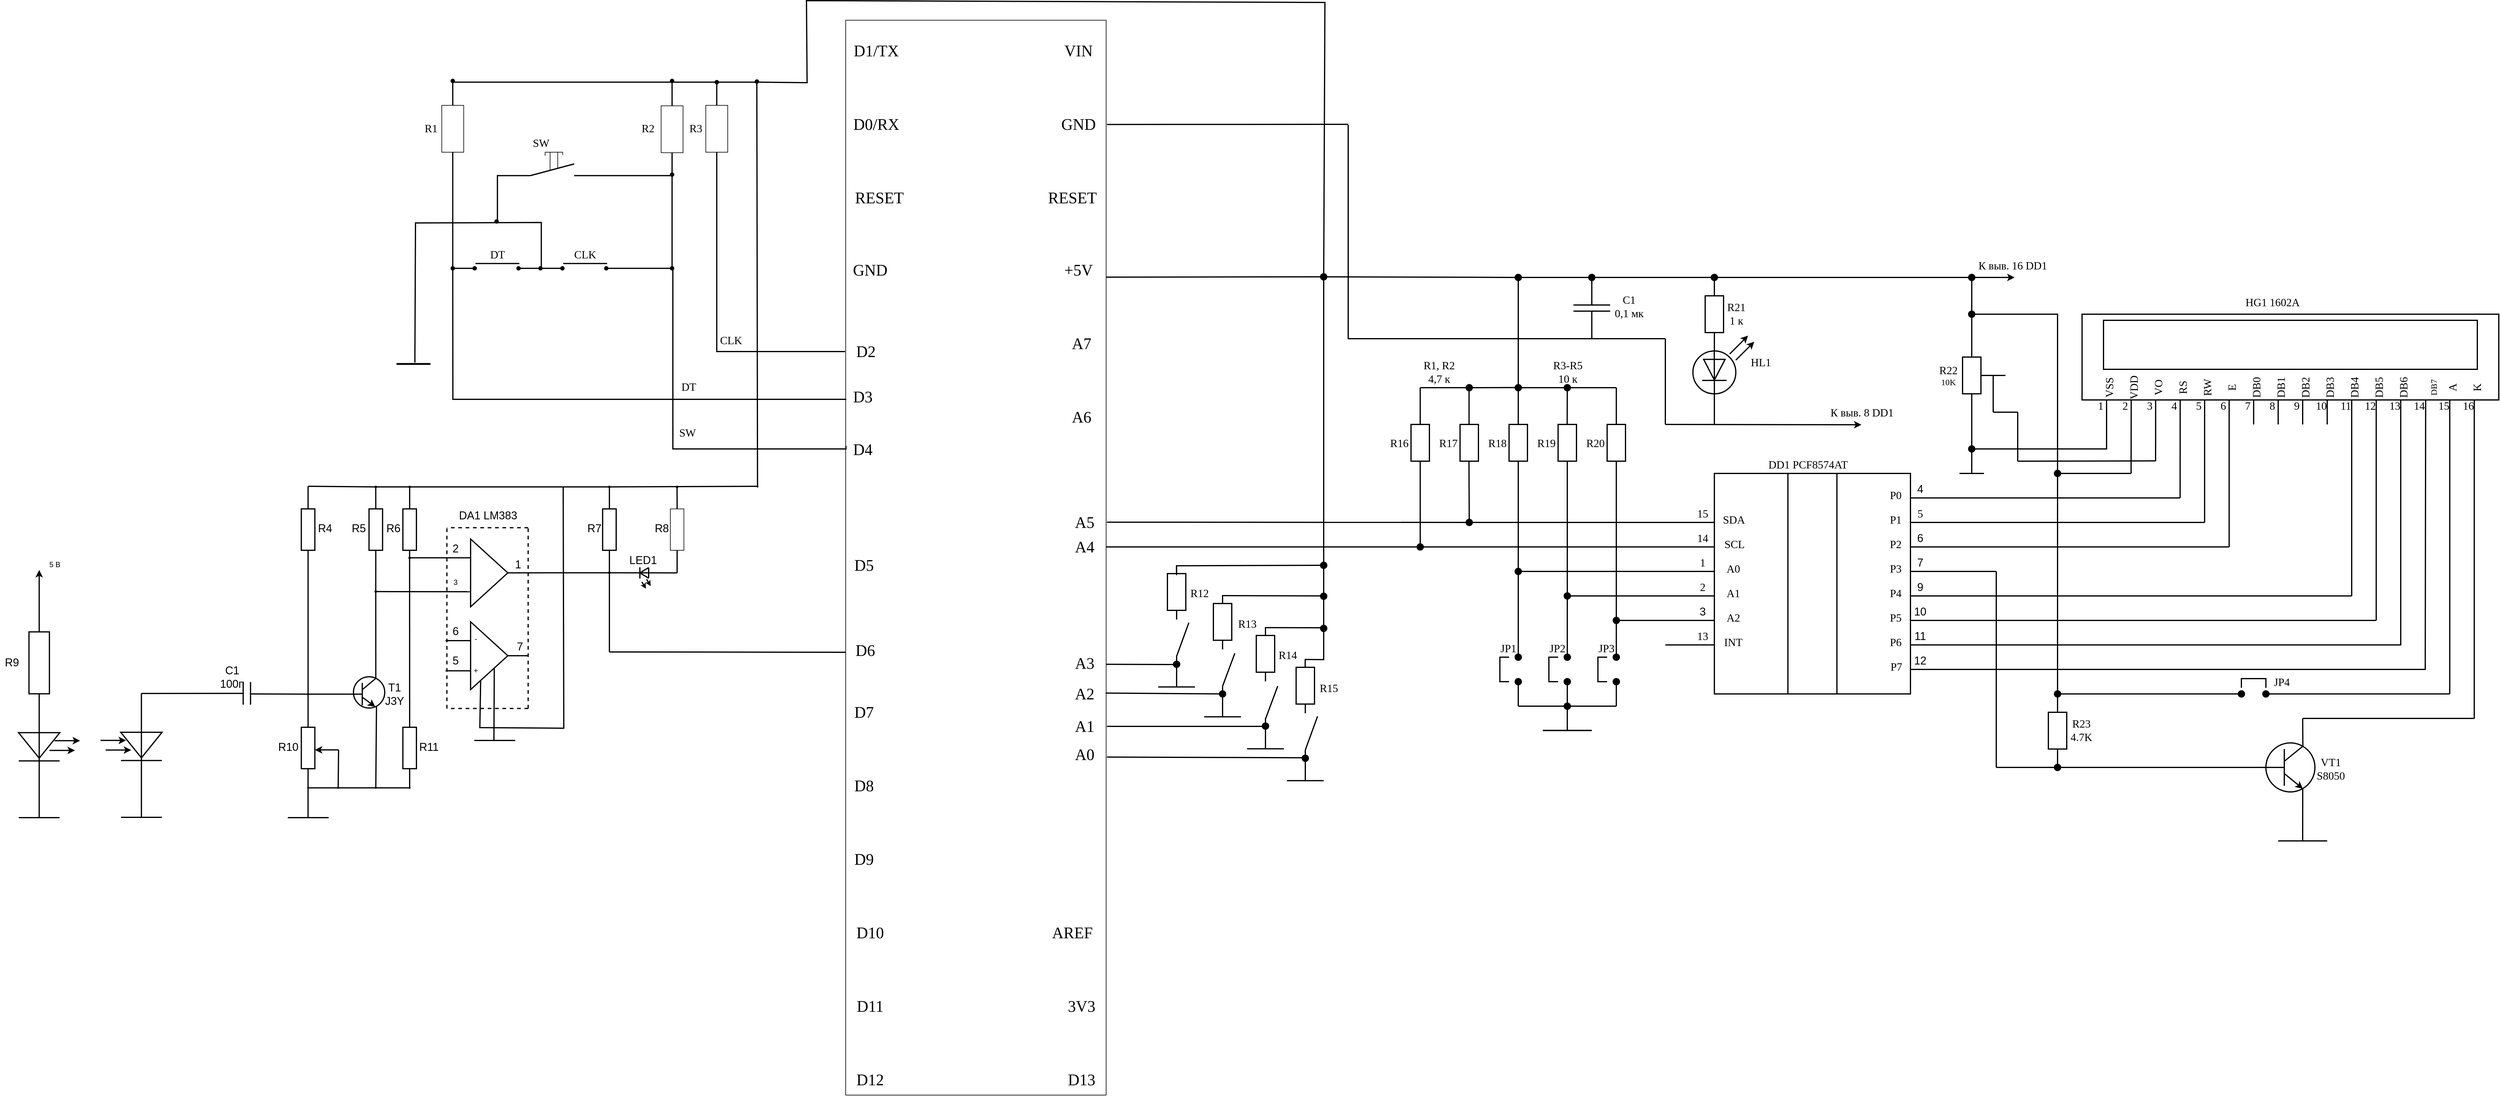 <mxfile version="13.0.3" type="device"><diagram id="jk1y5G6KP3nh2BZCfHot" name="Страница 1"><mxGraphModel dx="5478" dy="1275" grid="1" gridSize="1" guides="1" tooltips="1" connect="1" arrows="1" fold="1" page="1" pageScale="1" pageWidth="827" pageHeight="1169" math="0" shadow="0"><root><mxCell id="0"/><mxCell id="1" parent="0"/><mxCell id="yj9t2Aio95AyITTcMfMc-108" value="" style="ellipse;whiteSpace=wrap;html=1;aspect=fixed;strokeWidth=2;" parent="1" vertex="1"><mxGeometry x="-457.5" y="700.0" width="70" height="70" as="geometry"/></mxCell><mxCell id="yj9t2Aio95AyITTcMfMc-114" value="" style="triangle;whiteSpace=wrap;html=1;rotation=90;strokeWidth=2;" parent="1" vertex="1"><mxGeometry x="-439.37" y="713.13" width="33.75" height="35" as="geometry"/></mxCell><mxCell id="iKmcD07TUXLXLzQT4ga8-1" value="" style="rounded=0;whiteSpace=wrap;html=1;strokeWidth=2;" parent="1" vertex="1"><mxGeometry x="177.5" y="640.0" width="680" height="140" as="geometry"/></mxCell><mxCell id="iKmcD07TUXLXLzQT4ga8-2" value="" style="rounded=0;whiteSpace=wrap;html=1;strokeWidth=2;" parent="1" vertex="1"><mxGeometry x="212.5" y="650.0" width="610" height="80" as="geometry"/></mxCell><mxCell id="iKmcD07TUXLXLzQT4ga8-3" value="" style="endArrow=none;html=1;rounded=0;strokeWidth=2;" parent="1" edge="1"><mxGeometry width="50" height="50" relative="1" as="geometry"><mxPoint x="-2.5" y="860.0" as="sourcePoint"/><mxPoint x="217.5" y="780.0" as="targetPoint"/><Array as="points"><mxPoint x="217.5" y="860.0"/></Array></mxGeometry></mxCell><mxCell id="iKmcD07TUXLXLzQT4ga8-4" value="" style="endArrow=none;html=1;entryX=1.01;entryY=0.05;entryDx=0;entryDy=0;entryPerimeter=0;strokeWidth=2;" parent="1" target="iKmcD07TUXLXLzQT4ga8-43" edge="1"><mxGeometry width="50" height="50" relative="1" as="geometry"><mxPoint x="257.5" y="900.0" as="sourcePoint"/><mxPoint x="257.5" y="810.0" as="targetPoint"/></mxGeometry></mxCell><mxCell id="iKmcD07TUXLXLzQT4ga8-5" value="" style="endArrow=none;html=1;entryX=1.003;entryY=-0.005;entryDx=0;entryDy=0;entryPerimeter=0;strokeWidth=2;" parent="1" target="iKmcD07TUXLXLzQT4ga8-44" edge="1"><mxGeometry width="50" height="50" relative="1" as="geometry"><mxPoint x="297.5" y="880.0" as="sourcePoint"/><mxPoint x="297.5" y="805.0" as="targetPoint"/></mxGeometry></mxCell><mxCell id="iKmcD07TUXLXLzQT4ga8-7" value="" style="endArrow=none;html=1;entryX=0.1;entryY=1.002;entryDx=0;entryDy=0;entryPerimeter=0;strokeWidth=2;" parent="1" edge="1"><mxGeometry width="50" height="50" relative="1" as="geometry"><mxPoint x="377.5" y="980.0" as="sourcePoint"/><mxPoint x="377.5" y="779.78" as="targetPoint"/></mxGeometry></mxCell><mxCell id="iKmcD07TUXLXLzQT4ga8-8" value="" style="endArrow=none;html=1;entryX=0.1;entryY=1.002;entryDx=0;entryDy=0;entryPerimeter=0;strokeWidth=2;" parent="1" edge="1"><mxGeometry width="50" height="50" relative="1" as="geometry"><mxPoint x="417.5" y="1020.0" as="sourcePoint"/><mxPoint x="417.5" y="779.78" as="targetPoint"/></mxGeometry></mxCell><mxCell id="iKmcD07TUXLXLzQT4ga8-9" value="" style="endArrow=none;html=1;entryX=0.1;entryY=1.002;entryDx=0;entryDy=0;entryPerimeter=0;strokeWidth=2;" parent="1" edge="1"><mxGeometry width="50" height="50" relative="1" as="geometry"><mxPoint x="457.5" y="820.0" as="sourcePoint"/><mxPoint x="457.5" y="779.78" as="targetPoint"/></mxGeometry></mxCell><mxCell id="iKmcD07TUXLXLzQT4ga8-10" value="" style="endArrow=none;html=1;entryX=0.1;entryY=1.002;entryDx=0;entryDy=0;entryPerimeter=0;strokeWidth=2;" parent="1" edge="1"><mxGeometry width="50" height="50" relative="1" as="geometry"><mxPoint x="497.5" y="820.0" as="sourcePoint"/><mxPoint x="497.5" y="779.78" as="targetPoint"/></mxGeometry></mxCell><mxCell id="iKmcD07TUXLXLzQT4ga8-11" value="" style="endArrow=none;html=1;entryX=0.1;entryY=1.002;entryDx=0;entryDy=0;entryPerimeter=0;strokeWidth=2;" parent="1" edge="1"><mxGeometry width="50" height="50" relative="1" as="geometry"><mxPoint x="537.5" y="820.0" as="sourcePoint"/><mxPoint x="537.5" y="779.78" as="targetPoint"/></mxGeometry></mxCell><mxCell id="iKmcD07TUXLXLzQT4ga8-12" value="" style="endArrow=none;html=1;entryX=0.1;entryY=1.002;entryDx=0;entryDy=0;entryPerimeter=0;strokeWidth=2;" parent="1" edge="1"><mxGeometry width="50" height="50" relative="1" as="geometry"><mxPoint x="577.5" y="820.0" as="sourcePoint"/><mxPoint x="577.5" y="779.78" as="targetPoint"/></mxGeometry></mxCell><mxCell id="iKmcD07TUXLXLzQT4ga8-13" value="" style="endArrow=none;html=1;entryX=0.1;entryY=1.002;entryDx=0;entryDy=0;entryPerimeter=0;strokeWidth=2;" parent="1" edge="1"><mxGeometry width="50" height="50" relative="1" as="geometry"><mxPoint x="617.5" y="1100" as="sourcePoint"/><mxPoint x="617.5" y="779.78" as="targetPoint"/></mxGeometry></mxCell><mxCell id="iKmcD07TUXLXLzQT4ga8-14" value="" style="endArrow=none;html=1;entryX=0.1;entryY=1.002;entryDx=0;entryDy=0;entryPerimeter=0;strokeWidth=2;" parent="1" edge="1"><mxGeometry width="50" height="50" relative="1" as="geometry"><mxPoint x="657.5" y="1140" as="sourcePoint"/><mxPoint x="657.5" y="779.78" as="targetPoint"/></mxGeometry></mxCell><mxCell id="iKmcD07TUXLXLzQT4ga8-15" value="" style="endArrow=none;html=1;entryX=0.1;entryY=1.002;entryDx=0;entryDy=0;entryPerimeter=0;rounded=0;strokeWidth=2;" parent="1" edge="1"><mxGeometry width="50" height="50" relative="1" as="geometry"><mxPoint x="-102.5" y="1180" as="sourcePoint"/><mxPoint x="697.5" y="779.78" as="targetPoint"/><Array as="points"><mxPoint x="697.5" y="1180"/></Array></mxGeometry></mxCell><mxCell id="iKmcD07TUXLXLzQT4ga8-16" value="" style="endArrow=none;html=1;entryX=1.035;entryY=0.003;entryDx=0;entryDy=0;entryPerimeter=0;rounded=0;strokeWidth=2;" parent="1" target="iKmcD07TUXLXLzQT4ga8-55" edge="1"><mxGeometry width="50" height="50" relative="1" as="geometry"><mxPoint x="-102.5" y="1220" as="sourcePoint"/><mxPoint x="737.5" y="799.78" as="targetPoint"/><Array as="points"><mxPoint x="737.5" y="1220"/></Array></mxGeometry></mxCell><mxCell id="iKmcD07TUXLXLzQT4ga8-17" value="" style="endArrow=none;html=1;entryX=0.1;entryY=1.002;entryDx=0;entryDy=0;entryPerimeter=0;strokeWidth=2;" parent="1" edge="1"><mxGeometry width="50" height="50" relative="1" as="geometry"><mxPoint x="777.5" y="1260" as="sourcePoint"/><mxPoint x="777.5" y="779.78" as="targetPoint"/></mxGeometry></mxCell><mxCell id="iKmcD07TUXLXLzQT4ga8-18" value="&lt;font style=&quot;font-size: 18px&quot; face=&quot;Times New Roman&quot;&gt;VSS&lt;/font&gt;" style="text;html=1;strokeColor=none;fillColor=none;align=center;verticalAlign=middle;whiteSpace=wrap;rounded=0;rotation=-90;strokeWidth=2;" parent="1" vertex="1"><mxGeometry x="207.5" y="750.0" width="30" height="20" as="geometry"/></mxCell><mxCell id="iKmcD07TUXLXLzQT4ga8-19" value="&lt;font style=&quot;font-size: 18px&quot; face=&quot;Times New Roman&quot;&gt;VDD&lt;/font&gt;" style="text;html=1;strokeColor=none;fillColor=none;align=center;verticalAlign=middle;whiteSpace=wrap;rounded=0;rotation=-90;strokeWidth=2;" parent="1" vertex="1"><mxGeometry x="247.5" y="750.0" width="30" height="20" as="geometry"/></mxCell><mxCell id="iKmcD07TUXLXLzQT4ga8-20" value="&lt;font style=&quot;font-size: 18px&quot; face=&quot;Times New Roman&quot;&gt;VO&lt;/font&gt;" style="text;html=1;strokeColor=none;fillColor=none;align=center;verticalAlign=middle;whiteSpace=wrap;rounded=0;rotation=-90;strokeWidth=2;" parent="1" vertex="1"><mxGeometry x="287.5" y="750.0" width="30" height="20" as="geometry"/></mxCell><mxCell id="iKmcD07TUXLXLzQT4ga8-21" value="&lt;font style=&quot;font-size: 18px&quot; face=&quot;Times New Roman&quot;&gt;RW&lt;/font&gt;" style="text;html=1;strokeColor=none;fillColor=none;align=center;verticalAlign=middle;whiteSpace=wrap;rounded=0;rotation=-90;strokeWidth=2;" parent="1" vertex="1"><mxGeometry x="367.5" y="750.0" width="30" height="20" as="geometry"/></mxCell><mxCell id="iKmcD07TUXLXLzQT4ga8-22" value="&lt;font style=&quot;font-size: 18px&quot; face=&quot;Times New Roman&quot;&gt;E&lt;/font&gt;" style="text;html=1;strokeColor=none;fillColor=none;align=center;verticalAlign=middle;whiteSpace=wrap;rounded=0;rotation=-90;strokeWidth=2;" parent="1" vertex="1"><mxGeometry x="407.5" y="750.0" width="30" height="20" as="geometry"/></mxCell><mxCell id="iKmcD07TUXLXLzQT4ga8-23" value="&lt;font style=&quot;font-size: 18px&quot; face=&quot;Times New Roman&quot;&gt;DB0&lt;/font&gt;" style="text;html=1;strokeColor=none;fillColor=none;align=center;verticalAlign=middle;whiteSpace=wrap;rounded=0;rotation=-90;strokeWidth=2;" parent="1" vertex="1"><mxGeometry x="447.5" y="750.0" width="30" height="20" as="geometry"/></mxCell><mxCell id="iKmcD07TUXLXLzQT4ga8-24" value="&lt;font style=&quot;font-size: 18px&quot; face=&quot;Times New Roman&quot;&gt;DB1&lt;/font&gt;" style="text;html=1;strokeColor=none;fillColor=none;align=center;verticalAlign=middle;whiteSpace=wrap;rounded=0;rotation=-90;strokeWidth=2;" parent="1" vertex="1"><mxGeometry x="487.5" y="750.0" width="30" height="20" as="geometry"/></mxCell><mxCell id="iKmcD07TUXLXLzQT4ga8-25" value="&lt;font style=&quot;font-size: 18px&quot; face=&quot;Times New Roman&quot;&gt;DB2&lt;/font&gt;" style="text;html=1;strokeColor=none;fillColor=none;align=center;verticalAlign=middle;whiteSpace=wrap;rounded=0;rotation=-90;strokeWidth=2;" parent="1" vertex="1"><mxGeometry x="527.5" y="750.0" width="30" height="20" as="geometry"/></mxCell><mxCell id="iKmcD07TUXLXLzQT4ga8-31" value="&lt;font style=&quot;font-size: 18px&quot; face=&quot;Times New Roman&quot;&gt;K&lt;/font&gt;" style="text;html=1;strokeColor=none;fillColor=none;align=center;verticalAlign=middle;whiteSpace=wrap;rounded=0;rotation=-90;strokeWidth=2;" parent="1" vertex="1"><mxGeometry x="807.5" y="750.0" width="30" height="20" as="geometry"/></mxCell><mxCell id="iKmcD07TUXLXLzQT4ga8-32" value="&lt;font style=&quot;font-size: 18px&quot; face=&quot;Times New Roman&quot;&gt;A&lt;/font&gt;" style="text;html=1;strokeColor=none;fillColor=none;align=center;verticalAlign=middle;whiteSpace=wrap;rounded=0;rotation=-90;strokeWidth=2;" parent="1" vertex="1"><mxGeometry x="767.5" y="750.0" width="30" height="20" as="geometry"/></mxCell><mxCell id="iKmcD07TUXLXLzQT4ga8-33" value="&lt;font style=&quot;font-size: 18px&quot; face=&quot;Times New Roman&quot;&gt;DB3&lt;/font&gt;" style="text;html=1;strokeColor=none;fillColor=none;align=center;verticalAlign=middle;whiteSpace=wrap;rounded=0;rotation=-90;strokeWidth=2;" parent="1" vertex="1"><mxGeometry x="567.5" y="750.0" width="30" height="20" as="geometry"/></mxCell><mxCell id="iKmcD07TUXLXLzQT4ga8-34" value="&lt;font style=&quot;font-size: 18px&quot; face=&quot;Times New Roman&quot;&gt;DB4&lt;/font&gt;" style="text;html=1;strokeColor=none;fillColor=none;align=center;verticalAlign=middle;whiteSpace=wrap;rounded=0;rotation=-90;strokeWidth=2;" parent="1" vertex="1"><mxGeometry x="607.5" y="750.0" width="30" height="20" as="geometry"/></mxCell><mxCell id="iKmcD07TUXLXLzQT4ga8-35" value="&lt;div style=&quot;font-size: 18px&quot;&gt;&lt;font style=&quot;font-size: 18px&quot; face=&quot;Times New Roman&quot;&gt;DB5&lt;/font&gt;&lt;/div&gt;" style="text;html=1;strokeColor=none;fillColor=none;align=center;verticalAlign=middle;whiteSpace=wrap;rounded=0;rotation=-90;strokeWidth=2;" parent="1" vertex="1"><mxGeometry x="647.5" y="750.0" width="30" height="20" as="geometry"/></mxCell><mxCell id="iKmcD07TUXLXLzQT4ga8-36" value="&lt;div style=&quot;font-size: 18px&quot;&gt;&lt;font style=&quot;font-size: 18px&quot; face=&quot;Times New Roman&quot;&gt;DB6&lt;/font&gt;&lt;/div&gt;" style="text;html=1;strokeColor=none;fillColor=none;align=center;verticalAlign=middle;whiteSpace=wrap;rounded=0;rotation=-90;strokeWidth=2;" parent="1" vertex="1"><mxGeometry x="687.5" y="750.0" width="30" height="20" as="geometry"/></mxCell><mxCell id="iKmcD07TUXLXLzQT4ga8-37" value="&lt;font style=&quot;font-size: 14px&quot; face=&quot;Times New Roman&quot;&gt;DB7&lt;/font&gt;" style="text;html=1;strokeColor=none;fillColor=none;align=center;verticalAlign=middle;whiteSpace=wrap;rounded=0;rotation=-90;strokeWidth=2;" parent="1" vertex="1"><mxGeometry x="737.5" y="750.0" width="30" height="20" as="geometry"/></mxCell><mxCell id="iKmcD07TUXLXLzQT4ga8-41" value="&lt;font style=&quot;font-size: 18px&quot; face=&quot;Times New Roman&quot;&gt;HG1 1602A&lt;br&gt;&lt;/font&gt;" style="text;html=1;align=center;verticalAlign=middle;resizable=0;points=[];;autosize=1;strokeWidth=2;" parent="1" vertex="1"><mxGeometry x="437.5" y="608.0" width="100" height="25" as="geometry"/></mxCell><mxCell id="iKmcD07TUXLXLzQT4ga8-42" value="&lt;font style=&quot;font-size: 18px&quot; face=&quot;Times New Roman&quot;&gt;1&lt;/font&gt;" style="text;html=1;strokeColor=none;fillColor=none;align=center;verticalAlign=middle;whiteSpace=wrap;rounded=0;strokeWidth=2;" parent="1" vertex="1"><mxGeometry x="197.5" y="780.0" width="20" height="20" as="geometry"/></mxCell><mxCell id="iKmcD07TUXLXLzQT4ga8-43" value="&lt;font style=&quot;font-size: 18px&quot; face=&quot;Times New Roman&quot;&gt;2&lt;/font&gt;" style="text;html=1;strokeColor=none;fillColor=none;align=center;verticalAlign=middle;whiteSpace=wrap;rounded=0;strokeWidth=2;" parent="1" vertex="1"><mxGeometry x="237.5" y="780.0" width="20" height="20" as="geometry"/></mxCell><mxCell id="iKmcD07TUXLXLzQT4ga8-44" value="&lt;font style=&quot;font-size: 18px&quot; face=&quot;Times New Roman&quot;&gt;3&lt;/font&gt;" style="text;html=1;strokeColor=none;fillColor=none;align=center;verticalAlign=middle;whiteSpace=wrap;rounded=0;strokeWidth=2;" parent="1" vertex="1"><mxGeometry x="277.5" y="780.0" width="20" height="20" as="geometry"/></mxCell><mxCell id="iKmcD07TUXLXLzQT4ga8-45" value="&lt;font style=&quot;font-size: 18px&quot; face=&quot;Times New Roman&quot;&gt;4&lt;/font&gt;" style="text;html=1;strokeColor=none;fillColor=none;align=center;verticalAlign=middle;whiteSpace=wrap;rounded=0;strokeWidth=2;" parent="1" vertex="1"><mxGeometry x="317.5" y="780.0" width="20" height="20" as="geometry"/></mxCell><mxCell id="iKmcD07TUXLXLzQT4ga8-46" value="&lt;font style=&quot;font-size: 18px&quot; face=&quot;Times New Roman&quot;&gt;5&lt;/font&gt;" style="text;html=1;strokeColor=none;fillColor=none;align=center;verticalAlign=middle;whiteSpace=wrap;rounded=0;strokeWidth=2;" parent="1" vertex="1"><mxGeometry x="357.5" y="780.0" width="20" height="20" as="geometry"/></mxCell><mxCell id="iKmcD07TUXLXLzQT4ga8-47" value="&lt;font style=&quot;font-size: 18px&quot; face=&quot;Times New Roman&quot;&gt;6&lt;/font&gt;" style="text;html=1;strokeColor=none;fillColor=none;align=center;verticalAlign=middle;whiteSpace=wrap;rounded=0;strokeWidth=2;" parent="1" vertex="1"><mxGeometry x="397.5" y="780.0" width="20" height="20" as="geometry"/></mxCell><mxCell id="iKmcD07TUXLXLzQT4ga8-48" value="&lt;font style=&quot;font-size: 18px&quot; face=&quot;Times New Roman&quot;&gt;7&lt;/font&gt;" style="text;html=1;strokeColor=none;fillColor=none;align=center;verticalAlign=middle;whiteSpace=wrap;rounded=0;strokeWidth=2;" parent="1" vertex="1"><mxGeometry x="437.5" y="780.0" width="20" height="20" as="geometry"/></mxCell><mxCell id="iKmcD07TUXLXLzQT4ga8-49" value="&lt;font style=&quot;font-size: 18px&quot; face=&quot;Times New Roman&quot;&gt;8&lt;/font&gt;" style="text;html=1;strokeColor=none;fillColor=none;align=center;verticalAlign=middle;whiteSpace=wrap;rounded=0;strokeWidth=2;" parent="1" vertex="1"><mxGeometry x="477.5" y="780.0" width="20" height="20" as="geometry"/></mxCell><mxCell id="iKmcD07TUXLXLzQT4ga8-50" value="&lt;font style=&quot;font-size: 18px&quot; face=&quot;Times New Roman&quot;&gt;9&lt;/font&gt;" style="text;html=1;strokeColor=none;fillColor=none;align=center;verticalAlign=middle;whiteSpace=wrap;rounded=0;strokeWidth=2;" parent="1" vertex="1"><mxGeometry x="517.5" y="780.0" width="20" height="20" as="geometry"/></mxCell><mxCell id="iKmcD07TUXLXLzQT4ga8-51" value="&lt;font style=&quot;font-size: 18px&quot; face=&quot;Times New Roman&quot;&gt;10&lt;/font&gt;" style="text;html=1;strokeColor=none;fillColor=none;align=center;verticalAlign=middle;whiteSpace=wrap;rounded=0;strokeWidth=2;" parent="1" vertex="1"><mxGeometry x="557.5" y="780.0" width="20" height="20" as="geometry"/></mxCell><mxCell id="iKmcD07TUXLXLzQT4ga8-52" value="&lt;font style=&quot;font-size: 18px&quot; face=&quot;Times New Roman&quot;&gt;11&lt;/font&gt;" style="text;html=1;strokeColor=none;fillColor=none;align=center;verticalAlign=middle;whiteSpace=wrap;rounded=0;strokeWidth=2;" parent="1" vertex="1"><mxGeometry x="597.5" y="780.0" width="20" height="20" as="geometry"/></mxCell><mxCell id="iKmcD07TUXLXLzQT4ga8-53" value="&lt;font style=&quot;font-size: 18px&quot; face=&quot;Times New Roman&quot;&gt;12&lt;/font&gt;" style="text;html=1;strokeColor=none;fillColor=none;align=center;verticalAlign=middle;whiteSpace=wrap;rounded=0;strokeWidth=2;" parent="1" vertex="1"><mxGeometry x="637.5" y="780.0" width="20" height="20" as="geometry"/></mxCell><mxCell id="iKmcD07TUXLXLzQT4ga8-54" value="&lt;font style=&quot;font-size: 18px&quot; face=&quot;Times New Roman&quot;&gt;13&lt;/font&gt;" style="text;html=1;strokeColor=none;fillColor=none;align=center;verticalAlign=middle;whiteSpace=wrap;rounded=0;strokeWidth=2;" parent="1" vertex="1"><mxGeometry x="677.5" y="780.0" width="20" height="20" as="geometry"/></mxCell><mxCell id="iKmcD07TUXLXLzQT4ga8-55" value="&lt;font style=&quot;font-size: 18px&quot; face=&quot;Times New Roman&quot;&gt;14&lt;/font&gt;" style="text;html=1;strokeColor=none;fillColor=none;align=center;verticalAlign=middle;whiteSpace=wrap;rounded=0;strokeWidth=2;" parent="1" vertex="1"><mxGeometry x="717.5" y="780.0" width="20" height="20" as="geometry"/></mxCell><mxCell id="iKmcD07TUXLXLzQT4ga8-56" value="&lt;font style=&quot;font-size: 18px&quot; face=&quot;Times New Roman&quot;&gt;15&lt;/font&gt;" style="text;html=1;strokeColor=none;fillColor=none;align=center;verticalAlign=middle;whiteSpace=wrap;rounded=0;strokeWidth=2;" parent="1" vertex="1"><mxGeometry x="757.5" y="780.0" width="20" height="20" as="geometry"/></mxCell><mxCell id="iKmcD07TUXLXLzQT4ga8-57" value="" style="endArrow=none;html=1;entryX=0.1;entryY=1.002;entryDx=0;entryDy=0;entryPerimeter=0;strokeWidth=2;" parent="1" edge="1"><mxGeometry width="50" height="50" relative="1" as="geometry"><mxPoint x="817.5" y="1300" as="sourcePoint"/><mxPoint x="817.5" y="779.78" as="targetPoint"/></mxGeometry></mxCell><mxCell id="iKmcD07TUXLXLzQT4ga8-58" value="&lt;font style=&quot;font-size: 18px&quot; face=&quot;Times New Roman&quot;&gt;RS&lt;/font&gt;" style="text;html=1;strokeColor=none;fillColor=none;align=center;verticalAlign=middle;whiteSpace=wrap;rounded=0;rotation=-90;strokeWidth=2;" parent="1" vertex="1"><mxGeometry x="327.5" y="750.0" width="30" height="20" as="geometry"/></mxCell><mxCell id="iKmcD07TUXLXLzQT4ga8-59" value="&lt;font style=&quot;font-size: 18px&quot; face=&quot;Times New Roman&quot;&gt;16&lt;/font&gt;" style="text;html=1;strokeColor=none;fillColor=none;align=center;verticalAlign=middle;whiteSpace=wrap;rounded=0;strokeWidth=2;" parent="1" vertex="1"><mxGeometry x="797.5" y="780.0" width="20" height="20" as="geometry"/></mxCell><mxCell id="iKmcD07TUXLXLzQT4ga8-62" value="" style="endArrow=none;html=1;strokeWidth=2;" parent="1" edge="1"><mxGeometry width="50" height="50" relative="1" as="geometry"><mxPoint x="537.5" y="1300" as="sourcePoint"/><mxPoint x="817.5" y="1300" as="targetPoint"/></mxGeometry></mxCell><mxCell id="iKmcD07TUXLXLzQT4ga8-63" value="" style="endArrow=none;html=1;exitX=0.754;exitY=0.075;exitDx=0;exitDy=0;exitPerimeter=0;strokeWidth=2;" parent="1" source="iKmcD07TUXLXLzQT4ga8-64" edge="1"><mxGeometry width="50" height="50" relative="1" as="geometry"><mxPoint x="537.5" y="1340" as="sourcePoint"/><mxPoint x="537.5" y="1300" as="targetPoint"/></mxGeometry></mxCell><mxCell id="iKmcD07TUXLXLzQT4ga8-64" value="" style="ellipse;whiteSpace=wrap;html=1;aspect=fixed;strokeWidth=2;" parent="1" vertex="1"><mxGeometry x="477.5" y="1340" width="80" height="80" as="geometry"/></mxCell><mxCell id="iKmcD07TUXLXLzQT4ga8-65" value="" style="endArrow=none;html=1;strokeWidth=2;" parent="1" edge="1"><mxGeometry width="50" height="50" relative="1" as="geometry"><mxPoint x="507.5" y="1410" as="sourcePoint"/><mxPoint x="507.5" y="1350" as="targetPoint"/></mxGeometry></mxCell><mxCell id="iKmcD07TUXLXLzQT4ga8-66" value="" style="endArrow=none;html=1;entryX=0.753;entryY=0.068;entryDx=0;entryDy=0;entryPerimeter=0;strokeWidth=2;" parent="1" target="iKmcD07TUXLXLzQT4ga8-64" edge="1"><mxGeometry width="50" height="50" relative="1" as="geometry"><mxPoint x="507.5" y="1370" as="sourcePoint"/><mxPoint x="536.5" y="1347" as="targetPoint"/></mxGeometry></mxCell><mxCell id="iKmcD07TUXLXLzQT4ga8-67" value="" style="endArrow=classic;html=1;entryX=0.754;entryY=0.935;entryDx=0;entryDy=0;entryPerimeter=0;startArrow=none;startFill=0;endFill=1;strokeWidth=2;" parent="1" target="iKmcD07TUXLXLzQT4ga8-64" edge="1"><mxGeometry width="50" height="50" relative="1" as="geometry"><mxPoint x="507.5" y="1390" as="sourcePoint"/><mxPoint x="587.5" y="1440" as="targetPoint"/></mxGeometry></mxCell><mxCell id="iKmcD07TUXLXLzQT4ga8-68" value="" style="endArrow=none;html=1;entryX=0.751;entryY=0.936;entryDx=0;entryDy=0;entryPerimeter=0;strokeWidth=2;" parent="1" target="iKmcD07TUXLXLzQT4ga8-64" edge="1"><mxGeometry width="50" height="50" relative="1" as="geometry"><mxPoint x="537.5" y="1500" as="sourcePoint"/><mxPoint x="587.5" y="1420" as="targetPoint"/></mxGeometry></mxCell><mxCell id="iKmcD07TUXLXLzQT4ga8-69" value="" style="endArrow=none;html=1;strokeWidth=2;" parent="1" edge="1"><mxGeometry width="50" height="50" relative="1" as="geometry"><mxPoint x="497.5" y="1500" as="sourcePoint"/><mxPoint x="577.5" y="1500" as="targetPoint"/></mxGeometry></mxCell><mxCell id="iKmcD07TUXLXLzQT4ga8-70" value="" style="endArrow=none;html=1;strokeWidth=2;" parent="1" source="PomdRHTElI8wUN27-hNE-12" edge="1"><mxGeometry width="50" height="50" relative="1" as="geometry"><mxPoint x="57.5" y="1380" as="sourcePoint"/><mxPoint x="507.5" y="1380" as="targetPoint"/></mxGeometry></mxCell><mxCell id="iKmcD07TUXLXLzQT4ga8-71" value="" style="endArrow=none;html=1;strokeWidth=2;" parent="1" edge="1"><mxGeometry width="50" height="50" relative="1" as="geometry"><mxPoint x="477.5" y="1260" as="sourcePoint"/><mxPoint x="777.5" y="1260" as="targetPoint"/></mxGeometry></mxCell><mxCell id="PomdRHTElI8wUN27-hNE-1" value="" style="ellipse;whiteSpace=wrap;html=1;aspect=fixed;fillColor=#000000;strokeWidth=2;" parent="1" vertex="1"><mxGeometry x="472.5" y="1255" width="10" height="10" as="geometry"/></mxCell><mxCell id="PomdRHTElI8wUN27-hNE-2" value="" style="ellipse;whiteSpace=wrap;html=1;aspect=fixed;fillColor=#000000;strokeWidth=2;" parent="1" vertex="1"><mxGeometry x="432.5" y="1255" width="10" height="10" as="geometry"/></mxCell><mxCell id="PomdRHTElI8wUN27-hNE-5" value="" style="endArrow=none;html=1;strokeWidth=2;rounded=0;" parent="1" edge="1"><mxGeometry width="50" height="50" relative="1" as="geometry"><mxPoint x="437.5" y="1250" as="sourcePoint"/><mxPoint x="477.5" y="1250" as="targetPoint"/><Array as="points"><mxPoint x="437.5" y="1235"/><mxPoint x="477.5" y="1235"/></Array></mxGeometry></mxCell><mxCell id="PomdRHTElI8wUN27-hNE-6" value="" style="endArrow=none;html=1;strokeWidth=2;" parent="1" edge="1"><mxGeometry width="50" height="50" relative="1" as="geometry"><mxPoint x="72.5" y="880.0" as="sourcePoint"/><mxPoint x="297.5" y="879.5" as="targetPoint"/></mxGeometry></mxCell><mxCell id="PomdRHTElI8wUN27-hNE-7" value="" style="endArrow=none;html=1;strokeWidth=2;" parent="1" edge="1"><mxGeometry width="50" height="50" relative="1" as="geometry"><mxPoint x="137.5" y="1260" as="sourcePoint"/><mxPoint x="432.5" y="1260" as="targetPoint"/></mxGeometry></mxCell><mxCell id="PomdRHTElI8wUN27-hNE-9" value="" style="endArrow=none;html=1;strokeWidth=2;rounded=0;exitX=0.5;exitY=0;exitDx=0;exitDy=0;" parent="1" source="yj9t2Aio95AyITTcMfMc-92" edge="1"><mxGeometry width="50" height="50" relative="1" as="geometry"><mxPoint x="137.5" y="890.0" as="sourcePoint"/><mxPoint x="-2.5" y="640.0" as="targetPoint"/><Array as="points"/></mxGeometry></mxCell><mxCell id="PomdRHTElI8wUN27-hNE-10" value="" style="ellipse;whiteSpace=wrap;html=1;aspect=fixed;fillColor=#000000;strokeWidth=2;" parent="1" vertex="1"><mxGeometry x="132.5" y="1255" width="10" height="10" as="geometry"/></mxCell><mxCell id="PomdRHTElI8wUN27-hNE-12" value="" style="ellipse;whiteSpace=wrap;html=1;aspect=fixed;fillColor=#000000;strokeWidth=2;" parent="1" vertex="1"><mxGeometry x="132.5" y="1375" width="10" height="10" as="geometry"/></mxCell><mxCell id="PomdRHTElI8wUN27-hNE-13" value="" style="endArrow=none;html=1;strokeWidth=2;" parent="1" target="PomdRHTElI8wUN27-hNE-12" edge="1"><mxGeometry width="50" height="50" relative="1" as="geometry"><mxPoint x="37.5" y="1380" as="sourcePoint"/><mxPoint x="507.5" y="1380" as="targetPoint"/></mxGeometry></mxCell><mxCell id="PomdRHTElI8wUN27-hNE-14" value="" style="rounded=0;whiteSpace=wrap;html=1;strokeWidth=2;" parent="1" vertex="1"><mxGeometry x="122.5" y="1290" width="30" height="60" as="geometry"/></mxCell><mxCell id="PomdRHTElI8wUN27-hNE-15" value="&lt;div style=&quot;font-size: 18px&quot;&gt;&lt;font style=&quot;font-size: 18px&quot; face=&quot;Times New Roman&quot;&gt;R23&lt;/font&gt;&lt;/div&gt;&lt;div style=&quot;font-size: 18px&quot;&gt;&lt;font style=&quot;font-size: 18px&quot; face=&quot;Times New Roman&quot;&gt;4.7K&lt;br&gt;&lt;/font&gt;&lt;/div&gt;" style="text;html=1;align=center;verticalAlign=middle;resizable=0;points=[];;autosize=1;strokeWidth=2;" parent="1" vertex="1"><mxGeometry x="152.5" y="1303.5" width="47" height="33" as="geometry"/></mxCell><mxCell id="PomdRHTElI8wUN27-hNE-20" value="" style="endArrow=none;html=1;strokeWidth=2;entryX=0.5;entryY=1;entryDx=0;entryDy=0;exitX=0.5;exitY=0;exitDx=0;exitDy=0;" parent="1" source="PomdRHTElI8wUN27-hNE-14" target="PomdRHTElI8wUN27-hNE-10" edge="1"><mxGeometry width="50" height="50" relative="1" as="geometry"><mxPoint x="172.5" y="1320" as="sourcePoint"/><mxPoint x="222.5" y="1270" as="targetPoint"/></mxGeometry></mxCell><mxCell id="PomdRHTElI8wUN27-hNE-21" value="" style="endArrow=none;html=1;strokeWidth=2;entryX=0.5;entryY=1;entryDx=0;entryDy=0;exitX=0.5;exitY=0;exitDx=0;exitDy=0;" parent="1" target="PomdRHTElI8wUN27-hNE-14" edge="1"><mxGeometry width="50" height="50" relative="1" as="geometry"><mxPoint x="137.5" y="1375" as="sourcePoint"/><mxPoint x="137.5" y="1355" as="targetPoint"/></mxGeometry></mxCell><mxCell id="PomdRHTElI8wUN27-hNE-22" value="&lt;font style=&quot;font-size: 18px&quot; face=&quot;Times New Roman&quot;&gt;VT1&lt;/font&gt;&lt;div style=&quot;font-size: 18px&quot;&gt;&lt;font style=&quot;font-size: 18px&quot; face=&quot;Times New Roman&quot;&gt;S8050&lt;br&gt;&lt;/font&gt;&lt;/div&gt;" style="text;html=1;align=center;verticalAlign=middle;resizable=0;points=[];;autosize=1;strokeWidth=2;" parent="1" vertex="1"><mxGeometry x="552.5" y="1363" width="60" height="40" as="geometry"/></mxCell><mxCell id="PomdRHTElI8wUN27-hNE-23" value="&lt;font style=&quot;font-size: 18px&quot; face=&quot;Times New Roman&quot;&gt;JP4&lt;/font&gt;" style="text;html=1;align=center;verticalAlign=middle;resizable=0;points=[];;autosize=1;strokeWidth=2;" parent="1" vertex="1"><mxGeometry x="483" y="1228" width="40" height="25" as="geometry"/></mxCell><mxCell id="PomdRHTElI8wUN27-hNE-28" value="" style="endArrow=none;html=1;strokeWidth=2;exitX=0.5;exitY=0;exitDx=0;exitDy=0;" parent="1" source="PomdRHTElI8wUN27-hNE-42" edge="1"><mxGeometry width="50" height="50" relative="1" as="geometry"><mxPoint x="-2.5" y="680.0" as="sourcePoint"/><mxPoint x="-2.5" y="580.0" as="targetPoint"/></mxGeometry></mxCell><mxCell id="PomdRHTElI8wUN27-hNE-30" value="" style="endArrow=none;html=1;strokeWidth=2;" parent="1" edge="1"><mxGeometry width="50" height="50" relative="1" as="geometry"><mxPoint x="-102.5" y="1140" as="sourcePoint"/><mxPoint x="657.5" y="1140" as="targetPoint"/></mxGeometry></mxCell><mxCell id="PomdRHTElI8wUN27-hNE-31" value="" style="endArrow=none;html=1;strokeWidth=2;" parent="1" edge="1"><mxGeometry width="50" height="50" relative="1" as="geometry"><mxPoint x="-102.5" y="1100" as="sourcePoint"/><mxPoint x="617.5" y="1100" as="targetPoint"/></mxGeometry></mxCell><mxCell id="PomdRHTElI8wUN27-hNE-32" value="" style="endArrow=none;html=1;strokeWidth=2;" parent="1" edge="1"><mxGeometry width="50" height="50" relative="1" as="geometry"><mxPoint x="137.5" y="900.0" as="sourcePoint"/><mxPoint x="257.5" y="900.0" as="targetPoint"/></mxGeometry></mxCell><mxCell id="PomdRHTElI8wUN27-hNE-33" value="" style="ellipse;whiteSpace=wrap;html=1;aspect=fixed;fillColor=#000000;strokeWidth=2;" parent="1" vertex="1"><mxGeometry x="132.5" y="895.0" width="10" height="10" as="geometry"/></mxCell><mxCell id="PomdRHTElI8wUN27-hNE-34" value="" style="endArrow=none;html=1;strokeWidth=2;" parent="1" source="PomdRHTElI8wUN27-hNE-10" target="PomdRHTElI8wUN27-hNE-33" edge="1"><mxGeometry width="50" height="50" relative="1" as="geometry"><mxPoint x="137.5" y="1255" as="sourcePoint"/><mxPoint x="137.5" y="885.0" as="targetPoint"/></mxGeometry></mxCell><mxCell id="PomdRHTElI8wUN27-hNE-35" value="" style="endArrow=none;html=1;strokeWidth=2;" parent="1" edge="1"><mxGeometry width="50" height="50" relative="1" as="geometry"><mxPoint x="-102.5" y="940.0" as="sourcePoint"/><mxPoint x="337.5" y="940.0" as="targetPoint"/></mxGeometry></mxCell><mxCell id="PomdRHTElI8wUN27-hNE-36" value="" style="endArrow=none;html=1;strokeWidth=2;" parent="1" edge="1"><mxGeometry width="50" height="50" relative="1" as="geometry"><mxPoint x="-102.5" y="980.0" as="sourcePoint"/><mxPoint x="377.5" y="980.0" as="targetPoint"/></mxGeometry></mxCell><mxCell id="PomdRHTElI8wUN27-hNE-37" value="" style="endArrow=none;html=1;strokeWidth=2;" parent="1" edge="1"><mxGeometry width="50" height="50" relative="1" as="geometry"><mxPoint x="72.5" y="880.0" as="sourcePoint"/><mxPoint x="72.5" y="800.0" as="targetPoint"/></mxGeometry></mxCell><mxCell id="PomdRHTElI8wUN27-hNE-38" value="" style="endArrow=none;html=1;strokeWidth=2;" parent="1" edge="1"><mxGeometry width="50" height="50" relative="1" as="geometry"><mxPoint x="32.5" y="800.0" as="sourcePoint"/><mxPoint x="72.5" y="800.0" as="targetPoint"/></mxGeometry></mxCell><mxCell id="PomdRHTElI8wUN27-hNE-39" value="" style="endArrow=none;html=1;strokeWidth=2;" parent="1" edge="1"><mxGeometry width="50" height="50" relative="1" as="geometry"><mxPoint x="32.5" y="800.0" as="sourcePoint"/><mxPoint x="32.5" y="740.0" as="targetPoint"/></mxGeometry></mxCell><mxCell id="PomdRHTElI8wUN27-hNE-40" value="" style="endArrow=none;html=1;strokeWidth=2;" parent="1" edge="1"><mxGeometry width="50" height="50" relative="1" as="geometry"><mxPoint x="12.5" y="740.0" as="sourcePoint"/><mxPoint x="52.5" y="740.0" as="targetPoint"/></mxGeometry></mxCell><mxCell id="PomdRHTElI8wUN27-hNE-42" value="" style="rounded=0;whiteSpace=wrap;html=1;strokeWidth=2;" parent="1" vertex="1"><mxGeometry x="-17.5" y="710.0" width="30" height="60" as="geometry"/></mxCell><mxCell id="PomdRHTElI8wUN27-hNE-43" value="" style="endArrow=none;html=1;strokeWidth=2;entryX=0.5;entryY=1;entryDx=0;entryDy=0;" parent="1" target="PomdRHTElI8wUN27-hNE-42" edge="1"><mxGeometry width="50" height="50" relative="1" as="geometry"><mxPoint x="-2.5" y="860.0" as="sourcePoint"/><mxPoint x="-2.5" y="775.0" as="targetPoint"/></mxGeometry></mxCell><mxCell id="PomdRHTElI8wUN27-hNE-44" value="&lt;div&gt;&lt;font style=&quot;font-size: 18px&quot; face=&quot;Times New Roman&quot;&gt;R22&lt;/font&gt;&lt;/div&gt;&lt;div style=&quot;font-size: 14px&quot;&gt;&lt;font style=&quot;font-size: 14px&quot; face=&quot;Times New Roman&quot;&gt;10K&lt;br&gt;&lt;/font&gt;&lt;/div&gt;" style="text;html=1;align=center;verticalAlign=middle;resizable=0;points=[];;autosize=1;strokeWidth=2;" parent="1" vertex="1"><mxGeometry x="-62" y="722.5" width="41" height="36" as="geometry"/></mxCell><mxCell id="PomdRHTElI8wUN27-hNE-45" value="" style="ellipse;whiteSpace=wrap;html=1;aspect=fixed;fillColor=#000000;strokeWidth=2;" parent="1" vertex="1"><mxGeometry x="-7.5" y="855.0" width="10" height="10" as="geometry"/></mxCell><mxCell id="PomdRHTElI8wUN27-hNE-46" value="" style="endArrow=none;html=1;strokeWidth=2;" parent="1" edge="1"><mxGeometry width="50" height="50" relative="1" as="geometry"><mxPoint x="-2.5" y="900.0" as="sourcePoint"/><mxPoint x="-2.5" y="865.0" as="targetPoint"/></mxGeometry></mxCell><mxCell id="PomdRHTElI8wUN27-hNE-47" value="" style="endArrow=none;html=1;strokeWidth=2;" parent="1" edge="1"><mxGeometry width="50" height="50" relative="1" as="geometry"><mxPoint x="-22.5" y="900.0" as="sourcePoint"/><mxPoint x="17.5" y="900.0" as="targetPoint"/></mxGeometry></mxCell><mxCell id="PomdRHTElI8wUN27-hNE-48" value="" style="endArrow=none;html=1;strokeWidth=2;" parent="1" edge="1"><mxGeometry width="50" height="50" relative="1" as="geometry"><mxPoint x="-102.5" y="1020.0" as="sourcePoint"/><mxPoint x="417.5" y="1020.0" as="targetPoint"/></mxGeometry></mxCell><mxCell id="PomdRHTElI8wUN27-hNE-49" value="" style="endArrow=none;html=1;strokeWidth=2;" parent="1" edge="1"><mxGeometry width="50" height="50" relative="1" as="geometry"><mxPoint x="-102.5" y="1060" as="sourcePoint"/><mxPoint x="37.5" y="1060" as="targetPoint"/></mxGeometry></mxCell><mxCell id="PomdRHTElI8wUN27-hNE-50" value="" style="endArrow=none;html=1;strokeWidth=2;" parent="1" edge="1"><mxGeometry width="50" height="50" relative="1" as="geometry"><mxPoint x="37.5" y="1380" as="sourcePoint"/><mxPoint x="37.5" y="1060" as="targetPoint"/></mxGeometry></mxCell><mxCell id="PomdRHTElI8wUN27-hNE-51" value="" style="endArrow=none;html=1;strokeWidth=2;entryX=1.005;entryY=0.003;entryDx=0;entryDy=0;entryPerimeter=0;" parent="1" target="iKmcD07TUXLXLzQT4ga8-45" edge="1"><mxGeometry width="50" height="50" relative="1" as="geometry"><mxPoint x="337.5" y="940.0" as="sourcePoint"/><mxPoint x="337.5" y="860.0" as="targetPoint"/></mxGeometry></mxCell><mxCell id="PomdRHTElI8wUN27-hNE-52" value="" style="endArrow=classic;html=1;strokeWidth=2;endFill=1;" parent="1" source="yj9t2Aio95AyITTcMfMc-90" edge="1"><mxGeometry width="50" height="50" relative="1" as="geometry"><mxPoint x="-782.5" y="580.0" as="sourcePoint"/><mxPoint x="67.5" y="580.0" as="targetPoint"/></mxGeometry></mxCell><mxCell id="PomdRHTElI8wUN27-hNE-55" value="" style="rounded=0;whiteSpace=wrap;html=1;strokeWidth=2;" parent="1" vertex="1"><mxGeometry x="-222.5" y="900.0" width="120" height="360" as="geometry"/></mxCell><mxCell id="PomdRHTElI8wUN27-hNE-56" value="" style="rounded=0;whiteSpace=wrap;html=1;strokeWidth=2;" parent="1" vertex="1"><mxGeometry x="-302.5" y="900.0" width="80" height="360" as="geometry"/></mxCell><mxCell id="PomdRHTElI8wUN27-hNE-57" value="" style="rounded=0;whiteSpace=wrap;html=1;strokeWidth=2;" parent="1" vertex="1"><mxGeometry x="-422.5" y="900.0" width="120" height="360" as="geometry"/></mxCell><mxCell id="yj9t2Aio95AyITTcMfMc-2" value="" style="endArrow=none;html=1;strokeWidth=2;" parent="1" source="yj9t2Aio95AyITTcMfMc-81" edge="1"><mxGeometry width="50" height="50" relative="1" as="geometry"><mxPoint x="-862.5" y="980.0" as="sourcePoint"/><mxPoint x="-422.5" y="980.0" as="targetPoint"/></mxGeometry></mxCell><mxCell id="yj9t2Aio95AyITTcMfMc-3" value="" style="endArrow=none;html=1;strokeWidth=2;" parent="1" source="yj9t2Aio95AyITTcMfMc-84" edge="1"><mxGeometry width="50" height="50" relative="1" as="geometry"><mxPoint x="-1062.5" y="1020.0" as="sourcePoint"/><mxPoint x="-422.5" y="1020.0" as="targetPoint"/></mxGeometry></mxCell><mxCell id="yj9t2Aio95AyITTcMfMc-4" value="" style="endArrow=none;html=1;strokeWidth=2;" parent="1" edge="1"><mxGeometry width="50" height="50" relative="1" as="geometry"><mxPoint x="-742.5" y="1060" as="sourcePoint"/><mxPoint x="-422.5" y="1060" as="targetPoint"/></mxGeometry></mxCell><mxCell id="yj9t2Aio95AyITTcMfMc-6" value="" style="endArrow=none;html=1;strokeWidth=2;" parent="1" edge="1"><mxGeometry width="50" height="50" relative="1" as="geometry"><mxPoint x="-582.5" y="1140" as="sourcePoint"/><mxPoint x="-422.5" y="1140" as="targetPoint"/></mxGeometry></mxCell><mxCell id="yj9t2Aio95AyITTcMfMc-7" value="" style="endArrow=none;html=1;strokeWidth=2;" parent="1" edge="1"><mxGeometry width="50" height="50" relative="1" as="geometry"><mxPoint x="-502.5" y="1180" as="sourcePoint"/><mxPoint x="-422.5" y="1180" as="targetPoint"/></mxGeometry></mxCell><mxCell id="yj9t2Aio95AyITTcMfMc-9" value="" style="endArrow=none;html=1;strokeWidth=2;" parent="1" edge="1"><mxGeometry width="50" height="50" relative="1" as="geometry"><mxPoint x="-662.5" y="1100" as="sourcePoint"/><mxPoint x="-422.5" y="1100" as="targetPoint"/></mxGeometry></mxCell><mxCell id="yj9t2Aio95AyITTcMfMc-27" value="" style="endArrow=none;html=1;strokeWidth=2;" parent="1" source="yj9t2Aio95AyITTcMfMc-54" edge="1"><mxGeometry width="50" height="50" relative="1" as="geometry"><mxPoint x="-662.5" y="1200" as="sourcePoint"/><mxPoint x="-662.5" y="880.0" as="targetPoint"/></mxGeometry></mxCell><mxCell id="yj9t2Aio95AyITTcMfMc-29" value="" style="endArrow=none;html=1;strokeWidth=2;rounded=0;" parent="1" edge="1"><mxGeometry width="50" height="50" relative="1" as="geometry"><mxPoint x="-677.5" y="1240" as="sourcePoint"/><mxPoint x="-677.5" y="1200" as="targetPoint"/><Array as="points"><mxPoint x="-692.5" y="1240"/><mxPoint x="-692.5" y="1200"/></Array></mxGeometry></mxCell><mxCell id="yj9t2Aio95AyITTcMfMc-30" value="&lt;font style=&quot;font-size: 18px&quot; face=&quot;Times New Roman&quot;&gt;JP2&lt;/font&gt;" style="text;html=1;align=center;verticalAlign=middle;resizable=0;points=[];;autosize=1;strokeWidth=2;" parent="1" vertex="1"><mxGeometry x="-699.5" y="1173" width="40" height="25" as="geometry"/></mxCell><mxCell id="yj9t2Aio95AyITTcMfMc-31" value="" style="ellipse;whiteSpace=wrap;html=1;aspect=fixed;fillColor=#000000;strokeWidth=2;" parent="1" vertex="1"><mxGeometry x="-667.5" y="1195" width="10" height="10" as="geometry"/></mxCell><mxCell id="yj9t2Aio95AyITTcMfMc-32" value="" style="endArrow=none;html=1;strokeWidth=2;" parent="1" target="yj9t2Aio95AyITTcMfMc-31" edge="1"><mxGeometry width="50" height="50" relative="1" as="geometry"><mxPoint x="-662.5" y="1200" as="sourcePoint"/><mxPoint x="-662.5" y="880.0" as="targetPoint"/></mxGeometry></mxCell><mxCell id="yj9t2Aio95AyITTcMfMc-40" value="" style="endArrow=none;html=1;strokeWidth=2;" parent="1" source="yj9t2Aio95AyITTcMfMc-35" edge="1"><mxGeometry width="50" height="50" relative="1" as="geometry"><mxPoint x="-742.5" y="1320" as="sourcePoint"/><mxPoint x="-742.5" y="1240" as="targetPoint"/></mxGeometry></mxCell><mxCell id="yj9t2Aio95AyITTcMfMc-34" value="" style="endArrow=none;html=1;strokeWidth=2;" parent="1" source="yj9t2Aio95AyITTcMfMc-56" edge="1"><mxGeometry width="50" height="50" relative="1" as="geometry"><mxPoint x="-742.5" y="1200" as="sourcePoint"/><mxPoint x="-742.5" y="880.0" as="targetPoint"/></mxGeometry></mxCell><mxCell id="yj9t2Aio95AyITTcMfMc-36" value="" style="endArrow=none;html=1;strokeWidth=2;rounded=0;" parent="1" edge="1"><mxGeometry width="50" height="50" relative="1" as="geometry"><mxPoint x="-757.5" y="1240" as="sourcePoint"/><mxPoint x="-757.5" y="1200" as="targetPoint"/><Array as="points"><mxPoint x="-772.5" y="1240"/><mxPoint x="-772.5" y="1200"/></Array></mxGeometry></mxCell><mxCell id="yj9t2Aio95AyITTcMfMc-37" value="&lt;font style=&quot;font-size: 18px&quot; face=&quot;Times New Roman&quot;&gt;JP1&lt;/font&gt;" style="text;html=1;align=center;verticalAlign=middle;resizable=0;points=[];;autosize=1;strokeWidth=2;" parent="1" vertex="1"><mxGeometry x="-779.5" y="1173" width="40" height="25" as="geometry"/></mxCell><mxCell id="yj9t2Aio95AyITTcMfMc-38" value="" style="ellipse;whiteSpace=wrap;html=1;aspect=fixed;fillColor=#000000;strokeWidth=2;" parent="1" vertex="1"><mxGeometry x="-747.5" y="1195" width="10" height="10" as="geometry"/></mxCell><mxCell id="yj9t2Aio95AyITTcMfMc-39" value="" style="endArrow=none;html=1;strokeWidth=2;" parent="1" target="yj9t2Aio95AyITTcMfMc-38" edge="1"><mxGeometry width="50" height="50" relative="1" as="geometry"><mxPoint x="-742.5" y="1200" as="sourcePoint"/><mxPoint x="-742.5" y="880.0" as="targetPoint"/></mxGeometry></mxCell><mxCell id="yj9t2Aio95AyITTcMfMc-41" value="" style="endArrow=none;html=1;strokeWidth=2;" parent="1" source="yj9t2Aio95AyITTcMfMc-28" edge="1"><mxGeometry width="50" height="50" relative="1" as="geometry"><mxPoint x="-662.5" y="1320" as="sourcePoint"/><mxPoint x="-662.5" y="1240" as="targetPoint"/></mxGeometry></mxCell><mxCell id="yj9t2Aio95AyITTcMfMc-28" value="" style="ellipse;whiteSpace=wrap;html=1;aspect=fixed;fillColor=#000000;strokeWidth=2;" parent="1" vertex="1"><mxGeometry x="-667.5" y="1235" width="10" height="10" as="geometry"/></mxCell><mxCell id="yj9t2Aio95AyITTcMfMc-42" value="" style="endArrow=none;html=1;strokeWidth=2;" parent="1" target="yj9t2Aio95AyITTcMfMc-28" edge="1"><mxGeometry width="50" height="50" relative="1" as="geometry"><mxPoint x="-662.5" y="1320" as="sourcePoint"/><mxPoint x="-662.5" y="1240" as="targetPoint"/></mxGeometry></mxCell><mxCell id="yj9t2Aio95AyITTcMfMc-35" value="" style="ellipse;whiteSpace=wrap;html=1;aspect=fixed;fillColor=#000000;strokeWidth=2;" parent="1" vertex="1"><mxGeometry x="-747.5" y="1235" width="10" height="10" as="geometry"/></mxCell><mxCell id="yj9t2Aio95AyITTcMfMc-43" value="" style="endArrow=none;html=1;strokeWidth=2;" parent="1" target="yj9t2Aio95AyITTcMfMc-35" edge="1"><mxGeometry width="50" height="50" relative="1" as="geometry"><mxPoint x="-742.5" y="1280" as="sourcePoint"/><mxPoint x="-742.5" y="1240" as="targetPoint"/></mxGeometry></mxCell><mxCell id="yj9t2Aio95AyITTcMfMc-44" value="" style="endArrow=none;html=1;strokeWidth=2;" parent="1" source="yj9t2Aio95AyITTcMfMc-12" edge="1"><mxGeometry width="50" height="50" relative="1" as="geometry"><mxPoint x="-582.5" y="1315" as="sourcePoint"/><mxPoint x="-582.442" y="1240.0" as="targetPoint"/></mxGeometry></mxCell><mxCell id="yj9t2Aio95AyITTcMfMc-10" value="" style="endArrow=none;html=1;strokeWidth=2;" parent="1" source="yj9t2Aio95AyITTcMfMc-52" edge="1"><mxGeometry width="50" height="50" relative="1" as="geometry"><mxPoint x="-582.5" y="1200" as="sourcePoint"/><mxPoint x="-582.5" y="880.0" as="targetPoint"/></mxGeometry></mxCell><mxCell id="yj9t2Aio95AyITTcMfMc-13" value="" style="endArrow=none;html=1;strokeWidth=2;rounded=0;" parent="1" edge="1"><mxGeometry width="50" height="50" relative="1" as="geometry"><mxPoint x="-597.5" y="1240" as="sourcePoint"/><mxPoint x="-597.5" y="1200" as="targetPoint"/><Array as="points"><mxPoint x="-612.5" y="1240"/><mxPoint x="-612.5" y="1200"/></Array></mxGeometry></mxCell><mxCell id="yj9t2Aio95AyITTcMfMc-14" value="&lt;font style=&quot;font-size: 18px&quot; face=&quot;Times New Roman&quot;&gt;JP3&lt;/font&gt;" style="text;html=1;align=center;verticalAlign=middle;resizable=0;points=[];;autosize=1;strokeWidth=2;" parent="1" vertex="1"><mxGeometry x="-619.5" y="1173" width="40" height="25" as="geometry"/></mxCell><mxCell id="yj9t2Aio95AyITTcMfMc-11" value="" style="ellipse;whiteSpace=wrap;html=1;aspect=fixed;fillColor=#000000;strokeWidth=2;" parent="1" vertex="1"><mxGeometry x="-587.5" y="1195" width="10" height="10" as="geometry"/></mxCell><mxCell id="yj9t2Aio95AyITTcMfMc-18" value="" style="endArrow=none;html=1;strokeWidth=2;" parent="1" target="yj9t2Aio95AyITTcMfMc-11" edge="1"><mxGeometry width="50" height="50" relative="1" as="geometry"><mxPoint x="-582.5" y="1200" as="sourcePoint"/><mxPoint x="-582.5" y="880.0" as="targetPoint"/></mxGeometry></mxCell><mxCell id="yj9t2Aio95AyITTcMfMc-12" value="" style="ellipse;whiteSpace=wrap;html=1;aspect=fixed;fillColor=#000000;strokeWidth=2;" parent="1" vertex="1"><mxGeometry x="-587.5" y="1235" width="10" height="10" as="geometry"/></mxCell><mxCell id="yj9t2Aio95AyITTcMfMc-45" value="" style="endArrow=none;html=1;strokeWidth=2;" parent="1" target="yj9t2Aio95AyITTcMfMc-12" edge="1"><mxGeometry width="50" height="50" relative="1" as="geometry"><mxPoint x="-582.5" y="1280" as="sourcePoint"/><mxPoint x="-582.442" y="1240.0" as="targetPoint"/></mxGeometry></mxCell><mxCell id="yj9t2Aio95AyITTcMfMc-46" value="" style="endArrow=none;html=1;strokeWidth=2;" parent="1" source="yj9t2Aio95AyITTcMfMc-50" edge="1"><mxGeometry width="50" height="50" relative="1" as="geometry"><mxPoint x="-742.5" y="1280" as="sourcePoint"/><mxPoint x="-582.5" y="1280" as="targetPoint"/></mxGeometry></mxCell><mxCell id="yj9t2Aio95AyITTcMfMc-49" value="" style="endArrow=none;html=1;strokeWidth=2;" parent="1" edge="1"><mxGeometry width="50" height="50" relative="1" as="geometry"><mxPoint x="-702.5" y="1319.58" as="sourcePoint"/><mxPoint x="-622.5" y="1319.58" as="targetPoint"/></mxGeometry></mxCell><mxCell id="yj9t2Aio95AyITTcMfMc-50" value="" style="ellipse;whiteSpace=wrap;html=1;aspect=fixed;fillColor=#000000;strokeWidth=2;" parent="1" vertex="1"><mxGeometry x="-667.5" y="1275" width="10" height="10" as="geometry"/></mxCell><mxCell id="yj9t2Aio95AyITTcMfMc-51" value="" style="endArrow=none;html=1;strokeWidth=2;" parent="1" target="yj9t2Aio95AyITTcMfMc-50" edge="1"><mxGeometry width="50" height="50" relative="1" as="geometry"><mxPoint x="-742.5" y="1280" as="sourcePoint"/><mxPoint x="-582.5" y="1280" as="targetPoint"/></mxGeometry></mxCell><mxCell id="yj9t2Aio95AyITTcMfMc-52" value="" style="ellipse;whiteSpace=wrap;html=1;aspect=fixed;fillColor=#000000;strokeWidth=2;" parent="1" vertex="1"><mxGeometry x="-587.5" y="1135" width="10" height="10" as="geometry"/></mxCell><mxCell id="yj9t2Aio95AyITTcMfMc-53" value="" style="endArrow=none;html=1;strokeWidth=2;" parent="1" source="yj9t2Aio95AyITTcMfMc-11" target="yj9t2Aio95AyITTcMfMc-52" edge="1"><mxGeometry width="50" height="50" relative="1" as="geometry"><mxPoint x="-582.5" y="1195" as="sourcePoint"/><mxPoint x="-582.5" y="880.0" as="targetPoint"/></mxGeometry></mxCell><mxCell id="yj9t2Aio95AyITTcMfMc-54" value="" style="ellipse;whiteSpace=wrap;html=1;aspect=fixed;fillColor=#000000;strokeWidth=2;" parent="1" vertex="1"><mxGeometry x="-667.5" y="1095" width="10" height="10" as="geometry"/></mxCell><mxCell id="yj9t2Aio95AyITTcMfMc-55" value="" style="endArrow=none;html=1;strokeWidth=2;" parent="1" source="yj9t2Aio95AyITTcMfMc-31" target="yj9t2Aio95AyITTcMfMc-54" edge="1"><mxGeometry width="50" height="50" relative="1" as="geometry"><mxPoint x="-662.5" y="1195" as="sourcePoint"/><mxPoint x="-662.5" y="880.0" as="targetPoint"/></mxGeometry></mxCell><mxCell id="yj9t2Aio95AyITTcMfMc-56" value="" style="ellipse;whiteSpace=wrap;html=1;aspect=fixed;fillColor=#000000;strokeWidth=2;" parent="1" vertex="1"><mxGeometry x="-747.5" y="1055" width="10" height="10" as="geometry"/></mxCell><mxCell id="yj9t2Aio95AyITTcMfMc-57" value="" style="endArrow=none;html=1;strokeWidth=2;" parent="1" source="yj9t2Aio95AyITTcMfMc-38" target="yj9t2Aio95AyITTcMfMc-56" edge="1"><mxGeometry width="50" height="50" relative="1" as="geometry"><mxPoint x="-742.5" y="1195" as="sourcePoint"/><mxPoint x="-742.5" y="880.0" as="targetPoint"/></mxGeometry></mxCell><mxCell id="yj9t2Aio95AyITTcMfMc-58" value="" style="rounded=0;whiteSpace=wrap;html=1;strokeWidth=2;" parent="1" vertex="1"><mxGeometry x="-677.5" y="820.0" width="30" height="60" as="geometry"/></mxCell><mxCell id="yj9t2Aio95AyITTcMfMc-59" value="" style="rounded=0;whiteSpace=wrap;html=1;strokeWidth=2;" parent="1" vertex="1"><mxGeometry x="-597.5" y="820.0" width="30" height="60" as="geometry"/></mxCell><mxCell id="yj9t2Aio95AyITTcMfMc-60" value="" style="rounded=0;whiteSpace=wrap;html=1;strokeWidth=2;" parent="1" vertex="1"><mxGeometry x="-757.5" y="820.0" width="30" height="60" as="geometry"/></mxCell><mxCell id="yj9t2Aio95AyITTcMfMc-61" value="" style="endArrow=none;html=1;exitX=0.5;exitY=0;exitDx=0;exitDy=0;strokeWidth=2;" parent="1" source="yj9t2Aio95AyITTcMfMc-59" edge="1"><mxGeometry width="50" height="50" relative="1" as="geometry"><mxPoint x="-632.5" y="820.0" as="sourcePoint"/><mxPoint x="-582.5" y="760.0" as="targetPoint"/></mxGeometry></mxCell><mxCell id="yj9t2Aio95AyITTcMfMc-62" value="" style="endArrow=none;html=1;exitX=0.5;exitY=0;exitDx=0;exitDy=0;strokeWidth=2;" parent="1" edge="1"><mxGeometry width="50" height="50" relative="1" as="geometry"><mxPoint x="-662.7" y="820.0" as="sourcePoint"/><mxPoint x="-662.5" y="760.0" as="targetPoint"/></mxGeometry></mxCell><mxCell id="yj9t2Aio95AyITTcMfMc-63" value="" style="endArrow=none;html=1;exitX=0.5;exitY=0;exitDx=0;exitDy=0;strokeWidth=2;" parent="1" source="yj9t2Aio95AyITTcMfMc-87" edge="1"><mxGeometry width="50" height="50" relative="1" as="geometry"><mxPoint x="-742.5" y="820.0" as="sourcePoint"/><mxPoint x="-742.5" y="580.0" as="targetPoint"/></mxGeometry></mxCell><mxCell id="yj9t2Aio95AyITTcMfMc-64" value="" style="endArrow=none;html=1;strokeWidth=2;" parent="1" source="yj9t2Aio95AyITTcMfMc-65" edge="1"><mxGeometry width="50" height="50" relative="1" as="geometry"><mxPoint x="-742.5" y="760.0" as="sourcePoint"/><mxPoint x="-582.5" y="760.0" as="targetPoint"/></mxGeometry></mxCell><mxCell id="yj9t2Aio95AyITTcMfMc-65" value="" style="ellipse;whiteSpace=wrap;html=1;aspect=fixed;fillColor=#000000;strokeWidth=2;" parent="1" vertex="1"><mxGeometry x="-667.5" y="755.0" width="10" height="10" as="geometry"/></mxCell><mxCell id="yj9t2Aio95AyITTcMfMc-66" value="" style="endArrow=none;html=1;strokeWidth=2;" parent="1" target="yj9t2Aio95AyITTcMfMc-65" edge="1"><mxGeometry width="50" height="50" relative="1" as="geometry"><mxPoint x="-742.5" y="760.0" as="sourcePoint"/><mxPoint x="-582.5" y="760.0" as="targetPoint"/></mxGeometry></mxCell><mxCell id="yj9t2Aio95AyITTcMfMc-67" value="" style="ellipse;whiteSpace=wrap;html=1;aspect=fixed;fillColor=#000000;strokeWidth=2;" parent="1" vertex="1"><mxGeometry x="-747.5" y="755.0" width="10" height="10" as="geometry"/></mxCell><mxCell id="yj9t2Aio95AyITTcMfMc-68" value="" style="endArrow=none;html=1;exitX=0.5;exitY=0;exitDx=0;exitDy=0;strokeWidth=2;" parent="1" target="yj9t2Aio95AyITTcMfMc-67" edge="1"><mxGeometry width="50" height="50" relative="1" as="geometry"><mxPoint x="-742.5" y="820.0" as="sourcePoint"/><mxPoint x="-742.5" y="580.0" as="targetPoint"/></mxGeometry></mxCell><mxCell id="yj9t2Aio95AyITTcMfMc-69" value="" style="endArrow=none;html=1;strokeWidth=2;" parent="1" source="yj9t2Aio95AyITTcMfMc-70" edge="1"><mxGeometry width="50" height="50" relative="1" as="geometry"><mxPoint x="-902.5" y="759.8" as="sourcePoint"/><mxPoint x="-742.5" y="759.8" as="targetPoint"/></mxGeometry></mxCell><mxCell id="yj9t2Aio95AyITTcMfMc-70" value="" style="ellipse;whiteSpace=wrap;html=1;aspect=fixed;fillColor=#000000;strokeWidth=2;" parent="1" vertex="1"><mxGeometry x="-827.5" y="755.0" width="10" height="10" as="geometry"/></mxCell><mxCell id="yj9t2Aio95AyITTcMfMc-71" value="" style="endArrow=none;html=1;strokeWidth=2;" parent="1" target="yj9t2Aio95AyITTcMfMc-70" edge="1"><mxGeometry width="50" height="50" relative="1" as="geometry"><mxPoint x="-902.5" y="760.0" as="sourcePoint"/><mxPoint x="-742.5" y="759.8" as="targetPoint"/></mxGeometry></mxCell><mxCell id="yj9t2Aio95AyITTcMfMc-73" value="" style="endArrow=none;html=1;strokeWidth=2;" parent="1" edge="1"><mxGeometry width="50" height="50" relative="1" as="geometry"><mxPoint x="-902.5" y="759.8" as="sourcePoint"/><mxPoint x="-902.5" y="759.8" as="targetPoint"/></mxGeometry></mxCell><mxCell id="yj9t2Aio95AyITTcMfMc-74" value="" style="endArrow=none;html=1;strokeWidth=2;" parent="1" edge="1"><mxGeometry width="50" height="50" relative="1" as="geometry"><mxPoint x="-902.5" y="820.0" as="sourcePoint"/><mxPoint x="-902.5" y="760.0" as="targetPoint"/></mxGeometry></mxCell><mxCell id="yj9t2Aio95AyITTcMfMc-75" value="" style="endArrow=none;html=1;strokeWidth=2;" parent="1" edge="1"><mxGeometry width="50" height="50" relative="1" as="geometry"><mxPoint x="-822.79" y="820.0" as="sourcePoint"/><mxPoint x="-822.79" y="760.0" as="targetPoint"/></mxGeometry></mxCell><mxCell id="yj9t2Aio95AyITTcMfMc-76" value="" style="rounded=0;whiteSpace=wrap;html=1;strokeWidth=2;" parent="1" vertex="1"><mxGeometry x="-837.5" y="820.0" width="30" height="60" as="geometry"/></mxCell><mxCell id="yj9t2Aio95AyITTcMfMc-83" style="edgeStyle=orthogonalEdgeStyle;rounded=0;orthogonalLoop=1;jettySize=auto;html=1;endArrow=none;endFill=0;strokeWidth=2;" parent="1" source="yj9t2Aio95AyITTcMfMc-77" edge="1"><mxGeometry relative="1" as="geometry"><mxPoint x="-902.5" y="1020.0" as="targetPoint"/></mxGeometry></mxCell><mxCell id="yj9t2Aio95AyITTcMfMc-77" value="" style="rounded=0;whiteSpace=wrap;html=1;strokeWidth=2;" parent="1" vertex="1"><mxGeometry x="-917.5" y="820.0" width="30" height="60" as="geometry"/></mxCell><mxCell id="yj9t2Aio95AyITTcMfMc-80" value="" style="endArrow=none;html=1;strokeWidth=2;" parent="1" edge="1"><mxGeometry width="50" height="50" relative="1" as="geometry"><mxPoint x="-822.5" y="980.0" as="sourcePoint"/><mxPoint x="-822.92" y="880.0" as="targetPoint"/></mxGeometry></mxCell><mxCell id="yj9t2Aio95AyITTcMfMc-81" value="" style="ellipse;whiteSpace=wrap;html=1;aspect=fixed;fillColor=#000000;strokeWidth=2;" parent="1" vertex="1"><mxGeometry x="-827.5" y="975.0" width="10" height="10" as="geometry"/></mxCell><mxCell id="yj9t2Aio95AyITTcMfMc-82" value="" style="endArrow=none;html=1;strokeWidth=2;startArrow=none;startFill=0;exitX=1.003;exitY=0.467;exitDx=0;exitDy=0;exitPerimeter=0;" parent="1" source="6xdKJ_f6CwCKnMxkylcQ-1" target="yj9t2Aio95AyITTcMfMc-81" edge="1"><mxGeometry width="50" height="50" relative="1" as="geometry"><mxPoint x="-1050" y="980" as="sourcePoint"/><mxPoint x="-422.5" y="980.0" as="targetPoint"/></mxGeometry></mxCell><mxCell id="yj9t2Aio95AyITTcMfMc-84" value="" style="ellipse;whiteSpace=wrap;html=1;aspect=fixed;fillColor=#000000;strokeWidth=2;" parent="1" vertex="1"><mxGeometry x="-907.5" y="1015.0" width="10" height="10" as="geometry"/></mxCell><mxCell id="yj9t2Aio95AyITTcMfMc-86" value="" style="endArrow=none;html=1;strokeWidth=2;startArrow=none;startFill=0;exitX=1;exitY=0.49;exitDx=0;exitDy=0;exitPerimeter=0;" parent="1" source="6xdKJ_f6CwCKnMxkylcQ-1" edge="1"><mxGeometry width="50" height="50" relative="1" as="geometry"><mxPoint x="-1405" y="1020" as="sourcePoint"/><mxPoint x="-907.5" y="1020" as="targetPoint"/></mxGeometry></mxCell><mxCell id="yj9t2Aio95AyITTcMfMc-88" value="" style="endArrow=none;html=1;strokeWidth=2;endFill=0;startArrow=none;startFill=0;exitX=1;exitY=0.5;exitDx=0;exitDy=0;" parent="1" source="6xdKJ_f6CwCKnMxkylcQ-115" target="yj9t2Aio95AyITTcMfMc-87" edge="1"><mxGeometry width="50" height="50" relative="1" as="geometry"><mxPoint x="-1365" y="580" as="sourcePoint"/><mxPoint x="-182.5" y="580.0" as="targetPoint"/></mxGeometry></mxCell><mxCell id="yj9t2Aio95AyITTcMfMc-87" value="" style="ellipse;whiteSpace=wrap;html=1;aspect=fixed;fillColor=#000000;strokeWidth=2;" parent="1" vertex="1"><mxGeometry x="-747.5" y="575.0" width="10" height="10" as="geometry"/></mxCell><mxCell id="yj9t2Aio95AyITTcMfMc-89" value="" style="endArrow=none;html=1;exitX=0.5;exitY=0;exitDx=0;exitDy=0;strokeWidth=2;" parent="1" source="yj9t2Aio95AyITTcMfMc-67" target="yj9t2Aio95AyITTcMfMc-87" edge="1"><mxGeometry width="50" height="50" relative="1" as="geometry"><mxPoint x="-742.5" y="755.0" as="sourcePoint"/><mxPoint x="-742.5" y="580.0" as="targetPoint"/></mxGeometry></mxCell><mxCell id="yj9t2Aio95AyITTcMfMc-90" value="" style="ellipse;whiteSpace=wrap;html=1;aspect=fixed;fillColor=#000000;strokeWidth=2;" parent="1" vertex="1"><mxGeometry x="-7.5" y="575.0" width="10" height="10" as="geometry"/></mxCell><mxCell id="yj9t2Aio95AyITTcMfMc-91" value="" style="endArrow=none;html=1;strokeWidth=2;endFill=0;" parent="1" source="yj9t2Aio95AyITTcMfMc-103" target="yj9t2Aio95AyITTcMfMc-90" edge="1"><mxGeometry width="50" height="50" relative="1" as="geometry"><mxPoint x="-737.5" y="580.0" as="sourcePoint"/><mxPoint x="67.5" y="580.0" as="targetPoint"/></mxGeometry></mxCell><mxCell id="yj9t2Aio95AyITTcMfMc-92" value="" style="ellipse;whiteSpace=wrap;html=1;aspect=fixed;fillColor=#000000;strokeWidth=2;" parent="1" vertex="1"><mxGeometry x="-7.5" y="635.0" width="10" height="10" as="geometry"/></mxCell><mxCell id="yj9t2Aio95AyITTcMfMc-93" value="" style="endArrow=none;html=1;strokeWidth=2;rounded=0;exitX=0.5;exitY=0;exitDx=0;exitDy=0;" parent="1" source="PomdRHTElI8wUN27-hNE-33" target="yj9t2Aio95AyITTcMfMc-92" edge="1"><mxGeometry width="50" height="50" relative="1" as="geometry"><mxPoint x="137.5" y="895.0" as="sourcePoint"/><mxPoint x="-2.5" y="640.0" as="targetPoint"/><Array as="points"><mxPoint x="137.5" y="640.0"/></Array></mxGeometry></mxCell><mxCell id="yj9t2Aio95AyITTcMfMc-94" value="" style="ellipse;whiteSpace=wrap;html=1;aspect=fixed;fillColor=#000000;strokeWidth=2;" parent="1" vertex="1"><mxGeometry x="-627.5" y="575.0" width="10" height="10" as="geometry"/></mxCell><mxCell id="yj9t2Aio95AyITTcMfMc-95" value="" style="endArrow=none;html=1;strokeWidth=2;endFill=0;" parent="1" source="yj9t2Aio95AyITTcMfMc-87" target="yj9t2Aio95AyITTcMfMc-94" edge="1"><mxGeometry width="50" height="50" relative="1" as="geometry"><mxPoint x="-737.5" y="580.0" as="sourcePoint"/><mxPoint x="-7.5" y="580.0" as="targetPoint"/></mxGeometry></mxCell><mxCell id="yj9t2Aio95AyITTcMfMc-96" value="" style="endArrow=none;html=1;entryX=0.5;entryY=1;entryDx=0;entryDy=0;strokeWidth=2;" parent="1" target="yj9t2Aio95AyITTcMfMc-94" edge="1"><mxGeometry width="50" height="50" relative="1" as="geometry"><mxPoint x="-622.5" y="625.0" as="sourcePoint"/><mxPoint x="-522.5" y="625.0" as="targetPoint"/></mxGeometry></mxCell><mxCell id="yj9t2Aio95AyITTcMfMc-97" value="" style="endArrow=none;html=1;strokeWidth=2;" parent="1" edge="1"><mxGeometry width="50" height="50" relative="1" as="geometry"><mxPoint x="-622.5" y="680.0" as="sourcePoint"/><mxPoint x="-622.5" y="635.0" as="targetPoint"/></mxGeometry></mxCell><mxCell id="yj9t2Aio95AyITTcMfMc-98" value="" style="endArrow=none;html=1;strokeWidth=2;" parent="1" edge="1"><mxGeometry width="50" height="50" relative="1" as="geometry"><mxPoint x="-652.5" y="625.0" as="sourcePoint"/><mxPoint x="-592.5" y="625.0" as="targetPoint"/></mxGeometry></mxCell><mxCell id="yj9t2Aio95AyITTcMfMc-99" value="" style="endArrow=none;html=1;strokeWidth=2;" parent="1" edge="1"><mxGeometry width="50" height="50" relative="1" as="geometry"><mxPoint x="-652.5" y="635.0" as="sourcePoint"/><mxPoint x="-592.5" y="635.0" as="targetPoint"/></mxGeometry></mxCell><mxCell id="yj9t2Aio95AyITTcMfMc-100" value="" style="endArrow=none;html=1;startArrow=none;startFill=0;strokeWidth=2;" parent="1" edge="1"><mxGeometry width="50" height="50" relative="1" as="geometry"><mxPoint x="-1020" y="680" as="sourcePoint"/><mxPoint x="-502.5" y="680.0" as="targetPoint"/></mxGeometry></mxCell><mxCell id="yj9t2Aio95AyITTcMfMc-101" value="" style="endArrow=none;html=1;strokeWidth=2;" parent="1" edge="1"><mxGeometry width="50" height="50" relative="1" as="geometry"><mxPoint x="-502.5" y="820.0" as="sourcePoint"/><mxPoint x="-502.5" y="680.0" as="targetPoint"/></mxGeometry></mxCell><mxCell id="yj9t2Aio95AyITTcMfMc-102" value="" style="endArrow=classic;html=1;endFill=1;strokeWidth=2;" parent="1" edge="1"><mxGeometry width="50" height="50" relative="1" as="geometry"><mxPoint x="-502.5" y="820.0" as="sourcePoint"/><mxPoint x="-182.5" y="820.5" as="targetPoint"/></mxGeometry></mxCell><mxCell id="yj9t2Aio95AyITTcMfMc-107" value="" style="edgeStyle=orthogonalEdgeStyle;rounded=0;orthogonalLoop=1;jettySize=auto;html=1;endArrow=none;endFill=0;strokeWidth=2;" parent="1" source="yj9t2Aio95AyITTcMfMc-103" target="yj9t2Aio95AyITTcMfMc-106" edge="1"><mxGeometry relative="1" as="geometry"/></mxCell><mxCell id="yj9t2Aio95AyITTcMfMc-103" value="" style="ellipse;whiteSpace=wrap;html=1;aspect=fixed;fillColor=#000000;strokeWidth=2;" parent="1" vertex="1"><mxGeometry x="-427.5" y="575.0" width="10" height="10" as="geometry"/></mxCell><mxCell id="yj9t2Aio95AyITTcMfMc-105" value="" style="endArrow=none;html=1;strokeWidth=2;endFill=0;" parent="1" source="yj9t2Aio95AyITTcMfMc-94" target="yj9t2Aio95AyITTcMfMc-103" edge="1"><mxGeometry width="50" height="50" relative="1" as="geometry"><mxPoint x="-617.5" y="580.0" as="sourcePoint"/><mxPoint x="-7.5" y="580.0" as="targetPoint"/></mxGeometry></mxCell><mxCell id="yj9t2Aio95AyITTcMfMc-109" value="" style="edgeStyle=orthogonalEdgeStyle;rounded=0;orthogonalLoop=1;jettySize=auto;html=1;endArrow=none;endFill=0;strokeWidth=2;" parent="1" source="yj9t2Aio95AyITTcMfMc-106" target="yj9t2Aio95AyITTcMfMc-108" edge="1"><mxGeometry relative="1" as="geometry"/></mxCell><mxCell id="yj9t2Aio95AyITTcMfMc-106" value="" style="rounded=0;whiteSpace=wrap;html=1;strokeWidth=2;" parent="1" vertex="1"><mxGeometry x="-437.5" y="610.0" width="30" height="60" as="geometry"/></mxCell><mxCell id="yj9t2Aio95AyITTcMfMc-112" style="edgeStyle=orthogonalEdgeStyle;rounded=0;orthogonalLoop=1;jettySize=auto;html=1;endArrow=none;endFill=0;strokeWidth=2;" parent="1" source="yj9t2Aio95AyITTcMfMc-108" edge="1"><mxGeometry relative="1" as="geometry"><mxPoint x="-422.5" y="820.0" as="targetPoint"/></mxGeometry></mxCell><mxCell id="yj9t2Aio95AyITTcMfMc-113" value="" style="endArrow=none;html=1;exitX=1;exitY=0.5;exitDx=0;exitDy=0;strokeWidth=2;" parent="1" source="yj9t2Aio95AyITTcMfMc-114" edge="1"><mxGeometry width="50" height="50" relative="1" as="geometry"><mxPoint x="-422.7" y="765.0" as="sourcePoint"/><mxPoint x="-422.7" y="700.0" as="targetPoint"/></mxGeometry></mxCell><mxCell id="yj9t2Aio95AyITTcMfMc-115" value="" style="endArrow=none;html=1;exitX=0.5;exitY=1;exitDx=0;exitDy=0;strokeWidth=2;" parent="1" source="yj9t2Aio95AyITTcMfMc-108" target="yj9t2Aio95AyITTcMfMc-114" edge="1"><mxGeometry width="50" height="50" relative="1" as="geometry"><mxPoint x="-422.5" y="770.0" as="sourcePoint"/><mxPoint x="-422.7" y="700.0" as="targetPoint"/></mxGeometry></mxCell><mxCell id="yj9t2Aio95AyITTcMfMc-116" value="" style="endArrow=none;html=1;strokeWidth=2;" parent="1" edge="1"><mxGeometry width="50" height="50" relative="1" as="geometry"><mxPoint x="-442.5" y="748.13" as="sourcePoint"/><mxPoint x="-402.5" y="748.13" as="targetPoint"/></mxGeometry></mxCell><mxCell id="yj9t2Aio95AyITTcMfMc-117" value="" style="endArrow=classic;html=1;strokeWidth=2;" parent="1" edge="1"><mxGeometry width="50" height="50" relative="1" as="geometry"><mxPoint x="-387.5" y="715.0" as="sourcePoint"/><mxPoint x="-357.5" y="685.0" as="targetPoint"/></mxGeometry></mxCell><mxCell id="yj9t2Aio95AyITTcMfMc-118" value="" style="endArrow=classic;html=1;strokeWidth=2;" parent="1" edge="1"><mxGeometry width="50" height="50" relative="1" as="geometry"><mxPoint x="-397.5" y="705.0" as="sourcePoint"/><mxPoint x="-367.5" y="675.0" as="targetPoint"/></mxGeometry></mxCell><mxCell id="yj9t2Aio95AyITTcMfMc-120" value="&lt;div style=&quot;font-size: 18px&quot;&gt;&lt;font style=&quot;font-size: 18px&quot; face=&quot;Times New Roman&quot;&gt;R20&lt;/font&gt;&lt;/div&gt;" style="text;html=1;align=center;verticalAlign=middle;resizable=0;points=[];;autosize=1;strokeWidth=2;" parent="1" vertex="1"><mxGeometry x="-637.5" y="841.0" width="41" height="19" as="geometry"/></mxCell><mxCell id="yj9t2Aio95AyITTcMfMc-121" value="&lt;div style=&quot;font-size: 18px&quot;&gt;&lt;font style=&quot;font-size: 18px&quot; face=&quot;Times New Roman&quot;&gt;R19&lt;/font&gt;&lt;/div&gt;" style="text;html=1;align=center;verticalAlign=middle;resizable=0;points=[];;autosize=1;strokeWidth=2;" parent="1" vertex="1"><mxGeometry x="-717.5" y="841.0" width="41" height="19" as="geometry"/></mxCell><mxCell id="yj9t2Aio95AyITTcMfMc-122" value="&lt;div style=&quot;font-size: 18px&quot;&gt;&lt;font style=&quot;font-size: 18px&quot; face=&quot;Times New Roman&quot;&gt;R18&lt;/font&gt;&lt;/div&gt;" style="text;html=1;align=center;verticalAlign=middle;resizable=0;points=[];;autosize=1;strokeWidth=2;" parent="1" vertex="1"><mxGeometry x="-797.5" y="841.0" width="41" height="19" as="geometry"/></mxCell><mxCell id="yj9t2Aio95AyITTcMfMc-123" value="&lt;div style=&quot;font-size: 18px&quot;&gt;&lt;font style=&quot;font-size: 18px&quot; face=&quot;Times New Roman&quot;&gt;R17&lt;/font&gt;&lt;/div&gt;" style="text;html=1;align=center;verticalAlign=middle;resizable=0;points=[];;autosize=1;strokeWidth=2;" parent="1" vertex="1"><mxGeometry x="-877.5" y="841.0" width="41" height="19" as="geometry"/></mxCell><mxCell id="yj9t2Aio95AyITTcMfMc-124" value="&lt;div style=&quot;font-size: 18px&quot;&gt;&lt;font style=&quot;font-size: 18px&quot; face=&quot;Times New Roman&quot;&gt;R16&lt;/font&gt;&lt;/div&gt;" style="text;html=1;align=center;verticalAlign=middle;resizable=0;points=[];;autosize=1;strokeWidth=2;" parent="1" vertex="1"><mxGeometry x="-957.5" y="841.0" width="41" height="19" as="geometry"/></mxCell><mxCell id="yj9t2Aio95AyITTcMfMc-125" value="&lt;div style=&quot;font-size: 18px&quot;&gt;&lt;font style=&quot;font-size: 18px&quot; face=&quot;Times New Roman&quot;&gt;R1, R2&lt;/font&gt;&lt;/div&gt;&lt;div style=&quot;font-size: 18px&quot;&gt;&lt;font style=&quot;font-size: 18px&quot; face=&quot;Times New Roman&quot;&gt;4,7 к&lt;br&gt;&lt;/font&gt;&lt;/div&gt;" style="text;html=1;align=center;verticalAlign=middle;resizable=0;points=[];;autosize=1;strokeWidth=2;" parent="1" vertex="1"><mxGeometry x="-904.5" y="717.5" width="65" height="35" as="geometry"/></mxCell><mxCell id="yj9t2Aio95AyITTcMfMc-126" value="&lt;div style=&quot;font-size: 18px&quot;&gt;&lt;font style=&quot;font-size: 18px&quot; face=&quot;Times New Roman&quot;&gt;R3-R5&lt;/font&gt;&lt;/div&gt;&lt;div style=&quot;font-size: 18px&quot;&gt;&lt;font style=&quot;font-size: 18px&quot; face=&quot;Times New Roman&quot;&gt;10 к&lt;br&gt;&lt;/font&gt;&lt;/div&gt;" style="text;html=1;align=center;verticalAlign=middle;resizable=0;points=[];;autosize=1;strokeWidth=2;" parent="1" vertex="1"><mxGeometry x="-692" y="717.5" width="60" height="35" as="geometry"/></mxCell><mxCell id="yj9t2Aio95AyITTcMfMc-127" value="&lt;div style=&quot;font-size: 18px&quot;&gt;&lt;font style=&quot;font-size: 18px&quot; face=&quot;Times New Roman&quot;&gt;С1&lt;/font&gt;&lt;/div&gt;&lt;div style=&quot;font-size: 18px&quot;&gt;&lt;font style=&quot;font-size: 18px&quot; face=&quot;Times New Roman&quot;&gt;0,1 мк&lt;br&gt;&lt;/font&gt;&lt;/div&gt;" style="text;html=1;align=center;verticalAlign=middle;resizable=0;points=[];;autosize=1;strokeWidth=2;" parent="1" vertex="1"><mxGeometry x="-592.5" y="610.0" width="60" height="35" as="geometry"/></mxCell><mxCell id="yj9t2Aio95AyITTcMfMc-128" value="&lt;div style=&quot;font-size: 18px&quot;&gt;&lt;font style=&quot;font-size: 18px&quot; face=&quot;Times New Roman&quot;&gt;R21&lt;/font&gt;&lt;/div&gt;&lt;div style=&quot;font-size: 18px&quot;&gt;&lt;font style=&quot;font-size: 18px&quot; face=&quot;Times New Roman&quot;&gt;1 к&lt;/font&gt;&lt;/div&gt;" style="text;html=1;align=center;verticalAlign=middle;resizable=0;points=[];;autosize=1;strokeWidth=2;" parent="1" vertex="1"><mxGeometry x="-407.5" y="623.5" width="41" height="33" as="geometry"/></mxCell><mxCell id="yj9t2Aio95AyITTcMfMc-129" value="&lt;font style=&quot;font-size: 18px&quot; face=&quot;Times New Roman&quot;&gt;HL1&lt;/font&gt;" style="text;html=1;align=center;verticalAlign=middle;resizable=0;points=[];;autosize=1;strokeWidth=2;" parent="1" vertex="1"><mxGeometry x="-369.5" y="706.0" width="45" height="25" as="geometry"/></mxCell><mxCell id="yj9t2Aio95AyITTcMfMc-131" value="&lt;font style=&quot;font-size: 18px&quot; face=&quot;Times New Roman&quot;&gt;15&lt;/font&gt;" style="text;html=1;align=center;verticalAlign=middle;resizable=0;points=[];;autosize=1;strokeWidth=2;" parent="1" vertex="1"><mxGeometry x="-457.5" y="953.0" width="30" height="25" as="geometry"/></mxCell><mxCell id="yj9t2Aio95AyITTcMfMc-132" value="&lt;font style=&quot;font-size: 18px&quot; face=&quot;Times New Roman&quot;&gt;14&lt;/font&gt;" style="text;html=1;align=center;verticalAlign=middle;resizable=0;points=[];;autosize=1;strokeWidth=2;" parent="1" vertex="1"><mxGeometry x="-457.5" y="993.0" width="30" height="25" as="geometry"/></mxCell><mxCell id="yj9t2Aio95AyITTcMfMc-133" value="&lt;font style=&quot;font-size: 18px&quot; face=&quot;Times New Roman&quot;&gt;1&lt;/font&gt;" style="text;html=1;align=center;verticalAlign=middle;resizable=0;points=[];;autosize=1;strokeWidth=2;" parent="1" vertex="1"><mxGeometry x="-452.5" y="1033" width="20" height="25" as="geometry"/></mxCell><mxCell id="yj9t2Aio95AyITTcMfMc-134" value="&lt;font style=&quot;font-size: 18px&quot; face=&quot;Times New Roman&quot;&gt;2&lt;/font&gt;" style="text;html=1;align=center;verticalAlign=middle;resizable=0;points=[];;autosize=1;strokeWidth=2;" parent="1" vertex="1"><mxGeometry x="-452.5" y="1073" width="20" height="25" as="geometry"/></mxCell><mxCell id="yj9t2Aio95AyITTcMfMc-135" value="&lt;font style=&quot;font-size: 18px&quot;&gt;3&lt;/font&gt;" style="text;html=1;align=center;verticalAlign=middle;resizable=0;points=[];;autosize=1;strokeWidth=2;" parent="1" vertex="1"><mxGeometry x="-454.5" y="1113" width="25" height="25" as="geometry"/></mxCell><mxCell id="yj9t2Aio95AyITTcMfMc-136" value="&lt;font style=&quot;font-size: 18px&quot; face=&quot;Times New Roman&quot;&gt;13&lt;/font&gt;" style="text;html=1;align=center;verticalAlign=middle;resizable=0;points=[];;autosize=1;strokeWidth=2;" parent="1" vertex="1"><mxGeometry x="-457.5" y="1153" width="30" height="25" as="geometry"/></mxCell><mxCell id="yj9t2Aio95AyITTcMfMc-137" value="&lt;font style=&quot;font-size: 18px&quot; face=&quot;Times New Roman&quot;&gt;SDA&lt;/font&gt;" style="text;html=1;align=center;verticalAlign=middle;resizable=0;points=[];;autosize=1;strokeWidth=2;" parent="1" vertex="1"><mxGeometry x="-415.62" y="963.0" width="50" height="25" as="geometry"/></mxCell><mxCell id="yj9t2Aio95AyITTcMfMc-138" value="&lt;font style=&quot;font-size: 18px&quot; face=&quot;Times New Roman&quot;&gt;SCL&lt;/font&gt;" style="text;html=1;align=center;verticalAlign=middle;resizable=0;points=[];;autosize=1;strokeWidth=2;" parent="1" vertex="1"><mxGeometry x="-412.62" y="1003.0" width="45" height="25" as="geometry"/></mxCell><mxCell id="yj9t2Aio95AyITTcMfMc-139" value="&lt;font style=&quot;font-size: 18px&quot; face=&quot;Times New Roman&quot;&gt;A0&lt;/font&gt;" style="text;html=1;align=center;verticalAlign=middle;resizable=0;points=[];;autosize=1;strokeWidth=2;" parent="1" vertex="1"><mxGeometry x="-409.5" y="1043" width="35" height="25" as="geometry"/></mxCell><mxCell id="yj9t2Aio95AyITTcMfMc-140" value="&lt;font style=&quot;font-size: 18px&quot; face=&quot;Times New Roman&quot;&gt;A1&lt;/font&gt;" style="text;html=1;align=center;verticalAlign=middle;resizable=0;points=[];;autosize=1;strokeWidth=2;" parent="1" vertex="1"><mxGeometry x="-409.5" y="1083" width="35" height="25" as="geometry"/></mxCell><mxCell id="yj9t2Aio95AyITTcMfMc-141" value="&lt;font style=&quot;font-size: 18px&quot; face=&quot;Times New Roman&quot;&gt;A2&lt;/font&gt;" style="text;html=1;align=center;verticalAlign=middle;resizable=0;points=[];;autosize=1;strokeWidth=2;" parent="1" vertex="1"><mxGeometry x="-409.5" y="1123" width="35" height="25" as="geometry"/></mxCell><mxCell id="yj9t2Aio95AyITTcMfMc-142" value="&lt;font style=&quot;font-size: 18px&quot; face=&quot;Times New Roman&quot;&gt;INT&lt;/font&gt;" style="text;html=1;align=center;verticalAlign=middle;resizable=0;points=[];;autosize=1;strokeWidth=2;" parent="1" vertex="1"><mxGeometry x="-415" y="1163" width="45" height="25" as="geometry"/></mxCell><mxCell id="yj9t2Aio95AyITTcMfMc-143" value="&lt;div style=&quot;font-size: 18px&quot;&gt;&lt;font style=&quot;font-size: 18px&quot; face=&quot;Times New Roman&quot;&gt;P1&lt;/font&gt;&lt;/div&gt;" style="text;html=1;align=center;verticalAlign=middle;resizable=0;points=[];;autosize=1;strokeWidth=2;" parent="1" vertex="1"><mxGeometry x="-142.5" y="963.0" width="30" height="25" as="geometry"/></mxCell><mxCell id="yj9t2Aio95AyITTcMfMc-144" value="&lt;div style=&quot;font-size: 18px&quot;&gt;&lt;font style=&quot;font-size: 18px&quot; face=&quot;Times New Roman&quot;&gt;P5&lt;/font&gt;&lt;/div&gt;" style="text;html=1;align=center;verticalAlign=middle;resizable=0;points=[];;autosize=1;strokeWidth=2;" parent="1" vertex="1"><mxGeometry x="-142.5" y="1123" width="30" height="25" as="geometry"/></mxCell><mxCell id="yj9t2Aio95AyITTcMfMc-145" value="&lt;div style=&quot;font-size: 18px&quot;&gt;&lt;font style=&quot;font-size: 18px&quot; face=&quot;Times New Roman&quot;&gt;P7&lt;/font&gt;&lt;/div&gt;" style="text;html=1;align=center;verticalAlign=middle;resizable=0;points=[];;autosize=1;strokeWidth=2;" parent="1" vertex="1"><mxGeometry x="-141.5" y="1203" width="30" height="25" as="geometry"/></mxCell><mxCell id="yj9t2Aio95AyITTcMfMc-146" value="&lt;div style=&quot;font-size: 18px&quot;&gt;&lt;font style=&quot;font-size: 18px&quot; face=&quot;Times New Roman&quot;&gt;P6&lt;/font&gt;&lt;/div&gt;" style="text;html=1;align=center;verticalAlign=middle;resizable=0;points=[];;autosize=1;strokeWidth=2;" parent="1" vertex="1"><mxGeometry x="-142.5" y="1163" width="30" height="25" as="geometry"/></mxCell><mxCell id="yj9t2Aio95AyITTcMfMc-147" value="&lt;div style=&quot;font-size: 18px&quot;&gt;&lt;font style=&quot;font-size: 18px&quot; face=&quot;Times New Roman&quot;&gt;P4&lt;/font&gt;&lt;/div&gt;" style="text;html=1;align=center;verticalAlign=middle;resizable=0;points=[];;autosize=1;strokeWidth=2;" parent="1" vertex="1"><mxGeometry x="-142.5" y="1083" width="30" height="25" as="geometry"/></mxCell><mxCell id="yj9t2Aio95AyITTcMfMc-148" value="&lt;div style=&quot;font-size: 18px&quot;&gt;&lt;font style=&quot;font-size: 18px&quot; face=&quot;Times New Roman&quot;&gt;P3&lt;/font&gt;&lt;/div&gt;" style="text;html=1;align=center;verticalAlign=middle;resizable=0;points=[];;autosize=1;strokeWidth=2;" parent="1" vertex="1"><mxGeometry x="-142.5" y="1043" width="30" height="25" as="geometry"/></mxCell><mxCell id="yj9t2Aio95AyITTcMfMc-149" value="&lt;div style=&quot;font-size: 18px&quot;&gt;&lt;font style=&quot;font-size: 18px&quot; face=&quot;Times New Roman&quot;&gt;P2&lt;/font&gt;&lt;/div&gt;" style="text;html=1;align=center;verticalAlign=middle;resizable=0;points=[];;autosize=1;strokeWidth=2;" parent="1" vertex="1"><mxGeometry x="-142.5" y="1003.0" width="30" height="25" as="geometry"/></mxCell><mxCell id="yj9t2Aio95AyITTcMfMc-152" value="&lt;div style=&quot;font-size: 18px&quot;&gt;&lt;font style=&quot;font-size: 18px&quot; face=&quot;Times New Roman&quot;&gt;P0&lt;/font&gt;&lt;/div&gt;" style="text;html=1;align=center;verticalAlign=middle;resizable=0;points=[];;autosize=1;strokeWidth=2;" parent="1" vertex="1"><mxGeometry x="-142.5" y="923.0" width="30" height="25" as="geometry"/></mxCell><mxCell id="yj9t2Aio95AyITTcMfMc-153" value="&lt;font style=&quot;font-size: 18px&quot;&gt;4&lt;/font&gt;" style="text;html=1;align=center;verticalAlign=middle;resizable=0;points=[];;autosize=1;strokeWidth=2;" parent="1" vertex="1"><mxGeometry x="-99.5" y="913.0" width="25" height="25" as="geometry"/></mxCell><mxCell id="yj9t2Aio95AyITTcMfMc-154" value="&lt;font style=&quot;font-size: 18px&quot; face=&quot;Times New Roman&quot;&gt;5&lt;/font&gt;" style="text;html=1;align=center;verticalAlign=middle;resizable=0;points=[];;autosize=1;strokeWidth=2;" parent="1" vertex="1"><mxGeometry x="-97.5" y="953.0" width="20" height="25" as="geometry"/></mxCell><mxCell id="yj9t2Aio95AyITTcMfMc-155" value="&lt;font style=&quot;font-size: 18px&quot;&gt;6&lt;/font&gt;" style="text;html=1;align=center;verticalAlign=middle;resizable=0;points=[];;autosize=1;strokeWidth=2;" parent="1" vertex="1"><mxGeometry x="-99.5" y="993.0" width="25" height="25" as="geometry"/></mxCell><mxCell id="yj9t2Aio95AyITTcMfMc-156" value="&lt;font style=&quot;font-size: 18px&quot;&gt;7&lt;/font&gt;" style="text;html=1;align=center;verticalAlign=middle;resizable=0;points=[];;autosize=1;strokeWidth=2;" parent="1" vertex="1"><mxGeometry x="-99.5" y="1033" width="25" height="25" as="geometry"/></mxCell><mxCell id="yj9t2Aio95AyITTcMfMc-157" value="&lt;font style=&quot;font-size: 18px&quot;&gt;9&lt;/font&gt;" style="text;html=1;align=center;verticalAlign=middle;resizable=0;points=[];;autosize=1;strokeWidth=2;" parent="1" vertex="1"><mxGeometry x="-99.5" y="1073" width="25" height="25" as="geometry"/></mxCell><mxCell id="yj9t2Aio95AyITTcMfMc-158" value="&lt;font style=&quot;font-size: 18px&quot;&gt;10&lt;/font&gt;" style="text;html=1;align=center;verticalAlign=middle;resizable=0;points=[];;autosize=1;strokeWidth=2;" parent="1" vertex="1"><mxGeometry x="-104.5" y="1113" width="35" height="25" as="geometry"/></mxCell><mxCell id="yj9t2Aio95AyITTcMfMc-159" value="&lt;font style=&quot;font-size: 18px&quot;&gt;11&lt;/font&gt;" style="text;html=1;align=center;verticalAlign=middle;resizable=0;points=[];;autosize=1;strokeWidth=2;" parent="1" vertex="1"><mxGeometry x="-104.5" y="1153" width="35" height="25" as="geometry"/></mxCell><mxCell id="yj9t2Aio95AyITTcMfMc-160" value="&lt;font style=&quot;font-size: 18px&quot;&gt;12&lt;/font&gt;" style="text;html=1;align=center;verticalAlign=middle;resizable=0;points=[];;autosize=1;strokeWidth=2;" parent="1" vertex="1"><mxGeometry x="-104.5" y="1193" width="35" height="25" as="geometry"/></mxCell><mxCell id="yj9t2Aio95AyITTcMfMc-167" value="&lt;div style=&quot;font-size: 18px&quot;&gt;&lt;font style=&quot;font-size: 18px&quot; face=&quot;Times New Roman&quot;&gt;DD1 PCF8574AT&lt;/font&gt;&lt;/div&gt;" style="text;html=1;align=center;verticalAlign=middle;resizable=0;points=[];;autosize=1;strokeWidth=2;" parent="1" vertex="1"><mxGeometry x="-342.5" y="873.0" width="145" height="25" as="geometry"/></mxCell><mxCell id="yj9t2Aio95AyITTcMfMc-168" value="&lt;div style=&quot;font-size: 18px&quot;&gt;&lt;font style=&quot;font-size: 18px&quot; face=&quot;Times New Roman&quot;&gt;К выв. 8 DD1&lt;/font&gt;&lt;/div&gt;" style="text;html=1;align=center;verticalAlign=middle;resizable=0;points=[];;autosize=1;strokeWidth=2;" parent="1" vertex="1"><mxGeometry x="-239.5" y="788.0" width="115" height="25" as="geometry"/></mxCell><mxCell id="yj9t2Aio95AyITTcMfMc-169" value="&lt;div style=&quot;font-size: 18px&quot;&gt;&lt;font style=&quot;font-size: 18px&quot; face=&quot;Times New Roman&quot;&gt;К выв. 16 DD1&lt;/font&gt;&lt;/div&gt;" style="text;html=1;align=center;verticalAlign=middle;resizable=0;points=[];;autosize=1;strokeWidth=2;" parent="1" vertex="1"><mxGeometry x="1.5" y="548.0" width="125" height="25" as="geometry"/></mxCell><mxCell id="6xdKJ_f6CwCKnMxkylcQ-1" value="" style="rounded=0;whiteSpace=wrap;html=1;" parent="1" vertex="1"><mxGeometry x="-1840" y="160" width="425" height="1755" as="geometry"/></mxCell><mxCell id="6xdKJ_f6CwCKnMxkylcQ-2" value="&lt;font style=&quot;font-size: 26px&quot; face=&quot;Times New Roman&quot;&gt;VIN&lt;/font&gt;" style="text;html=1;strokeColor=none;fillColor=none;align=center;verticalAlign=middle;whiteSpace=wrap;rounded=0;" parent="1" vertex="1"><mxGeometry x="-1480" y="200" width="40" height="20" as="geometry"/></mxCell><mxCell id="6xdKJ_f6CwCKnMxkylcQ-4" value="&lt;font style=&quot;font-size: 26px&quot; face=&quot;Times New Roman&quot;&gt;A7&lt;/font&gt;" style="text;html=1;strokeColor=none;fillColor=none;align=center;verticalAlign=middle;whiteSpace=wrap;rounded=0;" parent="1" vertex="1"><mxGeometry x="-1475" y="678" width="40" height="20" as="geometry"/></mxCell><mxCell id="6xdKJ_f6CwCKnMxkylcQ-5" value="&lt;font style=&quot;font-size: 26px&quot; face=&quot;Times New Roman&quot;&gt;GND&lt;/font&gt;" style="text;html=1;strokeColor=none;fillColor=none;align=center;verticalAlign=middle;whiteSpace=wrap;rounded=0;" parent="1" vertex="1"><mxGeometry x="-1480" y="320" width="40" height="20" as="geometry"/></mxCell><mxCell id="6xdKJ_f6CwCKnMxkylcQ-6" value="&lt;font style=&quot;font-size: 26px&quot; face=&quot;Times New Roman&quot;&gt;A5&lt;/font&gt;" style="text;html=1;strokeColor=none;fillColor=none;align=center;verticalAlign=middle;whiteSpace=wrap;rounded=0;" parent="1" vertex="1"><mxGeometry x="-1470" y="970" width="40" height="20" as="geometry"/></mxCell><mxCell id="6xdKJ_f6CwCKnMxkylcQ-7" value="&lt;font style=&quot;font-size: 26px&quot; face=&quot;Times New Roman&quot;&gt;RESET&lt;/font&gt;" style="text;html=1;strokeColor=none;fillColor=none;align=center;verticalAlign=middle;whiteSpace=wrap;rounded=0;" parent="1" vertex="1"><mxGeometry x="-1490" y="440" width="40" height="20" as="geometry"/></mxCell><mxCell id="6xdKJ_f6CwCKnMxkylcQ-8" value="&lt;font style=&quot;font-size: 26px&quot; face=&quot;Times New Roman&quot;&gt;A3&lt;/font&gt;" style="text;html=1;strokeColor=none;fillColor=none;align=center;verticalAlign=middle;whiteSpace=wrap;rounded=0;" parent="1" vertex="1"><mxGeometry x="-1470" y="1200" width="40" height="20" as="geometry"/></mxCell><mxCell id="6xdKJ_f6CwCKnMxkylcQ-9" value="&lt;font style=&quot;font-size: 26px&quot; face=&quot;Times New Roman&quot;&gt;+5V&lt;/font&gt;" style="text;html=1;strokeColor=none;fillColor=none;align=center;verticalAlign=middle;whiteSpace=wrap;rounded=0;" parent="1" vertex="1"><mxGeometry x="-1480" y="558" width="40" height="20" as="geometry"/></mxCell><mxCell id="6xdKJ_f6CwCKnMxkylcQ-10" value="&lt;font style=&quot;font-size: 26px&quot; face=&quot;Times New Roman&quot;&gt;A4&lt;/font&gt;" style="text;html=1;strokeColor=none;fillColor=none;align=center;verticalAlign=middle;whiteSpace=wrap;rounded=0;" parent="1" vertex="1"><mxGeometry x="-1470" y="1010" width="40" height="20" as="geometry"/></mxCell><mxCell id="6xdKJ_f6CwCKnMxkylcQ-11" value="&lt;font style=&quot;font-size: 26px&quot; face=&quot;Times New Roman&quot;&gt;A6&lt;/font&gt;" style="text;html=1;strokeColor=none;fillColor=none;align=center;verticalAlign=middle;whiteSpace=wrap;rounded=0;" parent="1" vertex="1"><mxGeometry x="-1475" y="798" width="40" height="20" as="geometry"/></mxCell><mxCell id="6xdKJ_f6CwCKnMxkylcQ-12" value="&lt;font style=&quot;font-size: 26px&quot; face=&quot;Times New Roman&quot;&gt;A2&lt;/font&gt;" style="text;html=1;strokeColor=none;fillColor=none;align=center;verticalAlign=middle;whiteSpace=wrap;rounded=0;" parent="1" vertex="1"><mxGeometry x="-1470" y="1250" width="40" height="20" as="geometry"/></mxCell><mxCell id="6xdKJ_f6CwCKnMxkylcQ-13" value="&lt;font style=&quot;font-size: 26px&quot; face=&quot;Times New Roman&quot;&gt;A1&lt;/font&gt;" style="text;html=1;strokeColor=none;fillColor=none;align=center;verticalAlign=middle;whiteSpace=wrap;rounded=0;" parent="1" vertex="1"><mxGeometry x="-1470" y="1302.5" width="40" height="20" as="geometry"/></mxCell><mxCell id="6xdKJ_f6CwCKnMxkylcQ-14" value="&lt;font style=&quot;font-size: 26px&quot; face=&quot;Times New Roman&quot;&gt;A0&lt;/font&gt;" style="text;html=1;strokeColor=none;fillColor=none;align=center;verticalAlign=middle;whiteSpace=wrap;rounded=0;" parent="1" vertex="1"><mxGeometry x="-1470" y="1349" width="40" height="20" as="geometry"/></mxCell><mxCell id="6xdKJ_f6CwCKnMxkylcQ-15" value="&lt;font style=&quot;font-size: 26px&quot; face=&quot;Times New Roman&quot;&gt;AREF&lt;/font&gt;" style="text;html=1;strokeColor=none;fillColor=none;align=center;verticalAlign=middle;whiteSpace=wrap;rounded=0;" parent="1" vertex="1"><mxGeometry x="-1490" y="1640" width="40" height="20" as="geometry"/></mxCell><mxCell id="6xdKJ_f6CwCKnMxkylcQ-17" value="&lt;font face=&quot;Times New Roman&quot;&gt;&lt;span style=&quot;font-size: 26px&quot;&gt;3V3&lt;/span&gt;&lt;/font&gt;" style="text;html=1;strokeColor=none;fillColor=none;align=center;verticalAlign=middle;whiteSpace=wrap;rounded=0;" parent="1" vertex="1"><mxGeometry x="-1475" y="1760" width="40" height="20" as="geometry"/></mxCell><mxCell id="6xdKJ_f6CwCKnMxkylcQ-18" value="&lt;font face=&quot;Times New Roman&quot;&gt;&lt;span style=&quot;font-size: 26px&quot;&gt;D13&lt;/span&gt;&lt;/font&gt;" style="text;html=1;strokeColor=none;fillColor=none;align=center;verticalAlign=middle;whiteSpace=wrap;rounded=0;" parent="1" vertex="1"><mxGeometry x="-1475" y="1880" width="40" height="20" as="geometry"/></mxCell><mxCell id="6xdKJ_f6CwCKnMxkylcQ-20" value="&lt;font style=&quot;font-size: 26px&quot; face=&quot;Times New Roman&quot;&gt;D1/TX&lt;/font&gt;" style="text;html=1;strokeColor=none;fillColor=none;align=center;verticalAlign=middle;whiteSpace=wrap;rounded=0;" parent="1" vertex="1"><mxGeometry x="-1810" y="200" width="40" height="20" as="geometry"/></mxCell><mxCell id="6xdKJ_f6CwCKnMxkylcQ-21" value="&lt;font style=&quot;font-size: 26px&quot; face=&quot;Times New Roman&quot;&gt;D2&lt;/font&gt;" style="text;html=1;strokeColor=none;fillColor=none;align=center;verticalAlign=middle;whiteSpace=wrap;rounded=0;" parent="1" vertex="1"><mxGeometry x="-1827" y="691.06" width="40" height="20" as="geometry"/></mxCell><mxCell id="6xdKJ_f6CwCKnMxkylcQ-22" value="&lt;font style=&quot;font-size: 26px&quot; face=&quot;Times New Roman&quot;&gt;D0/RX&lt;/font&gt;" style="text;html=1;strokeColor=none;fillColor=none;align=center;verticalAlign=middle;whiteSpace=wrap;rounded=0;" parent="1" vertex="1"><mxGeometry x="-1810" y="320" width="40" height="20" as="geometry"/></mxCell><mxCell id="6xdKJ_f6CwCKnMxkylcQ-23" value="&lt;font style=&quot;font-size: 26px&quot; face=&quot;Times New Roman&quot;&gt;D4&lt;/font&gt;" style="text;html=1;strokeColor=none;fillColor=none;align=center;verticalAlign=middle;whiteSpace=wrap;rounded=0;" parent="1" vertex="1"><mxGeometry x="-1832" y="851" width="40" height="20" as="geometry"/></mxCell><mxCell id="6xdKJ_f6CwCKnMxkylcQ-24" value="&lt;font style=&quot;font-size: 26px&quot; face=&quot;Times New Roman&quot;&gt;RESET&lt;/font&gt;" style="text;html=1;strokeColor=none;fillColor=none;align=center;verticalAlign=middle;whiteSpace=wrap;rounded=0;" parent="1" vertex="1"><mxGeometry x="-1805" y="440" width="40" height="20" as="geometry"/></mxCell><mxCell id="6xdKJ_f6CwCKnMxkylcQ-25" value="&lt;font style=&quot;font-size: 26px&quot; face=&quot;Times New Roman&quot;&gt;D6&lt;/font&gt;" style="text;html=1;strokeColor=none;fillColor=none;align=center;verticalAlign=middle;whiteSpace=wrap;rounded=0;" parent="1" vertex="1"><mxGeometry x="-1828" y="1179" width="40" height="20" as="geometry"/></mxCell><mxCell id="6xdKJ_f6CwCKnMxkylcQ-26" value="&lt;font style=&quot;font-size: 26px&quot; face=&quot;Times New Roman&quot;&gt;GND&lt;/font&gt;" style="text;html=1;strokeColor=none;fillColor=none;align=center;verticalAlign=middle;whiteSpace=wrap;rounded=0;" parent="1" vertex="1"><mxGeometry x="-1820" y="558" width="40" height="20" as="geometry"/></mxCell><mxCell id="6xdKJ_f6CwCKnMxkylcQ-27" value="&lt;font style=&quot;font-size: 26px&quot; face=&quot;Times New Roman&quot;&gt;D5&lt;/font&gt;" style="text;html=1;strokeColor=none;fillColor=none;align=center;verticalAlign=middle;whiteSpace=wrap;rounded=0;" parent="1" vertex="1"><mxGeometry x="-1830" y="1040" width="40" height="20" as="geometry"/></mxCell><mxCell id="6xdKJ_f6CwCKnMxkylcQ-28" value="&lt;font style=&quot;font-size: 26px&quot; face=&quot;Times New Roman&quot;&gt;D3&lt;/font&gt;" style="text;html=1;strokeColor=none;fillColor=none;align=center;verticalAlign=middle;whiteSpace=wrap;rounded=0;" parent="1" vertex="1"><mxGeometry x="-1832" y="765" width="40" height="20" as="geometry"/></mxCell><mxCell id="6xdKJ_f6CwCKnMxkylcQ-29" value="&lt;font style=&quot;font-size: 26px&quot; face=&quot;Times New Roman&quot;&gt;D7&lt;/font&gt;" style="text;html=1;strokeColor=none;fillColor=none;align=center;verticalAlign=middle;whiteSpace=wrap;rounded=0;" parent="1" vertex="1"><mxGeometry x="-1830" y="1280" width="40" height="20" as="geometry"/></mxCell><mxCell id="6xdKJ_f6CwCKnMxkylcQ-30" value="&lt;font style=&quot;font-size: 26px&quot; face=&quot;Times New Roman&quot;&gt;D8&lt;/font&gt;" style="text;html=1;strokeColor=none;fillColor=none;align=center;verticalAlign=middle;whiteSpace=wrap;rounded=0;" parent="1" vertex="1"><mxGeometry x="-1830" y="1400" width="40" height="20" as="geometry"/></mxCell><mxCell id="6xdKJ_f6CwCKnMxkylcQ-31" value="&lt;font style=&quot;font-size: 26px&quot; face=&quot;Times New Roman&quot;&gt;D9&lt;/font&gt;" style="text;html=1;strokeColor=none;fillColor=none;align=center;verticalAlign=middle;whiteSpace=wrap;rounded=0;" parent="1" vertex="1"><mxGeometry x="-1830" y="1520" width="40" height="20" as="geometry"/></mxCell><mxCell id="6xdKJ_f6CwCKnMxkylcQ-32" value="&lt;font style=&quot;font-size: 26px&quot; face=&quot;Times New Roman&quot;&gt;D10&lt;/font&gt;" style="text;html=1;strokeColor=none;fillColor=none;align=center;verticalAlign=middle;whiteSpace=wrap;rounded=0;" parent="1" vertex="1"><mxGeometry x="-1820" y="1640" width="40" height="20" as="geometry"/></mxCell><mxCell id="6xdKJ_f6CwCKnMxkylcQ-33" value="&lt;font face=&quot;Times New Roman&quot;&gt;&lt;span style=&quot;font-size: 26px&quot;&gt;D11&lt;/span&gt;&lt;/font&gt;" style="text;html=1;strokeColor=none;fillColor=none;align=center;verticalAlign=middle;whiteSpace=wrap;rounded=0;" parent="1" vertex="1"><mxGeometry x="-1820" y="1760" width="40" height="20" as="geometry"/></mxCell><mxCell id="6xdKJ_f6CwCKnMxkylcQ-34" value="&lt;font face=&quot;Times New Roman&quot;&gt;&lt;span style=&quot;font-size: 26px&quot;&gt;D12&lt;/span&gt;&lt;/font&gt;" style="text;html=1;strokeColor=none;fillColor=none;align=center;verticalAlign=middle;whiteSpace=wrap;rounded=0;" parent="1" vertex="1"><mxGeometry x="-1820" y="1880" width="40" height="20" as="geometry"/></mxCell><mxCell id="6xdKJ_f6CwCKnMxkylcQ-38" value="" style="endArrow=none;html=1;strokeWidth=2;" parent="1" edge="1"><mxGeometry width="50" height="50" relative="1" as="geometry"><mxPoint x="-1020" y="681" as="sourcePoint"/><mxPoint x="-1020" y="331" as="targetPoint"/></mxGeometry></mxCell><mxCell id="6xdKJ_f6CwCKnMxkylcQ-39" value="" style="endArrow=none;html=1;strokeWidth=2;exitX=1.003;exitY=0.097;exitDx=0;exitDy=0;exitPerimeter=0;" parent="1" source="6xdKJ_f6CwCKnMxkylcQ-1" edge="1"><mxGeometry width="50" height="50" relative="1" as="geometry"><mxPoint x="-1250" y="380" as="sourcePoint"/><mxPoint x="-1020" y="330" as="targetPoint"/></mxGeometry></mxCell><mxCell id="6xdKJ_f6CwCKnMxkylcQ-49" value="" style="endArrow=none;html=1;strokeWidth=2;" parent="1" edge="1"><mxGeometry width="50" height="50" relative="1" as="geometry"><mxPoint x="-1415" y="1211.66" as="sourcePoint"/><mxPoint x="-1300" y="1212" as="targetPoint"/></mxGeometry></mxCell><mxCell id="6xdKJ_f6CwCKnMxkylcQ-51" value="" style="endArrow=none;html=1;strokeWidth=2;" parent="1" source="6xdKJ_f6CwCKnMxkylcQ-134" edge="1"><mxGeometry width="50" height="50" relative="1" as="geometry"><mxPoint x="-1300" y="1248.57" as="sourcePoint"/><mxPoint x="-1300" y="1198.57" as="targetPoint"/></mxGeometry></mxCell><mxCell id="6xdKJ_f6CwCKnMxkylcQ-52" value="" style="endArrow=none;html=1;strokeWidth=2;" parent="1" edge="1"><mxGeometry width="50" height="50" relative="1" as="geometry"><mxPoint x="-1300" y="1138.57" as="sourcePoint"/><mxPoint x="-1300" y="1118.57" as="targetPoint"/></mxGeometry></mxCell><mxCell id="6xdKJ_f6CwCKnMxkylcQ-53" value="" style="endArrow=none;html=1;strokeWidth=2;" parent="1" edge="1"><mxGeometry width="50" height="50" relative="1" as="geometry"><mxPoint x="-1300" y="1198.57" as="sourcePoint"/><mxPoint x="-1280" y="1143.57" as="targetPoint"/></mxGeometry></mxCell><mxCell id="6xdKJ_f6CwCKnMxkylcQ-54" value="" style="endArrow=none;html=1;strokeWidth=2;" parent="1" edge="1"><mxGeometry width="50" height="50" relative="1" as="geometry"><mxPoint x="-1300" y="1065.57" as="sourcePoint"/><mxPoint x="-1300" y="1050.57" as="targetPoint"/></mxGeometry></mxCell><mxCell id="6xdKJ_f6CwCKnMxkylcQ-55" value="" style="endArrow=none;html=1;strokeWidth=2;" parent="1" source="6xdKJ_f6CwCKnMxkylcQ-121" edge="1"><mxGeometry width="50" height="50" relative="1" as="geometry"><mxPoint x="-1301" y="1050.73" as="sourcePoint"/><mxPoint x="-1060" y="1051" as="targetPoint"/></mxGeometry></mxCell><mxCell id="6xdKJ_f6CwCKnMxkylcQ-48" value="" style="rounded=0;whiteSpace=wrap;html=1;strokeWidth=2;rotation=-180;" parent="1" vertex="1"><mxGeometry x="-1315" y="1063.57" width="30" height="60" as="geometry"/></mxCell><mxCell id="6xdKJ_f6CwCKnMxkylcQ-56" value="" style="endArrow=none;html=1;strokeWidth=2;" parent="1" edge="1"><mxGeometry width="50" height="50" relative="1" as="geometry"><mxPoint x="-1330" y="1248.57" as="sourcePoint"/><mxPoint x="-1270" y="1248.57" as="targetPoint"/></mxGeometry></mxCell><mxCell id="6xdKJ_f6CwCKnMxkylcQ-57" value="" style="endArrow=none;html=1;strokeWidth=2;exitX=0.998;exitY=0.626;exitDx=0;exitDy=0;exitPerimeter=0;" parent="1" source="6xdKJ_f6CwCKnMxkylcQ-1" edge="1"><mxGeometry width="50" height="50" relative="1" as="geometry"><mxPoint x="-1340" y="1260.48" as="sourcePoint"/><mxPoint x="-1225" y="1260" as="targetPoint"/></mxGeometry></mxCell><mxCell id="6xdKJ_f6CwCKnMxkylcQ-58" value="" style="endArrow=none;html=1;strokeWidth=2;" parent="1" source="6xdKJ_f6CwCKnMxkylcQ-132" edge="1"><mxGeometry width="50" height="50" relative="1" as="geometry"><mxPoint x="-1225" y="1297.39" as="sourcePoint"/><mxPoint x="-1225" y="1247.39" as="targetPoint"/></mxGeometry></mxCell><mxCell id="6xdKJ_f6CwCKnMxkylcQ-59" value="" style="endArrow=none;html=1;strokeWidth=2;" parent="1" edge="1"><mxGeometry width="50" height="50" relative="1" as="geometry"><mxPoint x="-1225" y="1187.39" as="sourcePoint"/><mxPoint x="-1225" y="1167.39" as="targetPoint"/></mxGeometry></mxCell><mxCell id="6xdKJ_f6CwCKnMxkylcQ-60" value="" style="endArrow=none;html=1;strokeWidth=2;" parent="1" edge="1"><mxGeometry width="50" height="50" relative="1" as="geometry"><mxPoint x="-1225" y="1247.39" as="sourcePoint"/><mxPoint x="-1205" y="1193.57" as="targetPoint"/></mxGeometry></mxCell><mxCell id="6xdKJ_f6CwCKnMxkylcQ-61" value="" style="endArrow=none;html=1;strokeWidth=2;" parent="1" edge="1"><mxGeometry width="50" height="50" relative="1" as="geometry"><mxPoint x="-1225" y="1114.39" as="sourcePoint"/><mxPoint x="-1225" y="1099.39" as="targetPoint"/></mxGeometry></mxCell><mxCell id="6xdKJ_f6CwCKnMxkylcQ-62" value="" style="endArrow=none;html=1;strokeWidth=2;" parent="1" edge="1"><mxGeometry width="50" height="50" relative="1" as="geometry"><mxPoint x="-1226" y="1099.55" as="sourcePoint"/><mxPoint x="-1060" y="1100" as="targetPoint"/></mxGeometry></mxCell><mxCell id="6xdKJ_f6CwCKnMxkylcQ-63" value="" style="rounded=0;whiteSpace=wrap;html=1;strokeWidth=2;rotation=-180;" parent="1" vertex="1"><mxGeometry x="-1240" y="1112.39" width="30" height="60" as="geometry"/></mxCell><mxCell id="6xdKJ_f6CwCKnMxkylcQ-64" value="" style="endArrow=none;html=1;strokeWidth=2;" parent="1" edge="1"><mxGeometry width="50" height="50" relative="1" as="geometry"><mxPoint x="-1255" y="1297.39" as="sourcePoint"/><mxPoint x="-1195" y="1297.39" as="targetPoint"/></mxGeometry></mxCell><mxCell id="6xdKJ_f6CwCKnMxkylcQ-74" value="" style="endArrow=none;html=1;strokeWidth=2;exitX=1.003;exitY=0.657;exitDx=0;exitDy=0;exitPerimeter=0;" parent="1" source="6xdKJ_f6CwCKnMxkylcQ-1" edge="1"><mxGeometry width="50" height="50" relative="1" as="geometry"><mxPoint x="-1270" y="1312.66" as="sourcePoint"/><mxPoint x="-1155" y="1313" as="targetPoint"/></mxGeometry></mxCell><mxCell id="6xdKJ_f6CwCKnMxkylcQ-75" value="" style="endArrow=none;html=1;strokeWidth=2;" parent="1" source="6xdKJ_f6CwCKnMxkylcQ-130" edge="1"><mxGeometry width="50" height="50" relative="1" as="geometry"><mxPoint x="-1155" y="1349.57" as="sourcePoint"/><mxPoint x="-1155" y="1299.57" as="targetPoint"/></mxGeometry></mxCell><mxCell id="6xdKJ_f6CwCKnMxkylcQ-76" value="" style="endArrow=none;html=1;strokeWidth=2;" parent="1" edge="1"><mxGeometry width="50" height="50" relative="1" as="geometry"><mxPoint x="-1155" y="1239.57" as="sourcePoint"/><mxPoint x="-1155" y="1219.57" as="targetPoint"/></mxGeometry></mxCell><mxCell id="6xdKJ_f6CwCKnMxkylcQ-78" value="" style="endArrow=none;html=1;strokeWidth=2;" parent="1" edge="1"><mxGeometry width="50" height="50" relative="1" as="geometry"><mxPoint x="-1155" y="1166.57" as="sourcePoint"/><mxPoint x="-1155" y="1151.57" as="targetPoint"/></mxGeometry></mxCell><mxCell id="6xdKJ_f6CwCKnMxkylcQ-79" value="" style="endArrow=none;html=1;strokeWidth=2;" parent="1" edge="1"><mxGeometry width="50" height="50" relative="1" as="geometry"><mxPoint x="-1156" y="1151.73" as="sourcePoint"/><mxPoint x="-1060" y="1152" as="targetPoint"/></mxGeometry></mxCell><mxCell id="6xdKJ_f6CwCKnMxkylcQ-80" value="" style="rounded=0;whiteSpace=wrap;html=1;strokeWidth=2;rotation=-180;" parent="1" vertex="1"><mxGeometry x="-1170" y="1164.57" width="30" height="60" as="geometry"/></mxCell><mxCell id="6xdKJ_f6CwCKnMxkylcQ-81" value="" style="endArrow=none;html=1;strokeWidth=2;" parent="1" edge="1"><mxGeometry width="50" height="50" relative="1" as="geometry"><mxPoint x="-1185" y="1349.57" as="sourcePoint"/><mxPoint x="-1125" y="1349.57" as="targetPoint"/></mxGeometry></mxCell><mxCell id="6xdKJ_f6CwCKnMxkylcQ-82" value="" style="endArrow=none;html=1;strokeWidth=2;" parent="1" edge="1"><mxGeometry width="50" height="50" relative="1" as="geometry"><mxPoint x="-1155" y="1301.07" as="sourcePoint"/><mxPoint x="-1135" y="1247.25" as="targetPoint"/></mxGeometry></mxCell><mxCell id="6xdKJ_f6CwCKnMxkylcQ-84" value="" style="endArrow=none;html=1;strokeWidth=2;" parent="1" edge="1"><mxGeometry width="50" height="50" relative="1" as="geometry"><mxPoint x="-702.5" y="1319.58" as="sourcePoint"/><mxPoint x="-622.5" y="1319.58" as="targetPoint"/></mxGeometry></mxCell><mxCell id="6xdKJ_f6CwCKnMxkylcQ-95" value="" style="endArrow=none;html=1;strokeWidth=2;" parent="1" edge="1"><mxGeometry width="50" height="50" relative="1" as="geometry"><mxPoint x="-702.5" y="1319.58" as="sourcePoint"/><mxPoint x="-622.5" y="1319.58" as="targetPoint"/></mxGeometry></mxCell><mxCell id="6xdKJ_f6CwCKnMxkylcQ-101" value="" style="endArrow=none;html=1;strokeWidth=2;" parent="1" edge="1"><mxGeometry width="50" height="50" relative="1" as="geometry"><mxPoint x="-1300.2" y="1066.07" as="sourcePoint"/><mxPoint x="-1300.2" y="1051.07" as="targetPoint"/></mxGeometry></mxCell><mxCell id="6xdKJ_f6CwCKnMxkylcQ-102" value="" style="endArrow=none;html=1;strokeWidth=2;" parent="1" edge="1"><mxGeometry width="50" height="50" relative="1" as="geometry"><mxPoint x="-1090.2" y="1219.07" as="sourcePoint"/><mxPoint x="-1090.2" y="1204.07" as="targetPoint"/></mxGeometry></mxCell><mxCell id="6xdKJ_f6CwCKnMxkylcQ-104" value="" style="endArrow=none;html=1;strokeWidth=2;" parent="1" edge="1"><mxGeometry width="50" height="50" relative="1" as="geometry"><mxPoint x="-1091" y="1203.73" as="sourcePoint"/><mxPoint x="-1060" y="1204" as="targetPoint"/></mxGeometry></mxCell><mxCell id="6xdKJ_f6CwCKnMxkylcQ-105" value="" style="endArrow=none;html=1;strokeWidth=2;" parent="1" edge="1"><mxGeometry width="50" height="50" relative="1" as="geometry"><mxPoint x="-1090" y="1291.57" as="sourcePoint"/><mxPoint x="-1090" y="1271.57" as="targetPoint"/></mxGeometry></mxCell><mxCell id="6xdKJ_f6CwCKnMxkylcQ-106" value="" style="endArrow=none;html=1;strokeWidth=2;" parent="1" edge="1"><mxGeometry width="50" height="50" relative="1" as="geometry"><mxPoint x="-1090" y="1351.57" as="sourcePoint"/><mxPoint x="-1070" y="1296.57" as="targetPoint"/></mxGeometry></mxCell><mxCell id="6xdKJ_f6CwCKnMxkylcQ-107" value="" style="endArrow=none;html=1;strokeWidth=2;" parent="1" source="6xdKJ_f6CwCKnMxkylcQ-126" edge="1"><mxGeometry width="50" height="50" relative="1" as="geometry"><mxPoint x="-1090" y="1401.57" as="sourcePoint"/><mxPoint x="-1090" y="1351.57" as="targetPoint"/></mxGeometry></mxCell><mxCell id="6xdKJ_f6CwCKnMxkylcQ-108" value="" style="endArrow=none;html=1;strokeWidth=2;" parent="1" edge="1"><mxGeometry width="50" height="50" relative="1" as="geometry"><mxPoint x="-1120" y="1401.57" as="sourcePoint"/><mxPoint x="-1060" y="1401.57" as="targetPoint"/></mxGeometry></mxCell><mxCell id="6xdKJ_f6CwCKnMxkylcQ-109" value="" style="endArrow=none;html=1;strokeWidth=2;exitX=1.003;exitY=0.685;exitDx=0;exitDy=0;exitPerimeter=0;" parent="1" edge="1"><mxGeometry width="50" height="50" relative="1" as="geometry"><mxPoint x="-1413.725" y="1363.175" as="sourcePoint"/><mxPoint x="-1090" y="1364.23" as="targetPoint"/></mxGeometry></mxCell><mxCell id="6xdKJ_f6CwCKnMxkylcQ-103" value="" style="rounded=0;whiteSpace=wrap;html=1;strokeWidth=2;rotation=-180;" parent="1" vertex="1"><mxGeometry x="-1105" y="1216.57" width="30" height="60" as="geometry"/></mxCell><mxCell id="6xdKJ_f6CwCKnMxkylcQ-110" value="" style="endArrow=none;html=1;strokeWidth=2;" parent="1" source="6xdKJ_f6CwCKnMxkylcQ-119" edge="1"><mxGeometry width="50" height="50" relative="1" as="geometry"><mxPoint x="-1060" y="1205" as="sourcePoint"/><mxPoint x="-1060" y="580" as="targetPoint"/></mxGeometry></mxCell><mxCell id="6xdKJ_f6CwCKnMxkylcQ-111" value="&lt;div style=&quot;font-size: 18px&quot;&gt;&lt;font style=&quot;font-size: 18px&quot; face=&quot;Times New Roman&quot;&gt;R12&lt;/font&gt;&lt;/div&gt;" style="text;html=1;align=center;verticalAlign=middle;resizable=0;points=[];;autosize=1;strokeWidth=2;" parent="1" vertex="1"><mxGeometry x="-1284" y="1086.5" width="41" height="19" as="geometry"/></mxCell><mxCell id="6xdKJ_f6CwCKnMxkylcQ-112" value="&lt;div style=&quot;font-size: 18px&quot;&gt;&lt;font style=&quot;font-size: 18px&quot; face=&quot;Times New Roman&quot;&gt;R13&lt;/font&gt;&lt;/div&gt;" style="text;html=1;align=center;verticalAlign=middle;resizable=0;points=[];;autosize=1;strokeWidth=2;" parent="1" vertex="1"><mxGeometry x="-1206" y="1136" width="41" height="19" as="geometry"/></mxCell><mxCell id="6xdKJ_f6CwCKnMxkylcQ-113" value="&lt;div style=&quot;font-size: 18px&quot;&gt;&lt;font style=&quot;font-size: 18px&quot; face=&quot;Times New Roman&quot;&gt;R14&lt;/font&gt;&lt;/div&gt;" style="text;html=1;align=center;verticalAlign=middle;resizable=0;points=[];;autosize=1;strokeWidth=2;" parent="1" vertex="1"><mxGeometry x="-1140" y="1187.57" width="41" height="19" as="geometry"/></mxCell><mxCell id="6xdKJ_f6CwCKnMxkylcQ-114" value="&lt;div style=&quot;font-size: 18px&quot;&gt;&lt;font style=&quot;font-size: 18px&quot; face=&quot;Times New Roman&quot;&gt;R15&lt;/font&gt;&lt;/div&gt;" style="text;html=1;align=center;verticalAlign=middle;resizable=0;points=[];;autosize=1;strokeWidth=2;" parent="1" vertex="1"><mxGeometry x="-1073" y="1241" width="41" height="19" as="geometry"/></mxCell><mxCell id="6xdKJ_f6CwCKnMxkylcQ-115" value="" style="ellipse;whiteSpace=wrap;html=1;aspect=fixed;fillColor=#000000;strokeWidth=2;" parent="1" vertex="1"><mxGeometry x="-1065" y="574" width="10" height="10" as="geometry"/></mxCell><mxCell id="6xdKJ_f6CwCKnMxkylcQ-116" value="" style="endArrow=none;html=1;strokeWidth=2;endFill=0;startArrow=none;startFill=0;exitX=1;exitY=0.239;exitDx=0;exitDy=0;exitPerimeter=0;" parent="1" source="6xdKJ_f6CwCKnMxkylcQ-1" target="6xdKJ_f6CwCKnMxkylcQ-115" edge="1"><mxGeometry width="50" height="50" relative="1" as="geometry"><mxPoint x="-1415" y="579.445" as="sourcePoint"/><mxPoint x="-747.5" y="580" as="targetPoint"/></mxGeometry></mxCell><mxCell id="6xdKJ_f6CwCKnMxkylcQ-117" value="" style="ellipse;whiteSpace=wrap;html=1;aspect=fixed;fillColor=#000000;strokeWidth=2;" parent="1" vertex="1"><mxGeometry x="-1065" y="1148" width="10" height="10" as="geometry"/></mxCell><mxCell id="6xdKJ_f6CwCKnMxkylcQ-118" value="" style="endArrow=none;html=1;strokeWidth=2;" parent="1" target="6xdKJ_f6CwCKnMxkylcQ-117" edge="1"><mxGeometry width="50" height="50" relative="1" as="geometry"><mxPoint x="-1060" y="1205" as="sourcePoint"/><mxPoint x="-1060" y="580.0" as="targetPoint"/></mxGeometry></mxCell><mxCell id="6xdKJ_f6CwCKnMxkylcQ-119" value="" style="ellipse;whiteSpace=wrap;html=1;aspect=fixed;fillColor=#000000;strokeWidth=2;" parent="1" vertex="1"><mxGeometry x="-1065" y="1095.5" width="10" height="10" as="geometry"/></mxCell><mxCell id="6xdKJ_f6CwCKnMxkylcQ-120" value="" style="endArrow=none;html=1;strokeWidth=2;" parent="1" source="6xdKJ_f6CwCKnMxkylcQ-117" target="6xdKJ_f6CwCKnMxkylcQ-119" edge="1"><mxGeometry width="50" height="50" relative="1" as="geometry"><mxPoint x="-1060" y="1148" as="sourcePoint"/><mxPoint x="-1060" y="580.0" as="targetPoint"/></mxGeometry></mxCell><mxCell id="6xdKJ_f6CwCKnMxkylcQ-121" value="" style="ellipse;whiteSpace=wrap;html=1;aspect=fixed;fillColor=#000000;strokeWidth=2;" parent="1" vertex="1"><mxGeometry x="-1065" y="1045" width="10" height="10" as="geometry"/></mxCell><mxCell id="6xdKJ_f6CwCKnMxkylcQ-122" value="" style="endArrow=none;html=1;strokeWidth=2;" parent="1" target="6xdKJ_f6CwCKnMxkylcQ-121" edge="1"><mxGeometry width="50" height="50" relative="1" as="geometry"><mxPoint x="-1301" y="1050.73" as="sourcePoint"/><mxPoint x="-1060" y="1051" as="targetPoint"/></mxGeometry></mxCell><mxCell id="6xdKJ_f6CwCKnMxkylcQ-126" value="" style="ellipse;whiteSpace=wrap;html=1;aspect=fixed;fillColor=#000000;strokeWidth=2;" parent="1" vertex="1"><mxGeometry x="-1095" y="1360" width="10" height="10" as="geometry"/></mxCell><mxCell id="6xdKJ_f6CwCKnMxkylcQ-129" value="" style="endArrow=none;html=1;strokeWidth=2;" parent="1" target="6xdKJ_f6CwCKnMxkylcQ-126" edge="1"><mxGeometry width="50" height="50" relative="1" as="geometry"><mxPoint x="-1090" y="1401.57" as="sourcePoint"/><mxPoint x="-1090" y="1351.57" as="targetPoint"/></mxGeometry></mxCell><mxCell id="6xdKJ_f6CwCKnMxkylcQ-130" value="" style="ellipse;whiteSpace=wrap;html=1;aspect=fixed;fillColor=#000000;strokeWidth=2;" parent="1" vertex="1"><mxGeometry x="-1160" y="1307.5" width="10" height="10" as="geometry"/></mxCell><mxCell id="6xdKJ_f6CwCKnMxkylcQ-131" value="" style="endArrow=none;html=1;strokeWidth=2;" parent="1" target="6xdKJ_f6CwCKnMxkylcQ-130" edge="1"><mxGeometry width="50" height="50" relative="1" as="geometry"><mxPoint x="-1155" y="1349.57" as="sourcePoint"/><mxPoint x="-1155" y="1299.57" as="targetPoint"/></mxGeometry></mxCell><mxCell id="6xdKJ_f6CwCKnMxkylcQ-132" value="" style="ellipse;whiteSpace=wrap;html=1;aspect=fixed;fillColor=#000000;strokeWidth=2;" parent="1" vertex="1"><mxGeometry x="-1230" y="1255" width="10" height="10" as="geometry"/></mxCell><mxCell id="6xdKJ_f6CwCKnMxkylcQ-133" value="" style="endArrow=none;html=1;strokeWidth=2;" parent="1" target="6xdKJ_f6CwCKnMxkylcQ-132" edge="1"><mxGeometry width="50" height="50" relative="1" as="geometry"><mxPoint x="-1225" y="1297.39" as="sourcePoint"/><mxPoint x="-1225" y="1247.39" as="targetPoint"/></mxGeometry></mxCell><mxCell id="6xdKJ_f6CwCKnMxkylcQ-134" value="" style="ellipse;whiteSpace=wrap;html=1;aspect=fixed;fillColor=#000000;strokeWidth=2;" parent="1" vertex="1"><mxGeometry x="-1305" y="1206.57" width="10" height="10" as="geometry"/></mxCell><mxCell id="6xdKJ_f6CwCKnMxkylcQ-135" value="" style="endArrow=none;html=1;strokeWidth=2;" parent="1" target="6xdKJ_f6CwCKnMxkylcQ-134" edge="1"><mxGeometry width="50" height="50" relative="1" as="geometry"><mxPoint x="-1300" y="1248.57" as="sourcePoint"/><mxPoint x="-1300" y="1198.57" as="targetPoint"/></mxGeometry></mxCell><mxCell id="MQY1B1d2l25sE4YuTJJq-61" value="" style="endArrow=none;html=1;strokeWidth=2;" parent="1" edge="1"><mxGeometry width="50" height="50" relative="1" as="geometry"><mxPoint x="-2354.602" y="413.769" as="sourcePoint"/><mxPoint x="-2283.019" y="394.646" as="targetPoint"/></mxGeometry></mxCell><mxCell id="MQY1B1d2l25sE4YuTJJq-62" value="" style="endArrow=none;html=1;rounded=0;strokeWidth=2;" parent="1" edge="1"><mxGeometry width="50" height="50" relative="1" as="geometry"><mxPoint x="-2543" y="719" as="sourcePoint"/><mxPoint x="-2336.706" y="566.757" as="targetPoint"/><Array as="points"><mxPoint x="-2542" y="491"/><mxPoint x="-2336.706" y="490.263"/></Array></mxGeometry></mxCell><mxCell id="MQY1B1d2l25sE4YuTJJq-63" value="" style="endArrow=none;html=1;strokeWidth=1;" parent="1" source="MQY1B1d2l25sE4YuTJJq-103" edge="1"><mxGeometry width="50" height="50" relative="1" as="geometry"><mxPoint x="-2479.872" y="719.745" as="sourcePoint"/><mxPoint x="-2479.872" y="260.781" as="targetPoint"/></mxGeometry></mxCell><mxCell id="MQY1B1d2l25sE4YuTJJq-65" value="" style="rounded=0;whiteSpace=wrap;html=1;strokeWidth=1;" parent="1" vertex="1"><mxGeometry x="-2141.202" y="299.798" width="35.791" height="76.494" as="geometry"/></mxCell><mxCell id="MQY1B1d2l25sE4YuTJJq-68" value="" style="rounded=0;whiteSpace=wrap;html=1;strokeWidth=1;" parent="1" vertex="1"><mxGeometry x="-2068.271" y="299.028" width="35.791" height="76.494" as="geometry"/></mxCell><mxCell id="MQY1B1d2l25sE4YuTJJq-69" value="" style="endArrow=none;html=1;strokeWidth=1;" parent="1" source="MQY1B1d2l25sE4YuTJJq-74" edge="1"><mxGeometry width="50" height="50" relative="1" as="geometry"><mxPoint x="-2372.498" y="566.757" as="sourcePoint"/><mxPoint x="-2300.915" y="566.757" as="targetPoint"/></mxGeometry></mxCell><mxCell id="MQY1B1d2l25sE4YuTJJq-70" value="" style="endArrow=none;html=1;strokeWidth=2;" parent="1" edge="1"><mxGeometry width="50" height="50" relative="1" as="geometry"><mxPoint x="-2444.08" y="557.195" as="sourcePoint"/><mxPoint x="-2372.498" y="557.195" as="targetPoint"/></mxGeometry></mxCell><mxCell id="MQY1B1d2l25sE4YuTJJq-71" value="" style="endArrow=none;html=1;strokeWidth=2;" parent="1" edge="1"><mxGeometry width="50" height="50" relative="1" as="geometry"><mxPoint x="-2300.915" y="557.195" as="sourcePoint"/><mxPoint x="-2229.332" y="557.195" as="targetPoint"/></mxGeometry></mxCell><mxCell id="MQY1B1d2l25sE4YuTJJq-73" value="" style="ellipse;whiteSpace=wrap;html=1;aspect=fixed;fillColor=#000000;strokeWidth=1;" parent="1" vertex="1"><mxGeometry x="-2233.806" y="561.976" width="6.256" height="6.256" as="geometry"/></mxCell><mxCell id="MQY1B1d2l25sE4YuTJJq-74" value="" style="ellipse;whiteSpace=wrap;html=1;aspect=fixed;fillColor=#000000;strokeWidth=1;" parent="1" vertex="1"><mxGeometry x="-2305.389" y="561.976" width="6.256" height="6.256" as="geometry"/></mxCell><mxCell id="MQY1B1d2l25sE4YuTJJq-75" value="" style="ellipse;whiteSpace=wrap;html=1;aspect=fixed;fillColor=#000000;strokeWidth=1;" parent="1" vertex="1"><mxGeometry x="-2376.972" y="561.976" width="6.256" height="6.256" as="geometry"/></mxCell><mxCell id="MQY1B1d2l25sE4YuTJJq-76" style="edgeStyle=orthogonalEdgeStyle;rounded=0;orthogonalLoop=1;jettySize=auto;html=1;entryX=0;entryY=0.5;entryDx=0;entryDy=0;endArrow=none;endFill=0;strokeWidth=2;" parent="1" source="MQY1B1d2l25sE4YuTJJq-77" target="MQY1B1d2l25sE4YuTJJq-74" edge="1"><mxGeometry relative="1" as="geometry"/></mxCell><mxCell id="MQY1B1d2l25sE4YuTJJq-77" value="" style="ellipse;whiteSpace=wrap;html=1;aspect=fixed;fillColor=#000000;strokeWidth=1;" parent="1" vertex="1"><mxGeometry x="-2341.18" y="561.976" width="6.256" height="6.256" as="geometry"/></mxCell><mxCell id="MQY1B1d2l25sE4YuTJJq-78" style="edgeStyle=orthogonalEdgeStyle;rounded=0;orthogonalLoop=1;jettySize=auto;html=1;entryX=0;entryY=0.5;entryDx=0;entryDy=0;endArrow=none;endFill=0;strokeWidth=2;" parent="1" source="MQY1B1d2l25sE4YuTJJq-75" target="MQY1B1d2l25sE4YuTJJq-77" edge="1"><mxGeometry relative="1" as="geometry"/></mxCell><mxCell id="MQY1B1d2l25sE4YuTJJq-79" value="" style="ellipse;whiteSpace=wrap;html=1;aspect=fixed;fillColor=#000000;strokeWidth=1;" parent="1" vertex="1"><mxGeometry x="-2448.554" y="561.976" width="6.256" height="6.256" as="geometry"/></mxCell><mxCell id="MQY1B1d2l25sE4YuTJJq-80" style="edgeStyle=orthogonalEdgeStyle;rounded=0;orthogonalLoop=1;jettySize=auto;html=1;entryX=0;entryY=0.5;entryDx=0;entryDy=0;endArrow=none;endFill=0;strokeWidth=2;" parent="1" source="MQY1B1d2l25sE4YuTJJq-81" target="MQY1B1d2l25sE4YuTJJq-79" edge="1"><mxGeometry relative="1" as="geometry"/></mxCell><mxCell id="MQY1B1d2l25sE4YuTJJq-81" value="" style="ellipse;whiteSpace=wrap;html=1;aspect=fixed;fillColor=#000000;strokeWidth=1;" parent="1" vertex="1"><mxGeometry x="-2484.346" y="561.976" width="6.256" height="6.256" as="geometry"/></mxCell><mxCell id="MQY1B1d2l25sE4YuTJJq-82" value="" style="endArrow=none;html=1;strokeWidth=2;" parent="1" edge="1"><mxGeometry width="50" height="50" relative="1" as="geometry"><mxPoint x="-1839" y="779" as="sourcePoint"/><mxPoint x="-2482" y="779" as="targetPoint"/></mxGeometry></mxCell><mxCell id="MQY1B1d2l25sE4YuTJJq-83" value="" style="ellipse;whiteSpace=wrap;html=1;aspect=fixed;fillColor=#000000;strokeWidth=1;" parent="1" vertex="1"><mxGeometry x="-2126.432" y="561.976" width="6.256" height="6.256" as="geometry"/></mxCell><mxCell id="MQY1B1d2l25sE4YuTJJq-121" value="" style="edgeStyle=orthogonalEdgeStyle;rounded=0;orthogonalLoop=1;jettySize=auto;html=1;entryX=0;entryY=0.5;entryDx=0;entryDy=0;endArrow=none;endFill=0;strokeWidth=2;" parent="1" source="MQY1B1d2l25sE4YuTJJq-73" target="MQY1B1d2l25sE4YuTJJq-83" edge="1"><mxGeometry relative="1" as="geometry"><mxPoint x="-2161.41" y="565.104" as="targetPoint"/></mxGeometry></mxCell><mxCell id="MQY1B1d2l25sE4YuTJJq-84" style="edgeStyle=orthogonalEdgeStyle;rounded=0;orthogonalLoop=1;jettySize=auto;html=1;endArrow=none;endFill=0;strokeWidth=2;" parent="1" source="MQY1B1d2l25sE4YuTJJq-117" target="MQY1B1d2l25sE4YuTJJq-83" edge="1"><mxGeometry relative="1" as="geometry"><mxPoint x="-2551.177" y="719.515" as="targetPoint"/><mxPoint x="-2121.681" y="375.522" as="sourcePoint"/><Array as="points"/></mxGeometry></mxCell><mxCell id="MQY1B1d2l25sE4YuTJJq-85" value="" style="ellipse;whiteSpace=wrap;html=1;aspect=fixed;fillColor=#000000;strokeWidth=1;" parent="1" vertex="1"><mxGeometry x="-2126.432" y="256" width="6.256" height="6.256" as="geometry"/></mxCell><mxCell id="MQY1B1d2l25sE4YuTJJq-86" style="edgeStyle=orthogonalEdgeStyle;rounded=0;orthogonalLoop=1;jettySize=auto;html=1;endArrow=none;endFill=0;strokeWidth=2;" parent="1" source="MQY1B1d2l25sE4YuTJJq-65" target="MQY1B1d2l25sE4YuTJJq-85" edge="1"><mxGeometry relative="1" as="geometry"><mxPoint x="-2121.958" y="260.781" as="targetPoint"/><mxPoint x="-2121.958" y="299.028" as="sourcePoint"/></mxGeometry></mxCell><mxCell id="MQY1B1d2l25sE4YuTJJq-88" style="edgeStyle=orthogonalEdgeStyle;rounded=0;orthogonalLoop=1;jettySize=auto;html=1;endArrow=none;endFill=0;strokeWidth=2;" parent="1" source="MQY1B1d2l25sE4YuTJJq-68" edge="1"><mxGeometry relative="1" as="geometry"><mxPoint x="-1841" y="701" as="targetPoint"/><mxPoint x="-2050.098" y="375.522" as="sourcePoint"/><Array as="points"><mxPoint x="-2050" y="701"/><mxPoint x="-1899" y="701"/></Array></mxGeometry></mxCell><mxCell id="MQY1B1d2l25sE4YuTJJq-90" value="" style="endArrow=none;html=1;strokeWidth=1;" parent="1" edge="1"><mxGeometry width="50" height="50" relative="1" as="geometry"><mxPoint x="-2479.872" y="719.745" as="sourcePoint"/><mxPoint x="-2479.006" y="720.304" as="targetPoint"/></mxGeometry></mxCell><mxCell id="MQY1B1d2l25sE4YuTJJq-92" style="edgeStyle=orthogonalEdgeStyle;rounded=0;orthogonalLoop=1;jettySize=auto;html=1;endArrow=none;endFill=0;strokeWidth=2;entryX=0.001;entryY=0.396;entryDx=0;entryDy=0;entryPerimeter=0;" parent="1" source="MQY1B1d2l25sE4YuTJJq-83" target="6xdKJ_f6CwCKnMxkylcQ-1" edge="1"><mxGeometry relative="1" as="geometry"><mxPoint x="-2111" y="853" as="targetPoint"/><mxPoint x="-2121.958" y="571.538" as="sourcePoint"/><Array as="points"><mxPoint x="-2122" y="860"/><mxPoint x="-1840" y="860"/></Array></mxGeometry></mxCell><mxCell id="MQY1B1d2l25sE4YuTJJq-95" value="" style="ellipse;whiteSpace=wrap;html=1;aspect=fixed;fillColor=#000000;strokeWidth=1;" parent="1" vertex="1"><mxGeometry x="-2412.763" y="485.482" width="6.256" height="6.256" as="geometry"/></mxCell><mxCell id="MQY1B1d2l25sE4YuTJJq-96" style="edgeStyle=orthogonalEdgeStyle;rounded=0;orthogonalLoop=1;jettySize=auto;html=1;endArrow=none;endFill=0;strokeWidth=2;" parent="1" source="MQY1B1d2l25sE4YuTJJq-95" edge="1"><mxGeometry relative="1" as="geometry"><Array as="points"><mxPoint x="-2408.289" y="413.769"/></Array><mxPoint x="-2354.602" y="413.769" as="targetPoint"/></mxGeometry></mxCell><mxCell id="MQY1B1d2l25sE4YuTJJq-97" style="edgeStyle=orthogonalEdgeStyle;rounded=0;orthogonalLoop=1;jettySize=auto;html=1;endArrow=none;endFill=0;strokeWidth=2;" parent="1" edge="1"><mxGeometry relative="1" as="geometry"><mxPoint x="-2121.958" y="413.769" as="targetPoint"/><mxPoint x="-2283.019" y="413.769" as="sourcePoint"/></mxGeometry></mxCell><mxCell id="MQY1B1d2l25sE4YuTJJq-98" value="" style="endArrow=none;html=1;strokeWidth=1;" parent="1" edge="1"><mxGeometry width="50" height="50" relative="1" as="geometry"><mxPoint x="-2309.863" y="401.817" as="sourcePoint"/><mxPoint x="-2309.863" y="375.522" as="targetPoint"/></mxGeometry></mxCell><mxCell id="MQY1B1d2l25sE4YuTJJq-99" value="" style="endArrow=none;html=1;strokeWidth=1;" parent="1" edge="1"><mxGeometry width="50" height="50" relative="1" as="geometry"><mxPoint x="-2322.39" y="405.163" as="sourcePoint"/><mxPoint x="-2322.39" y="375.522" as="targetPoint"/></mxGeometry></mxCell><mxCell id="MQY1B1d2l25sE4YuTJJq-100" value="" style="endArrow=none;html=1;rounded=0;strokeWidth=1;" parent="1" edge="1"><mxGeometry width="50" height="50" relative="1" as="geometry"><mxPoint x="-2330.443" y="381.259" as="sourcePoint"/><mxPoint x="-2301.81" y="380.303" as="targetPoint"/><Array as="points"><mxPoint x="-2330.443" y="375.522"/><mxPoint x="-2301.81" y="375.522"/></Array></mxGeometry></mxCell><mxCell id="MQY1B1d2l25sE4YuTJJq-101" style="edgeStyle=orthogonalEdgeStyle;rounded=0;orthogonalLoop=1;jettySize=auto;html=1;entryX=0.5;entryY=0;entryDx=0;entryDy=0;endArrow=none;endFill=0;strokeWidth=2;" parent="1" source="MQY1B1d2l25sE4YuTJJq-102" target="MQY1B1d2l25sE4YuTJJq-81" edge="1"><mxGeometry relative="1" as="geometry"/></mxCell><mxCell id="MQY1B1d2l25sE4YuTJJq-102" value="" style="rounded=0;whiteSpace=wrap;html=1;strokeWidth=1;" parent="1" vertex="1"><mxGeometry x="-2499.116" y="299.028" width="35.791" height="76.494" as="geometry"/></mxCell><mxCell id="MQY1B1d2l25sE4YuTJJq-103" value="" style="ellipse;whiteSpace=wrap;html=1;aspect=fixed;fillColor=#000000;strokeWidth=1;" parent="1" vertex="1"><mxGeometry x="-2484.346" y="256" width="6.256" height="6.256" as="geometry"/></mxCell><mxCell id="MQY1B1d2l25sE4YuTJJq-104" style="edgeStyle=orthogonalEdgeStyle;rounded=0;orthogonalLoop=1;jettySize=auto;html=1;entryX=0.5;entryY=1;entryDx=0;entryDy=0;endArrow=none;endFill=0;strokeWidth=2;" parent="1" source="MQY1B1d2l25sE4YuTJJq-102" target="MQY1B1d2l25sE4YuTJJq-103" edge="1"><mxGeometry relative="1" as="geometry"/></mxCell><mxCell id="MQY1B1d2l25sE4YuTJJq-105" style="edgeStyle=orthogonalEdgeStyle;rounded=0;orthogonalLoop=1;jettySize=auto;html=1;endArrow=none;endFill=0;strokeWidth=2;" parent="1" source="6xdKJ_f6CwCKnMxkylcQ-276" target="MQY1B1d2l25sE4YuTJJq-103" edge="1"><mxGeometry relative="1" as="geometry"><mxPoint x="-2623.165" y="719.609" as="targetPoint"/><mxPoint x="-2050.503" y="299.028" as="sourcePoint"/><Array as="points"><mxPoint x="-2050.376" y="260.781"/></Array></mxGeometry></mxCell><mxCell id="MQY1B1d2l25sE4YuTJJq-106" value="&lt;font style=&quot;font-size: 18px&quot; face=&quot;Times New Roman&quot;&gt;SW&lt;/font&gt;" style="text;html=1;strokeColor=none;fillColor=none;align=center;verticalAlign=middle;whiteSpace=wrap;rounded=0;strokeWidth=1;" parent="1" vertex="1"><mxGeometry x="-2354.878" y="351.618" width="35.791" height="19.124" as="geometry"/></mxCell><mxCell id="MQY1B1d2l25sE4YuTJJq-107" value="&lt;font style=&quot;font-size: 18px&quot; face=&quot;Times New Roman&quot;&gt;CLK&lt;/font&gt;" style="text;html=1;strokeColor=none;fillColor=none;align=center;verticalAlign=middle;whiteSpace=wrap;rounded=0;strokeWidth=1;" parent="1" vertex="1"><mxGeometry x="-2283.019" y="533.291" width="35.791" height="19.124" as="geometry"/></mxCell><mxCell id="MQY1B1d2l25sE4YuTJJq-108" value="&lt;font style=&quot;font-size: 18px&quot; face=&quot;Times New Roman&quot;&gt;DT&lt;/font&gt;" style="text;html=1;strokeColor=none;fillColor=none;align=center;verticalAlign=middle;whiteSpace=wrap;rounded=0;strokeWidth=1;" parent="1" vertex="1"><mxGeometry x="-2426.185" y="533.291" width="35.791" height="19.124" as="geometry"/></mxCell><mxCell id="MQY1B1d2l25sE4YuTJJq-109" value="&lt;div style=&quot;font-size: 18px&quot;&gt;&lt;font style=&quot;font-size: 18px&quot; face=&quot;Times New Roman&quot;&gt;R2&lt;/font&gt;&lt;/div&gt;" style="text;html=1;align=center;verticalAlign=middle;resizable=0;points=[];;autosize=1;strokeWidth=1;" parent="1" vertex="1"><mxGeometry x="-2179.207" y="327.772" width="32" height="19" as="geometry"/></mxCell><mxCell id="MQY1B1d2l25sE4YuTJJq-110" value="&lt;div style=&quot;font-size: 18px&quot;&gt;&lt;font style=&quot;font-size: 18px&quot; face=&quot;Times New Roman&quot;&gt;R3&lt;/font&gt;&lt;/div&gt;" style="text;html=1;align=center;verticalAlign=middle;resizable=0;points=[];;autosize=1;strokeWidth=1;" parent="1" vertex="1"><mxGeometry x="-2101.004" y="327.002" width="32" height="19" as="geometry"/></mxCell><mxCell id="MQY1B1d2l25sE4YuTJJq-111" value="&lt;div style=&quot;font-size: 18px&quot;&gt;&lt;font face=&quot;Times New Roman&quot;&gt;R1&lt;/font&gt;&lt;/div&gt;" style="text;html=1;align=center;verticalAlign=middle;resizable=0;points=[];;autosize=1;strokeWidth=1;" parent="1" vertex="1"><mxGeometry x="-2532.98" y="327.772" width="32" height="19" as="geometry"/></mxCell><mxCell id="MQY1B1d2l25sE4YuTJJq-113" value="&lt;font style=&quot;font-size: 18px&quot; face=&quot;Times New Roman&quot;&gt;DT&lt;/font&gt;" style="text;html=1;strokeColor=none;fillColor=none;align=center;verticalAlign=middle;whiteSpace=wrap;rounded=0;strokeWidth=1;" parent="1" vertex="1"><mxGeometry x="-2114.133" y="749.0" width="35.791" height="19.124" as="geometry"/></mxCell><mxCell id="MQY1B1d2l25sE4YuTJJq-117" value="" style="ellipse;whiteSpace=wrap;html=1;aspect=fixed;fillColor=#000000;strokeWidth=1;" parent="1" vertex="1"><mxGeometry x="-2126.432" y="408.988" width="6.256" height="6.256" as="geometry"/></mxCell><mxCell id="MQY1B1d2l25sE4YuTJJq-118" style="edgeStyle=orthogonalEdgeStyle;rounded=0;orthogonalLoop=1;jettySize=auto;html=1;endArrow=none;endFill=0;strokeWidth=2;" parent="1" source="MQY1B1d2l25sE4YuTJJq-65" target="MQY1B1d2l25sE4YuTJJq-117" edge="1"><mxGeometry relative="1" as="geometry"><mxPoint x="-2086.167" y="786.678" as="targetPoint"/><mxPoint x="-2086.167" y="600.223" as="sourcePoint"/><Array as="points"/></mxGeometry></mxCell><mxCell id="-_H5BobWjXm6kA3SZLdz-1" value="" style="endArrow=none;html=1;strokeWidth=3;" parent="1" edge="1"><mxGeometry width="50" height="50" relative="1" as="geometry"><mxPoint x="-2573" y="721.216" as="sourcePoint"/><mxPoint x="-2517.483" y="721.216" as="targetPoint"/></mxGeometry></mxCell><mxCell id="6xdKJ_f6CwCKnMxkylcQ-137" value="" style="endArrow=none;html=1;strokeWidth=2;rounded=0;" parent="1" edge="1"><mxGeometry width="50" height="50" relative="1" as="geometry"><mxPoint x="-1981.747" y="261.157" as="sourcePoint"/><mxPoint x="-1059.978" y="576.0" as="targetPoint"/><Array as="points"><mxPoint x="-1903" y="262"/><mxPoint x="-1904" y="128"/><mxPoint x="-1058" y="131"/></Array></mxGeometry></mxCell><mxCell id="6xdKJ_f6CwCKnMxkylcQ-139" value="&lt;font style=&quot;font-size: 18px&quot; face=&quot;Times New Roman&quot;&gt;CLK&lt;/font&gt;" style="text;html=1;strokeColor=none;fillColor=none;align=center;verticalAlign=middle;whiteSpace=wrap;rounded=0;strokeWidth=1;" parent="1" vertex="1"><mxGeometry x="-2045" y="673" width="35.791" height="19.124" as="geometry"/></mxCell><mxCell id="6xdKJ_f6CwCKnMxkylcQ-140" value="" style="endArrow=none;html=1;strokeWidth=2;" parent="1" target="MQY1B1d2l25sE4YuTJJq-81" edge="1"><mxGeometry width="50" height="50" relative="1" as="geometry"><mxPoint x="-2481" y="779" as="sourcePoint"/><mxPoint x="-2482" y="593" as="targetPoint"/></mxGeometry></mxCell><mxCell id="6xdKJ_f6CwCKnMxkylcQ-143" value="&lt;font face=&quot;Times New Roman&quot;&gt;&lt;span style=&quot;font-size: 18px&quot;&gt;SW&lt;/span&gt;&lt;/font&gt;" style="text;html=1;strokeColor=none;fillColor=none;align=center;verticalAlign=middle;whiteSpace=wrap;rounded=0;strokeWidth=1;" parent="1" vertex="1"><mxGeometry x="-2116.19" y="824" width="35.791" height="19.124" as="geometry"/></mxCell><mxCell id="6xdKJ_f6CwCKnMxkylcQ-146" value="" style="ellipse;whiteSpace=wrap;html=1;aspect=fixed;strokeWidth=2;" parent="1" vertex="1"><mxGeometry x="-2643.23" y="1231.95" width="51.05" height="51.05" as="geometry"/></mxCell><mxCell id="6xdKJ_f6CwCKnMxkylcQ-147" value="" style="triangle;whiteSpace=wrap;html=1;strokeWidth=2;fillColor=#FFFFFF;rotation=90;" parent="1" vertex="1"><mxGeometry x="-3176.895" y="1310.354" width="41.7" height="67.398" as="geometry"/></mxCell><mxCell id="6xdKJ_f6CwCKnMxkylcQ-148" value="" style="endArrow=none;html=1;strokeWidth=2;" parent="1" edge="1"><mxGeometry width="50" height="50" relative="1" as="geometry"><mxPoint x="-3156.045" y="1462" as="sourcePoint"/><mxPoint x="-3156.045" y="1192.406" as="targetPoint"/></mxGeometry></mxCell><mxCell id="6xdKJ_f6CwCKnMxkylcQ-149" value="" style="endArrow=none;html=1;strokeWidth=2;" parent="1" edge="1"><mxGeometry width="50" height="50" relative="1" as="geometry"><mxPoint x="-3189.405" y="1462" as="sourcePoint"/><mxPoint x="-3122.684" y="1462" as="targetPoint"/></mxGeometry></mxCell><mxCell id="6xdKJ_f6CwCKnMxkylcQ-150" value="" style="endArrow=none;html=1;strokeWidth=2;" parent="1" edge="1"><mxGeometry width="50" height="50" relative="1" as="geometry"><mxPoint x="-3189.405" y="1369.327" as="sourcePoint"/><mxPoint x="-3122.684" y="1369.327" as="targetPoint"/></mxGeometry></mxCell><mxCell id="6xdKJ_f6CwCKnMxkylcQ-151" value="" style="rounded=0;whiteSpace=wrap;html=1;strokeWidth=2;fillColor=#FFFFFF;" parent="1" vertex="1"><mxGeometry x="-3172.725" y="1158.707" width="33.36" height="101.098" as="geometry"/></mxCell><mxCell id="6xdKJ_f6CwCKnMxkylcQ-152" value="" style="endArrow=classic;html=1;strokeWidth=2;" parent="1" edge="1"><mxGeometry width="50" height="50" relative="1" as="geometry"><mxPoint x="-3156.045" y="1158.707" as="sourcePoint"/><mxPoint x="-3156.045" y="1057.61" as="targetPoint"/></mxGeometry></mxCell><mxCell id="6xdKJ_f6CwCKnMxkylcQ-153" value="5 B" style="text;html=1;strokeColor=none;fillColor=none;align=center;verticalAlign=middle;whiteSpace=wrap;rounded=0;" parent="1" vertex="1"><mxGeometry x="-3164.385" y="1032.335" width="66.72" height="33.699" as="geometry"/></mxCell><mxCell id="6xdKJ_f6CwCKnMxkylcQ-154" value="" style="triangle;whiteSpace=wrap;html=1;strokeWidth=2;fillColor=#FFFFFF;rotation=90;" parent="1" vertex="1"><mxGeometry x="-3010.094" y="1309.831" width="41.7" height="67.398" as="geometry"/></mxCell><mxCell id="6xdKJ_f6CwCKnMxkylcQ-155" value="" style="endArrow=none;html=1;strokeWidth=2;" parent="1" edge="1"><mxGeometry width="50" height="50" relative="1" as="geometry"><mxPoint x="-2989.243" y="1461.478" as="sourcePoint"/><mxPoint x="-2989.243" y="1259.283" as="targetPoint"/></mxGeometry></mxCell><mxCell id="6xdKJ_f6CwCKnMxkylcQ-156" value="" style="endArrow=none;html=1;strokeWidth=2;" parent="1" edge="1"><mxGeometry width="50" height="50" relative="1" as="geometry"><mxPoint x="-3022.604" y="1461.478" as="sourcePoint"/><mxPoint x="-2955.883" y="1461.478" as="targetPoint"/></mxGeometry></mxCell><mxCell id="6xdKJ_f6CwCKnMxkylcQ-157" value="" style="endArrow=none;html=1;strokeWidth=2;" parent="1" edge="1"><mxGeometry width="50" height="50" relative="1" as="geometry"><mxPoint x="-3022.604" y="1368.805" as="sourcePoint"/><mxPoint x="-2955.883" y="1368.805" as="targetPoint"/></mxGeometry></mxCell><mxCell id="6xdKJ_f6CwCKnMxkylcQ-158" value="" style="endArrow=none;html=1;strokeWidth=2;" parent="1" edge="1"><mxGeometry width="50" height="50" relative="1" as="geometry"><mxPoint x="-2989.243" y="1259.283" as="sourcePoint"/><mxPoint x="-2822.23" y="1259.125" as="targetPoint"/></mxGeometry></mxCell><mxCell id="6xdKJ_f6CwCKnMxkylcQ-159" value="" style="endArrow=classic;html=1;strokeWidth=2;" parent="1" edge="1"><mxGeometry width="50" height="50" relative="1" as="geometry"><mxPoint x="-3131.024" y="1336.386" as="sourcePoint"/><mxPoint x="-3089.324" y="1336.386" as="targetPoint"/></mxGeometry></mxCell><mxCell id="6xdKJ_f6CwCKnMxkylcQ-160" value="" style="endArrow=classic;html=1;strokeWidth=2;" parent="1" edge="1"><mxGeometry width="50" height="50" relative="1" as="geometry"><mxPoint x="-3139.364" y="1352.208" as="sourcePoint"/><mxPoint x="-3097.664" y="1352.208" as="targetPoint"/></mxGeometry></mxCell><mxCell id="6xdKJ_f6CwCKnMxkylcQ-161" value="" style="endArrow=classic;html=1;strokeWidth=2;" parent="1" edge="1"><mxGeometry width="50" height="50" relative="1" as="geometry"><mxPoint x="-3055.964" y="1335.864" as="sourcePoint"/><mxPoint x="-3014.264" y="1335.864" as="targetPoint"/></mxGeometry></mxCell><mxCell id="6xdKJ_f6CwCKnMxkylcQ-162" value="" style="endArrow=classic;html=1;strokeWidth=2;" parent="1" edge="1"><mxGeometry width="50" height="50" relative="1" as="geometry"><mxPoint x="-3047.624" y="1351.686" as="sourcePoint"/><mxPoint x="-3005.924" y="1351.686" as="targetPoint"/></mxGeometry></mxCell><mxCell id="6xdKJ_f6CwCKnMxkylcQ-163" value="" style="endArrow=none;html=1;strokeWidth=2;" parent="1" edge="1"><mxGeometry width="50" height="50" relative="1" as="geometry"><mxPoint x="-2823.18" y="1277.568" as="sourcePoint"/><mxPoint x="-2823.18" y="1240.682" as="targetPoint"/></mxGeometry></mxCell><mxCell id="6xdKJ_f6CwCKnMxkylcQ-164" value="" style="endArrow=none;html=1;strokeWidth=2;" parent="1" edge="1"><mxGeometry width="50" height="50" relative="1" as="geometry"><mxPoint x="-2811.18" y="1277.568" as="sourcePoint"/><mxPoint x="-2811.18" y="1240.682" as="targetPoint"/></mxGeometry></mxCell><mxCell id="6xdKJ_f6CwCKnMxkylcQ-165" value="" style="endArrow=none;html=1;strokeWidth=2;" parent="1" source="6xdKJ_f6CwCKnMxkylcQ-256" edge="1"><mxGeometry width="50" height="50" relative="1" as="geometry"><mxPoint x="-2810.252" y="1259.961" as="sourcePoint"/><mxPoint x="-2628.869" y="1260.355" as="targetPoint"/></mxGeometry></mxCell><mxCell id="6xdKJ_f6CwCKnMxkylcQ-166" value="" style="endArrow=none;html=1;strokeWidth=2;" parent="1" edge="1"><mxGeometry width="50" height="50" relative="1" as="geometry"><mxPoint x="-2628.869" y="1278.81" as="sourcePoint"/><mxPoint x="-2628.869" y="1241.924" as="targetPoint"/></mxGeometry></mxCell><mxCell id="6xdKJ_f6CwCKnMxkylcQ-167" value="" style="endArrow=classic;html=1;strokeWidth=2;entryX=0.699;entryY=0.962;entryDx=0;entryDy=0;entryPerimeter=0;" parent="1" target="6xdKJ_f6CwCKnMxkylcQ-146" edge="1"><mxGeometry width="50" height="50" relative="1" as="geometry"><mxPoint x="-2628.869" y="1265.273" as="sourcePoint"/><mxPoint x="-2604.561" y="1283.716" as="targetPoint"/></mxGeometry></mxCell><mxCell id="6xdKJ_f6CwCKnMxkylcQ-168" value="" style="endArrow=none;html=1;strokeWidth=2;endFill=0;" parent="1" edge="1"><mxGeometry width="50" height="50" relative="1" as="geometry"><mxPoint x="-2628.747" y="1252.977" as="sourcePoint"/><mxPoint x="-2606.649" y="1234.534" as="targetPoint"/></mxGeometry></mxCell><mxCell id="6xdKJ_f6CwCKnMxkylcQ-170" value="" style="endArrow=none;html=1;strokeWidth=2;exitX=1;exitY=0.5;exitDx=0;exitDy=0;" parent="1" source="6xdKJ_f6CwCKnMxkylcQ-252" edge="1"><mxGeometry width="50" height="50" relative="1" as="geometry"><mxPoint x="-2590.197" y="1093.136" as="sourcePoint"/><mxPoint x="-2446.557" y="1093.136" as="targetPoint"/></mxGeometry></mxCell><mxCell id="6xdKJ_f6CwCKnMxkylcQ-171" value="" style="endArrow=none;dashed=1;html=1;strokeWidth=2;" parent="1" edge="1"><mxGeometry width="50" height="50" relative="1" as="geometry"><mxPoint x="-2490.754" y="1283.716" as="sourcePoint"/><mxPoint x="-2490.754" y="988.625" as="targetPoint"/></mxGeometry></mxCell><mxCell id="6xdKJ_f6CwCKnMxkylcQ-172" value="" style="endArrow=none;dashed=1;html=1;strokeWidth=2;" parent="1" edge="1"><mxGeometry width="50" height="50" relative="1" as="geometry"><mxPoint x="-2358.164" y="1283.716" as="sourcePoint"/><mxPoint x="-2358.164" y="987.543" as="targetPoint"/></mxGeometry></mxCell><mxCell id="6xdKJ_f6CwCKnMxkylcQ-173" value="" style="endArrow=none;dashed=1;html=1;strokeWidth=2;" parent="1" edge="1"><mxGeometry width="50" height="50" relative="1" as="geometry"><mxPoint x="-2358.164" y="988.625" as="sourcePoint"/><mxPoint x="-2490.754" y="988.625" as="targetPoint"/></mxGeometry></mxCell><mxCell id="6xdKJ_f6CwCKnMxkylcQ-174" value="" style="endArrow=none;dashed=1;html=1;strokeWidth=2;" parent="1" edge="1"><mxGeometry width="50" height="50" relative="1" as="geometry"><mxPoint x="-2358.164" y="1283.716" as="sourcePoint"/><mxPoint x="-2490.754" y="1283.716" as="targetPoint"/></mxGeometry></mxCell><mxCell id="6xdKJ_f6CwCKnMxkylcQ-175" value="" style="endArrow=none;html=1;strokeWidth=2;" parent="1" source="6xdKJ_f6CwCKnMxkylcQ-197" edge="1"><mxGeometry width="50" height="50" relative="1" as="geometry"><mxPoint x="-2551.525" y="1412.818" as="sourcePoint"/><mxPoint x="-2551.525" y="921" as="targetPoint"/></mxGeometry></mxCell><mxCell id="6xdKJ_f6CwCKnMxkylcQ-176" value="" style="endArrow=none;html=1;strokeWidth=2;entryX=0.736;entryY=0.935;entryDx=0;entryDy=0;entryPerimeter=0;" parent="1" target="6xdKJ_f6CwCKnMxkylcQ-146" edge="1"><mxGeometry width="50" height="50" relative="1" as="geometry"><mxPoint x="-2606.77" y="1412.818" as="sourcePoint"/><mxPoint x="-2606.77" y="1288.634" as="targetPoint"/></mxGeometry></mxCell><mxCell id="6xdKJ_f6CwCKnMxkylcQ-177" value="" style="endArrow=none;html=1;strokeWidth=2;" parent="1" edge="1"><mxGeometry width="50" height="50" relative="1" as="geometry"><mxPoint x="-2551.525" y="1037.807" as="sourcePoint"/><mxPoint x="-2429.984" y="1037.807" as="targetPoint"/></mxGeometry></mxCell><mxCell id="6xdKJ_f6CwCKnMxkylcQ-178" value="" style="endArrow=none;html=1;strokeWidth=2;" parent="1" edge="1"><mxGeometry width="50" height="50" relative="1" as="geometry"><mxPoint x="-2492.964" y="1173.057" as="sourcePoint"/><mxPoint x="-2432.193" y="1173.057" as="targetPoint"/></mxGeometry></mxCell><mxCell id="6xdKJ_f6CwCKnMxkylcQ-179" value="" style="endArrow=none;html=1;strokeWidth=2;" parent="1" edge="1"><mxGeometry width="50" height="50" relative="1" as="geometry"><mxPoint x="-2492.964" y="1222.239" as="sourcePoint"/><mxPoint x="-2432.193" y="1222.239" as="targetPoint"/></mxGeometry></mxCell><mxCell id="6xdKJ_f6CwCKnMxkylcQ-180" value="" style="endArrow=none;html=1;strokeWidth=2;" parent="1" source="6xdKJ_f6CwCKnMxkylcQ-238" edge="1"><mxGeometry width="50" height="50" relative="1" as="geometry"><mxPoint x="-2717.262" y="921" as="sourcePoint"/><mxPoint x="-1982.492" y="921" as="targetPoint"/></mxGeometry></mxCell><mxCell id="6xdKJ_f6CwCKnMxkylcQ-181" value="" style="endArrow=none;html=1;strokeWidth=2;" parent="1" edge="1"><mxGeometry width="50" height="50" relative="1" as="geometry"><mxPoint x="-1983.872" y="922.997" as="sourcePoint"/><mxPoint x="-1985" y="261" as="targetPoint"/></mxGeometry></mxCell><mxCell id="6xdKJ_f6CwCKnMxkylcQ-183" value="" style="endArrow=none;html=1;strokeWidth=2;" parent="1" source="6xdKJ_f6CwCKnMxkylcQ-236" edge="1"><mxGeometry width="50" height="50" relative="1" as="geometry"><mxPoint x="-2407.885" y="1062.398" as="sourcePoint"/><mxPoint x="-2115.082" y="1062.398" as="targetPoint"/></mxGeometry></mxCell><mxCell id="6xdKJ_f6CwCKnMxkylcQ-185" value="" style="endArrow=none;html=1;strokeWidth=2;" parent="1" source="6xdKJ_f6CwCKnMxkylcQ-240" edge="1"><mxGeometry width="50" height="50" relative="1" as="geometry"><mxPoint x="-2115.082" y="1062.398" as="sourcePoint"/><mxPoint x="-2115.082" y="921" as="targetPoint"/></mxGeometry></mxCell><mxCell id="6xdKJ_f6CwCKnMxkylcQ-186" value="" style="endArrow=none;html=1;strokeWidth=2;" parent="1" source="6xdKJ_f6CwCKnMxkylcQ-199" edge="1"><mxGeometry width="50" height="50" relative="1" as="geometry"><mxPoint x="-2225.574" y="1191.5" as="sourcePoint"/><mxPoint x="-2225.574" y="921" as="targetPoint"/></mxGeometry></mxCell><mxCell id="6xdKJ_f6CwCKnMxkylcQ-187" value="" style="endArrow=none;html=1;strokeWidth=2;entryX=0;entryY=0.588;entryDx=0;entryDy=0;entryPerimeter=0;" parent="1" target="6xdKJ_f6CwCKnMxkylcQ-1" edge="1"><mxGeometry width="50" height="50" relative="1" as="geometry"><mxPoint x="-2225.574" y="1191.5" as="sourcePoint"/><mxPoint x="-1872" y="1191.5" as="targetPoint"/></mxGeometry></mxCell><mxCell id="6xdKJ_f6CwCKnMxkylcQ-191" value="" style="endArrow=none;html=1;strokeWidth=2;" parent="1" source="6xdKJ_f6CwCKnMxkylcQ-193" edge="1"><mxGeometry width="50" height="50" relative="1" as="geometry"><mxPoint x="-2717.262" y="1462" as="sourcePoint"/><mxPoint x="-2717.262" y="921" as="targetPoint"/></mxGeometry></mxCell><mxCell id="6xdKJ_f6CwCKnMxkylcQ-192" value="" style="endArrow=none;html=1;strokeWidth=2;" parent="1" edge="1"><mxGeometry width="50" height="50" relative="1" as="geometry"><mxPoint x="-2750.41" y="1462" as="sourcePoint"/><mxPoint x="-2683.689" y="1462" as="targetPoint"/></mxGeometry></mxCell><mxCell id="6xdKJ_f6CwCKnMxkylcQ-193" value="" style="rounded=0;whiteSpace=wrap;html=1;strokeWidth=2;fillColor=#FFFFFF;" parent="1" vertex="1"><mxGeometry x="-2728.311" y="957.886" width="22.098" height="67.625" as="geometry"/></mxCell><mxCell id="6xdKJ_f6CwCKnMxkylcQ-194" value="" style="endArrow=none;html=1;strokeWidth=2;" parent="1" source="6xdKJ_f6CwCKnMxkylcQ-205" target="6xdKJ_f6CwCKnMxkylcQ-193" edge="1"><mxGeometry width="50" height="50" relative="1" as="geometry"><mxPoint x="-2717.262" y="1462" as="sourcePoint"/><mxPoint x="-2717.262" y="921" as="targetPoint"/></mxGeometry></mxCell><mxCell id="6xdKJ_f6CwCKnMxkylcQ-195" value="" style="rounded=0;whiteSpace=wrap;html=1;strokeWidth=2;fillColor=#FFFFFF;" parent="1" vertex="1"><mxGeometry x="-2617.82" y="957.886" width="22.098" height="67.625" as="geometry"/></mxCell><mxCell id="6xdKJ_f6CwCKnMxkylcQ-196" value="" style="endArrow=none;html=1;strokeWidth=2;" parent="1" source="6xdKJ_f6CwCKnMxkylcQ-252" target="6xdKJ_f6CwCKnMxkylcQ-195" edge="1"><mxGeometry width="50" height="50" relative="1" as="geometry"><mxPoint x="-2606.77" y="1234.534" as="sourcePoint"/><mxPoint x="-2607.875" y="921" as="targetPoint"/></mxGeometry></mxCell><mxCell id="6xdKJ_f6CwCKnMxkylcQ-197" value="" style="rounded=0;whiteSpace=wrap;html=1;strokeWidth=2;fillColor=#FFFFFF;" parent="1" vertex="1"><mxGeometry x="-2562.574" y="957.886" width="22.098" height="67.625" as="geometry"/></mxCell><mxCell id="6xdKJ_f6CwCKnMxkylcQ-198" value="" style="endArrow=none;html=1;strokeWidth=2;" parent="1" source="6xdKJ_f6CwCKnMxkylcQ-254" target="6xdKJ_f6CwCKnMxkylcQ-197" edge="1"><mxGeometry width="50" height="50" relative="1" as="geometry"><mxPoint x="-2551.525" y="1412.818" as="sourcePoint"/><mxPoint x="-2551.525" y="921" as="targetPoint"/></mxGeometry></mxCell><mxCell id="6xdKJ_f6CwCKnMxkylcQ-199" value="" style="rounded=0;whiteSpace=wrap;html=1;strokeWidth=2;fillColor=#FFFFFF;" parent="1" vertex="1"><mxGeometry x="-2236.623" y="957.886" width="22.098" height="67.625" as="geometry"/></mxCell><mxCell id="6xdKJ_f6CwCKnMxkylcQ-200" value="" style="endArrow=none;html=1;strokeWidth=2;" parent="1" target="6xdKJ_f6CwCKnMxkylcQ-199" edge="1"><mxGeometry width="50" height="50" relative="1" as="geometry"><mxPoint x="-2225.574" y="1191.5" as="sourcePoint"/><mxPoint x="-2225.574" y="921" as="targetPoint"/></mxGeometry></mxCell><mxCell id="6xdKJ_f6CwCKnMxkylcQ-201" value="" style="rounded=0;whiteSpace=wrap;html=1;strokeWidth=1;fillColor=#FFFFFF;" parent="1" vertex="1"><mxGeometry x="-2126.131" y="957.886" width="22.098" height="67.625" as="geometry"/></mxCell><mxCell id="6xdKJ_f6CwCKnMxkylcQ-202" value="" style="endArrow=none;html=1;strokeWidth=2;" parent="1" target="6xdKJ_f6CwCKnMxkylcQ-201" edge="1"><mxGeometry width="50" height="50" relative="1" as="geometry"><mxPoint x="-2115.082" y="1062.398" as="sourcePoint"/><mxPoint x="-2115.082" y="921" as="targetPoint"/></mxGeometry></mxCell><mxCell id="6xdKJ_f6CwCKnMxkylcQ-203" value="" style="rounded=0;whiteSpace=wrap;html=1;strokeWidth=2;fillColor=#FFFFFF;" parent="1" vertex="1"><mxGeometry x="-2562.574" y="1314.455" width="22.098" height="67.625" as="geometry"/></mxCell><mxCell id="6xdKJ_f6CwCKnMxkylcQ-204" value="" style="endArrow=none;html=1;strokeWidth=2;" parent="1" target="6xdKJ_f6CwCKnMxkylcQ-203" edge="1"><mxGeometry width="50" height="50" relative="1" as="geometry"><mxPoint x="-2551.525" y="1412.818" as="sourcePoint"/><mxPoint x="-2551.525" y="1025.511" as="targetPoint"/></mxGeometry></mxCell><mxCell id="6xdKJ_f6CwCKnMxkylcQ-205" value="" style="rounded=0;whiteSpace=wrap;html=1;strokeWidth=2;fillColor=#FFFFFF;" parent="1" vertex="1"><mxGeometry x="-2728.311" y="1314.455" width="22.098" height="67.625" as="geometry"/></mxCell><mxCell id="6xdKJ_f6CwCKnMxkylcQ-206" value="" style="endArrow=none;html=1;strokeWidth=2;" parent="1" source="6xdKJ_f6CwCKnMxkylcQ-261" target="6xdKJ_f6CwCKnMxkylcQ-205" edge="1"><mxGeometry width="50" height="50" relative="1" as="geometry"><mxPoint x="-2717.262" y="1462" as="sourcePoint"/><mxPoint x="-2717.262" y="1025.511" as="targetPoint"/></mxGeometry></mxCell><mxCell id="6xdKJ_f6CwCKnMxkylcQ-207" value="" style="endArrow=none;html=1;strokeWidth=2;startArrow=classic;startFill=1;" parent="1" edge="1"><mxGeometry width="50" height="50" relative="1" as="geometry"><mxPoint x="-2706.213" y="1351.341" as="sourcePoint"/><mxPoint x="-2667.541" y="1351.341" as="targetPoint"/></mxGeometry></mxCell><mxCell id="6xdKJ_f6CwCKnMxkylcQ-208" value="" style="endArrow=none;html=1;strokeWidth=2;entryX=0.5;entryY=0;entryDx=0;entryDy=0;" parent="1" target="6xdKJ_f6CwCKnMxkylcQ-258" edge="1"><mxGeometry width="50" height="50" relative="1" as="geometry"><mxPoint x="-2667.541" y="1351.341" as="sourcePoint"/><mxPoint x="-2667.541" y="1409.13" as="targetPoint"/></mxGeometry></mxCell><mxCell id="6xdKJ_f6CwCKnMxkylcQ-209" value="" style="endArrow=none;html=1;strokeWidth=2;" parent="1" edge="1"><mxGeometry width="50" height="50" relative="1" as="geometry"><mxPoint x="-2391.311" y="1197.648" as="sourcePoint"/><mxPoint x="-2358.164" y="1197.648" as="targetPoint"/></mxGeometry></mxCell><mxCell id="6xdKJ_f6CwCKnMxkylcQ-210" value="" style="endArrow=none;html=1;strokeWidth=2;rounded=0;" parent="1" edge="1"><mxGeometry width="50" height="50" relative="1" as="geometry"><mxPoint x="-2301" y="922" as="sourcePoint"/><mxPoint x="-2435.508" y="1228.386" as="targetPoint"/><Array as="points"><mxPoint x="-2300" y="1316"/><mxPoint x="-2437" y="1315"/></Array></mxGeometry></mxCell><mxCell id="6xdKJ_f6CwCKnMxkylcQ-211" value="" style="endArrow=none;html=1;strokeWidth=2;" parent="1" edge="1"><mxGeometry width="50" height="50" relative="1" as="geometry"><mxPoint x="-2414" y="1335" as="sourcePoint"/><mxPoint x="-2413.41" y="1209.943" as="targetPoint"/></mxGeometry></mxCell><mxCell id="6xdKJ_f6CwCKnMxkylcQ-212" value="" style="triangle;whiteSpace=wrap;html=1;strokeWidth=2;" parent="1" vertex="1"><mxGeometry x="-2452.082" y="1142.318" width="60.77" height="110.659" as="geometry"/></mxCell><mxCell id="6xdKJ_f6CwCKnMxkylcQ-213" value="&lt;font style=&quot;font-size: 18px&quot;&gt;R10&lt;/font&gt;" style="text;html=1;strokeColor=none;fillColor=none;align=center;verticalAlign=middle;whiteSpace=wrap;rounded=0;" parent="1" vertex="1"><mxGeometry x="-2765.999" y="1330.002" width="33.148" height="33.702" as="geometry"/></mxCell><mxCell id="6xdKJ_f6CwCKnMxkylcQ-214" value="&lt;font style=&quot;font-size: 18px&quot;&gt;R11&lt;/font&gt;" style="text;html=1;strokeColor=none;fillColor=none;align=center;verticalAlign=middle;whiteSpace=wrap;rounded=0;" parent="1" vertex="1"><mxGeometry x="-2533.995" y="1330.002" width="27.623" height="33.702" as="geometry"/></mxCell><mxCell id="6xdKJ_f6CwCKnMxkylcQ-215" value="&lt;font style=&quot;font-size: 18px&quot;&gt;R4&lt;/font&gt;" style="text;html=1;strokeColor=none;fillColor=none;align=center;verticalAlign=middle;whiteSpace=wrap;rounded=0;strokeWidth=2;" parent="1" vertex="1"><mxGeometry x="-2706.213" y="973.366" width="33.148" height="33.702" as="geometry"/></mxCell><mxCell id="6xdKJ_f6CwCKnMxkylcQ-216" value="&lt;font style=&quot;font-size: 18px&quot;&gt;R9&lt;/font&gt;" style="text;html=1;strokeColor=none;fillColor=none;align=center;verticalAlign=middle;whiteSpace=wrap;rounded=0;" parent="1" vertex="1"><mxGeometry x="-3220" y="1192.41" width="38.672" height="33.702" as="geometry"/></mxCell><mxCell id="6xdKJ_f6CwCKnMxkylcQ-217" value="&lt;font style=&quot;font-size: 18px&quot;&gt;R5&lt;/font&gt;" style="text;html=1;strokeColor=none;fillColor=none;align=center;verticalAlign=middle;whiteSpace=wrap;rounded=0;strokeWidth=2;" parent="1" vertex="1"><mxGeometry x="-2650.967" y="973.366" width="33.148" height="33.702" as="geometry"/></mxCell><mxCell id="6xdKJ_f6CwCKnMxkylcQ-218" value="&lt;font style=&quot;font-size: 18px&quot;&gt;R6&lt;/font&gt;" style="text;html=1;strokeColor=none;fillColor=none;align=center;verticalAlign=middle;whiteSpace=wrap;rounded=0;strokeWidth=2;" parent="1" vertex="1"><mxGeometry x="-2592.163" y="973.366" width="27.623" height="33.702" as="geometry"/></mxCell><mxCell id="6xdKJ_f6CwCKnMxkylcQ-219" value="&lt;font style=&quot;font-size: 18px&quot;&gt;R7&lt;/font&gt;" style="text;html=1;strokeColor=none;fillColor=none;align=center;verticalAlign=middle;whiteSpace=wrap;rounded=0;" parent="1" vertex="1"><mxGeometry x="-2264.246" y="973.366" width="27.623" height="33.702" as="geometry"/></mxCell><mxCell id="6xdKJ_f6CwCKnMxkylcQ-220" value="&lt;font style=&quot;font-size: 18px&quot;&gt;R8&lt;/font&gt;" style="text;html=1;strokeColor=none;fillColor=none;align=center;verticalAlign=middle;whiteSpace=wrap;rounded=0;strokeWidth=2;" parent="1" vertex="1"><mxGeometry x="-2153.754" y="973.366" width="27.623" height="33.702" as="geometry"/></mxCell><mxCell id="6xdKJ_f6CwCKnMxkylcQ-221" value="&lt;font style=&quot;font-size: 18px&quot;&gt;С1&lt;br&gt;100п&lt;/font&gt;" style="text;html=1;strokeColor=none;fillColor=none;align=center;verticalAlign=middle;whiteSpace=wrap;rounded=0;" parent="1" vertex="1"><mxGeometry x="-2855.377" y="1216.091" width="27.623" height="33.702" as="geometry"/></mxCell><mxCell id="6xdKJ_f6CwCKnMxkylcQ-222" value="&lt;font style=&quot;font-size: 18px&quot;&gt;T1&lt;br&gt;J3Y&lt;/font&gt;" style="text;html=1;strokeColor=none;fillColor=none;align=center;verticalAlign=middle;whiteSpace=wrap;rounded=0;" parent="1" vertex="1"><mxGeometry x="-2590.197" y="1244.063" width="27.623" height="33.702" as="geometry"/></mxCell><mxCell id="6xdKJ_f6CwCKnMxkylcQ-223" value="&lt;font style=&quot;font-size: 18px&quot;&gt;DA1 LM383&lt;/font&gt;" style="text;html=1;strokeColor=none;fillColor=none;align=center;verticalAlign=middle;whiteSpace=wrap;rounded=0;" parent="1" vertex="1"><mxGeometry x="-2475" y="951.74" width="102.66" height="33.7" as="geometry"/></mxCell><mxCell id="6xdKJ_f6CwCKnMxkylcQ-224" value="&lt;font style=&quot;font-size: 18px&quot;&gt;1&lt;/font&gt;" style="text;html=1;strokeColor=none;fillColor=none;align=center;verticalAlign=middle;whiteSpace=wrap;rounded=0;" parent="1" vertex="1"><mxGeometry x="-2382.715" y="1039.344" width="16.574" height="19.673" as="geometry"/></mxCell><mxCell id="6xdKJ_f6CwCKnMxkylcQ-225" value="&lt;font style=&quot;font-size: 18px&quot;&gt;2&lt;/font&gt;" style="text;html=1;strokeColor=none;fillColor=none;align=center;verticalAlign=middle;whiteSpace=wrap;rounded=0;" parent="1" vertex="1"><mxGeometry x="-2485.23" y="1013.216" width="16.574" height="19.673" as="geometry"/></mxCell><mxCell id="6xdKJ_f6CwCKnMxkylcQ-226" value="3" style="text;html=1;strokeColor=none;fillColor=none;align=center;verticalAlign=middle;whiteSpace=wrap;rounded=0;" parent="1" vertex="1"><mxGeometry x="-2485.23" y="1068.545" width="16.574" height="19.673" as="geometry"/></mxCell><mxCell id="6xdKJ_f6CwCKnMxkylcQ-227" value="+" style="text;html=1;strokeColor=none;fillColor=none;align=center;verticalAlign=middle;whiteSpace=wrap;rounded=0;strokeWidth=2;" parent="1" vertex="1"><mxGeometry x="-2452.082" y="1083.3" width="16.574" height="14.755" as="geometry"/></mxCell><mxCell id="6xdKJ_f6CwCKnMxkylcQ-228" value="-" style="text;html=1;strokeColor=none;fillColor=none;align=center;verticalAlign=middle;whiteSpace=wrap;rounded=0;strokeWidth=2;" parent="1" vertex="1"><mxGeometry x="-2452.082" y="1024.282" width="16.574" height="20.226" as="geometry"/></mxCell><mxCell id="6xdKJ_f6CwCKnMxkylcQ-229" value="+" style="text;html=1;strokeColor=none;fillColor=none;align=center;verticalAlign=middle;whiteSpace=wrap;rounded=0;" parent="1" vertex="1"><mxGeometry x="-2452.082" y="1215.07" width="16.574" height="14.755" as="geometry"/></mxCell><mxCell id="6xdKJ_f6CwCKnMxkylcQ-230" value="&lt;font style=&quot;font-size: 18px&quot;&gt;5&lt;/font&gt;" style="text;html=1;strokeColor=none;fillColor=none;align=center;verticalAlign=middle;whiteSpace=wrap;rounded=0;" parent="1" vertex="1"><mxGeometry x="-2485.23" y="1196.418" width="16.574" height="19.673" as="geometry"/></mxCell><mxCell id="6xdKJ_f6CwCKnMxkylcQ-231" value="&lt;font style=&quot;font-size: 18px&quot;&gt;6&lt;/font&gt;" style="text;html=1;strokeColor=none;fillColor=none;align=center;verticalAlign=middle;whiteSpace=wrap;rounded=0;" parent="1" vertex="1"><mxGeometry x="-2485.23" y="1148.466" width="16.574" height="19.673" as="geometry"/></mxCell><mxCell id="6xdKJ_f6CwCKnMxkylcQ-232" value="&lt;font style=&quot;font-size: 18px&quot;&gt;7&lt;/font&gt;" style="text;html=1;strokeColor=none;fillColor=none;align=center;verticalAlign=middle;whiteSpace=wrap;rounded=0;" parent="1" vertex="1"><mxGeometry x="-2380.262" y="1172.737" width="16.574" height="19.673" as="geometry"/></mxCell><mxCell id="6xdKJ_f6CwCKnMxkylcQ-233" value="-" style="text;html=1;strokeColor=none;fillColor=none;align=center;verticalAlign=middle;whiteSpace=wrap;rounded=0;" parent="1" vertex="1"><mxGeometry x="-2452.082" y="1159.532" width="16.574" height="20.226" as="geometry"/></mxCell><mxCell id="6xdKJ_f6CwCKnMxkylcQ-236" value="" style="ellipse;whiteSpace=wrap;html=1;aspect=fixed;strokeWidth=2;fillColor=#000000;" parent="1" vertex="1"><mxGeometry x="-2226.679" y="1061.168" width="2.049" height="2.049" as="geometry"/></mxCell><mxCell id="6xdKJ_f6CwCKnMxkylcQ-237" value="" style="endArrow=none;html=1;strokeWidth=2;" parent="1" target="6xdKJ_f6CwCKnMxkylcQ-236" edge="1"><mxGeometry width="50" height="50" relative="1" as="geometry"><mxPoint x="-2407.885" y="1062.398" as="sourcePoint"/><mxPoint x="-2115.082" y="1062.398" as="targetPoint"/></mxGeometry></mxCell><mxCell id="6xdKJ_f6CwCKnMxkylcQ-238" value="" style="ellipse;whiteSpace=wrap;html=1;aspect=fixed;strokeWidth=2;fillColor=#000000;" parent="1" vertex="1"><mxGeometry x="-2226.679" y="921" width="2.049" height="2.049" as="geometry"/></mxCell><mxCell id="6xdKJ_f6CwCKnMxkylcQ-239" value="" style="endArrow=none;html=1;strokeWidth=2;" parent="1" source="6xdKJ_f6CwCKnMxkylcQ-248" target="6xdKJ_f6CwCKnMxkylcQ-238" edge="1"><mxGeometry width="50" height="50" relative="1" as="geometry"><mxPoint x="-2717.262" y="921" as="sourcePoint"/><mxPoint x="-1982.492" y="921" as="targetPoint"/></mxGeometry></mxCell><mxCell id="6xdKJ_f6CwCKnMxkylcQ-240" value="" style="ellipse;whiteSpace=wrap;html=1;aspect=fixed;strokeWidth=2;fillColor=#000000;" parent="1" vertex="1"><mxGeometry x="-2116.187" y="921" width="2.049" height="2.049" as="geometry"/></mxCell><mxCell id="6xdKJ_f6CwCKnMxkylcQ-241" value="" style="endArrow=none;html=1;strokeWidth=2;" parent="1" source="6xdKJ_f6CwCKnMxkylcQ-201" target="6xdKJ_f6CwCKnMxkylcQ-240" edge="1"><mxGeometry width="50" height="50" relative="1" as="geometry"><mxPoint x="-2115.082" y="957.886" as="sourcePoint"/><mxPoint x="-2115.082" y="921" as="targetPoint"/></mxGeometry></mxCell><mxCell id="6xdKJ_f6CwCKnMxkylcQ-248" value="" style="ellipse;whiteSpace=wrap;html=1;aspect=fixed;strokeWidth=2;fillColor=#000000;" parent="1" vertex="1"><mxGeometry x="-2552.63" y="921" width="2.049" height="2.049" as="geometry"/></mxCell><mxCell id="6xdKJ_f6CwCKnMxkylcQ-249" value="" style="endArrow=none;html=1;strokeWidth=2;" parent="1" source="6xdKJ_f6CwCKnMxkylcQ-250" target="6xdKJ_f6CwCKnMxkylcQ-248" edge="1"><mxGeometry width="50" height="50" relative="1" as="geometry"><mxPoint x="-2717.262" y="921" as="sourcePoint"/><mxPoint x="-2226.679" y="922.227" as="targetPoint"/></mxGeometry></mxCell><mxCell id="6xdKJ_f6CwCKnMxkylcQ-250" value="" style="ellipse;whiteSpace=wrap;html=1;aspect=fixed;strokeWidth=2;fillColor=#000000;" parent="1" vertex="1"><mxGeometry x="-2607.875" y="921" width="2.049" height="2.049" as="geometry"/></mxCell><mxCell id="6xdKJ_f6CwCKnMxkylcQ-169" value="" style="endArrow=none;html=1;strokeWidth=2;entryX=0.5;entryY=1;entryDx=0;entryDy=0;" parent="1" source="6xdKJ_f6CwCKnMxkylcQ-195" target="6xdKJ_f6CwCKnMxkylcQ-250" edge="1"><mxGeometry width="50" height="50" relative="1" as="geometry"><mxPoint x="-2606.77" y="1234.534" as="sourcePoint"/><mxPoint x="-2607.875" y="927.148" as="targetPoint"/></mxGeometry></mxCell><mxCell id="6xdKJ_f6CwCKnMxkylcQ-251" value="" style="endArrow=none;html=1;strokeWidth=2;" parent="1" target="6xdKJ_f6CwCKnMxkylcQ-250" edge="1"><mxGeometry width="50" height="50" relative="1" as="geometry"><mxPoint x="-2717.262" y="921" as="sourcePoint"/><mxPoint x="-2552.629" y="922.222" as="targetPoint"/></mxGeometry></mxCell><mxCell id="6xdKJ_f6CwCKnMxkylcQ-252" value="" style="ellipse;whiteSpace=wrap;html=1;aspect=fixed;strokeWidth=2;fillColor=#000000;" parent="1" vertex="1"><mxGeometry x="-2607.875" y="1091.907" width="2.049" height="2.049" as="geometry"/></mxCell><mxCell id="6xdKJ_f6CwCKnMxkylcQ-253" value="" style="endArrow=none;html=1;strokeWidth=2;" parent="1" target="6xdKJ_f6CwCKnMxkylcQ-252" edge="1"><mxGeometry width="50" height="50" relative="1" as="geometry"><mxPoint x="-2606.77" y="1234.534" as="sourcePoint"/><mxPoint x="-2606.77" y="1025.511" as="targetPoint"/></mxGeometry></mxCell><mxCell id="6xdKJ_f6CwCKnMxkylcQ-254" value="" style="ellipse;whiteSpace=wrap;html=1;aspect=fixed;strokeWidth=2;fillColor=#000000;" parent="1" vertex="1"><mxGeometry x="-2552.63" y="1036.885" width="2.049" height="2.049" as="geometry"/></mxCell><mxCell id="6xdKJ_f6CwCKnMxkylcQ-255" value="" style="endArrow=none;html=1;strokeWidth=2;" parent="1" source="6xdKJ_f6CwCKnMxkylcQ-203" target="6xdKJ_f6CwCKnMxkylcQ-254" edge="1"><mxGeometry width="50" height="50" relative="1" as="geometry"><mxPoint x="-2551.525" y="1314.455" as="sourcePoint"/><mxPoint x="-2551.525" y="1025.511" as="targetPoint"/></mxGeometry></mxCell><mxCell id="6xdKJ_f6CwCKnMxkylcQ-256" value="" style="ellipse;whiteSpace=wrap;html=1;aspect=fixed;strokeWidth=2;fillColor=#000000;" parent="1" vertex="1"><mxGeometry x="-2717.815" y="1259.801" width="1.025" height="1.025" as="geometry"/></mxCell><mxCell id="6xdKJ_f6CwCKnMxkylcQ-257" value="" style="endArrow=none;html=1;strokeWidth=2;" parent="1" target="6xdKJ_f6CwCKnMxkylcQ-256" edge="1"><mxGeometry width="50" height="50" relative="1" as="geometry"><mxPoint x="-2810.252" y="1259.961" as="sourcePoint"/><mxPoint x="-2628.869" y="1260.355" as="targetPoint"/></mxGeometry></mxCell><mxCell id="6xdKJ_f6CwCKnMxkylcQ-258" value="" style="ellipse;whiteSpace=wrap;html=1;aspect=fixed;strokeWidth=2;fillColor=#000000;" parent="1" vertex="1"><mxGeometry x="-2668.646" y="1412.818" width="1.025" height="1.025" as="geometry"/></mxCell><mxCell id="6xdKJ_f6CwCKnMxkylcQ-259" value="" style="endArrow=none;html=1;strokeWidth=2;" parent="1" source="6xdKJ_f6CwCKnMxkylcQ-261" target="6xdKJ_f6CwCKnMxkylcQ-258" edge="1"><mxGeometry width="50" height="50" relative="1" as="geometry"><mxPoint x="-2717.262" y="1412.818" as="sourcePoint"/><mxPoint x="-2159.279" y="1412.818" as="targetPoint"/></mxGeometry></mxCell><mxCell id="6xdKJ_f6CwCKnMxkylcQ-260" value="" style="endArrow=none;html=1;strokeWidth=2;" parent="1" target="6xdKJ_f6CwCKnMxkylcQ-261" edge="1"><mxGeometry width="50" height="50" relative="1" as="geometry"><mxPoint x="-2717.262" y="1462" as="sourcePoint"/><mxPoint x="-2717.262" y="1382.08" as="targetPoint"/></mxGeometry></mxCell><mxCell id="6xdKJ_f6CwCKnMxkylcQ-261" value="" style="ellipse;whiteSpace=wrap;html=1;aspect=fixed;strokeWidth=2;fillColor=#000000;" parent="1" vertex="1"><mxGeometry x="-2717.815" y="1412.818" width="1.025" height="1.025" as="geometry"/></mxCell><mxCell id="6xdKJ_f6CwCKnMxkylcQ-262" value="" style="endArrow=none;html=1;strokeWidth=2;" parent="1" target="6xdKJ_f6CwCKnMxkylcQ-261" edge="1"><mxGeometry width="50" height="50" relative="1" as="geometry"><mxPoint x="-2717.262" y="1412.818" as="sourcePoint"/><mxPoint x="-2668.646" y="1413.427" as="targetPoint"/></mxGeometry></mxCell><mxCell id="6xdKJ_f6CwCKnMxkylcQ-263" value="" style="ellipse;whiteSpace=wrap;html=1;aspect=fixed;strokeWidth=2;fillColor=#000000;" parent="1" vertex="1"><mxGeometry x="-2607.323" y="1412.818" width="1.025" height="1.025" as="geometry"/></mxCell><mxCell id="6xdKJ_f6CwCKnMxkylcQ-264" value="" style="endArrow=none;html=1;strokeWidth=2;" parent="1" source="6xdKJ_f6CwCKnMxkylcQ-258" target="6xdKJ_f6CwCKnMxkylcQ-263" edge="1"><mxGeometry width="50" height="50" relative="1" as="geometry"><mxPoint x="-2667.541" y="1413.432" as="sourcePoint"/><mxPoint x="-2159.279" y="1412.818" as="targetPoint"/></mxGeometry></mxCell><mxCell id="6xdKJ_f6CwCKnMxkylcQ-265" value="" style="ellipse;whiteSpace=wrap;html=1;aspect=fixed;strokeWidth=2;fillColor=#000000;" parent="1" vertex="1"><mxGeometry x="-2552.077" y="1412.818" width="1.025" height="1.025" as="geometry"/></mxCell><mxCell id="6xdKJ_f6CwCKnMxkylcQ-266" value="" style="endArrow=none;html=1;strokeWidth=2;" parent="1" source="6xdKJ_f6CwCKnMxkylcQ-263" target="6xdKJ_f6CwCKnMxkylcQ-265" edge="1"><mxGeometry width="50" height="50" relative="1" as="geometry"><mxPoint x="-2606.218" y="1413.432" as="sourcePoint"/><mxPoint x="-2159.279" y="1412.818" as="targetPoint"/></mxGeometry></mxCell><mxCell id="6xdKJ_f6CwCKnMxkylcQ-267" value="" style="endArrow=none;html=1;strokeWidth=2;" parent="1" edge="1"><mxGeometry width="50" height="50" relative="1" as="geometry"><mxPoint x="-2175.852" y="1071.619" as="sourcePoint"/><mxPoint x="-2175.852" y="1053.176" as="targetPoint"/></mxGeometry></mxCell><mxCell id="6xdKJ_f6CwCKnMxkylcQ-268" value="" style="endArrow=none;html=1;strokeWidth=2;" parent="1" edge="1"><mxGeometry width="50" height="50" relative="1" as="geometry"><mxPoint x="-2175.852" y="1062.398" as="sourcePoint"/><mxPoint x="-2161.489" y="1053.791" as="targetPoint"/></mxGeometry></mxCell><mxCell id="6xdKJ_f6CwCKnMxkylcQ-269" value="" style="endArrow=none;html=1;strokeWidth=2;" parent="1" edge="1"><mxGeometry width="50" height="50" relative="1" as="geometry"><mxPoint x="-2161.489" y="1071.005" as="sourcePoint"/><mxPoint x="-2175.852" y="1062.398" as="targetPoint"/></mxGeometry></mxCell><mxCell id="6xdKJ_f6CwCKnMxkylcQ-270" value="" style="endArrow=none;html=1;strokeWidth=2;" parent="1" edge="1"><mxGeometry width="50" height="50" relative="1" as="geometry"><mxPoint x="-2161.489" y="1071.005" as="sourcePoint"/><mxPoint x="-2161.489" y="1053.791" as="targetPoint"/></mxGeometry></mxCell><mxCell id="6xdKJ_f6CwCKnMxkylcQ-271" value="" style="endArrow=classic;html=1;strokeWidth=2;endSize=3;startSize=4;" parent="1" edge="1"><mxGeometry width="50" height="50" relative="1" as="geometry"><mxPoint x="-2164.803" y="1072.849" as="sourcePoint"/><mxPoint x="-2158.174" y="1083.915" as="targetPoint"/></mxGeometry></mxCell><mxCell id="6xdKJ_f6CwCKnMxkylcQ-272" value="" style="endArrow=classic;html=1;strokeWidth=2;endSize=3;startSize=4;" parent="1" edge="1"><mxGeometry width="50" height="50" relative="1" as="geometry"><mxPoint x="-2172.538" y="1077.152" as="sourcePoint"/><mxPoint x="-2165.908" y="1088.218" as="targetPoint"/></mxGeometry></mxCell><mxCell id="6xdKJ_f6CwCKnMxkylcQ-273" value="&lt;font style=&quot;font-size: 18px&quot;&gt;LED1&lt;/font&gt;" style="text;html=1;strokeColor=none;fillColor=none;align=center;verticalAlign=middle;whiteSpace=wrap;rounded=0;" parent="1" vertex="1"><mxGeometry x="-2186.902" y="1032.335" width="33.148" height="18.443" as="geometry"/></mxCell><mxCell id="6xdKJ_f6CwCKnMxkylcQ-184" value="" style="triangle;whiteSpace=wrap;html=1;strokeWidth=2;" parent="1" vertex="1"><mxGeometry x="-2452.082" y="1007.068" width="60.77" height="110.659" as="geometry"/></mxCell><mxCell id="6xdKJ_f6CwCKnMxkylcQ-275" value="" style="endArrow=none;html=1;strokeWidth=2;" parent="1" edge="1"><mxGeometry width="50" height="50" relative="1" as="geometry"><mxPoint x="-2446" y="1336" as="sourcePoint"/><mxPoint x="-2379.28" y="1336" as="targetPoint"/></mxGeometry></mxCell><mxCell id="6xdKJ_f6CwCKnMxkylcQ-285" style="edgeStyle=orthogonalEdgeStyle;rounded=0;orthogonalLoop=1;jettySize=auto;html=1;exitX=1;exitY=0.5;exitDx=0;exitDy=0;startArrow=none;startFill=0;strokeWidth=2;endArrow=none;endFill=0;" parent="1" source="6xdKJ_f6CwCKnMxkylcQ-276" target="6xdKJ_f6CwCKnMxkylcQ-278" edge="1"><mxGeometry relative="1" as="geometry"><Array as="points"><mxPoint x="-2003" y="262"/><mxPoint x="-2003" y="262"/></Array></mxGeometry></mxCell><mxCell id="6xdKJ_f6CwCKnMxkylcQ-276" value="" style="ellipse;whiteSpace=wrap;html=1;aspect=fixed;fillColor=#000000;strokeWidth=1;" parent="1" vertex="1"><mxGeometry x="-2053.5" y="258" width="6.256" height="6.256" as="geometry"/></mxCell><mxCell id="6xdKJ_f6CwCKnMxkylcQ-277" style="edgeStyle=orthogonalEdgeStyle;rounded=0;orthogonalLoop=1;jettySize=auto;html=1;endArrow=none;endFill=0;strokeWidth=2;" parent="1" source="MQY1B1d2l25sE4YuTJJq-68" target="6xdKJ_f6CwCKnMxkylcQ-276" edge="1"><mxGeometry relative="1" as="geometry"><mxPoint x="-2478.554" y="260.767" as="targetPoint"/><mxPoint x="-2050.4" y="299.028" as="sourcePoint"/><Array as="points"/></mxGeometry></mxCell><mxCell id="6xdKJ_f6CwCKnMxkylcQ-278" value="" style="ellipse;whiteSpace=wrap;html=1;aspect=fixed;fillColor=#000000;strokeWidth=1;" parent="1" vertex="1"><mxGeometry x="-1988.002" y="257" width="6.256" height="6.256" as="geometry"/></mxCell></root></mxGraphModel></diagram></mxfile>